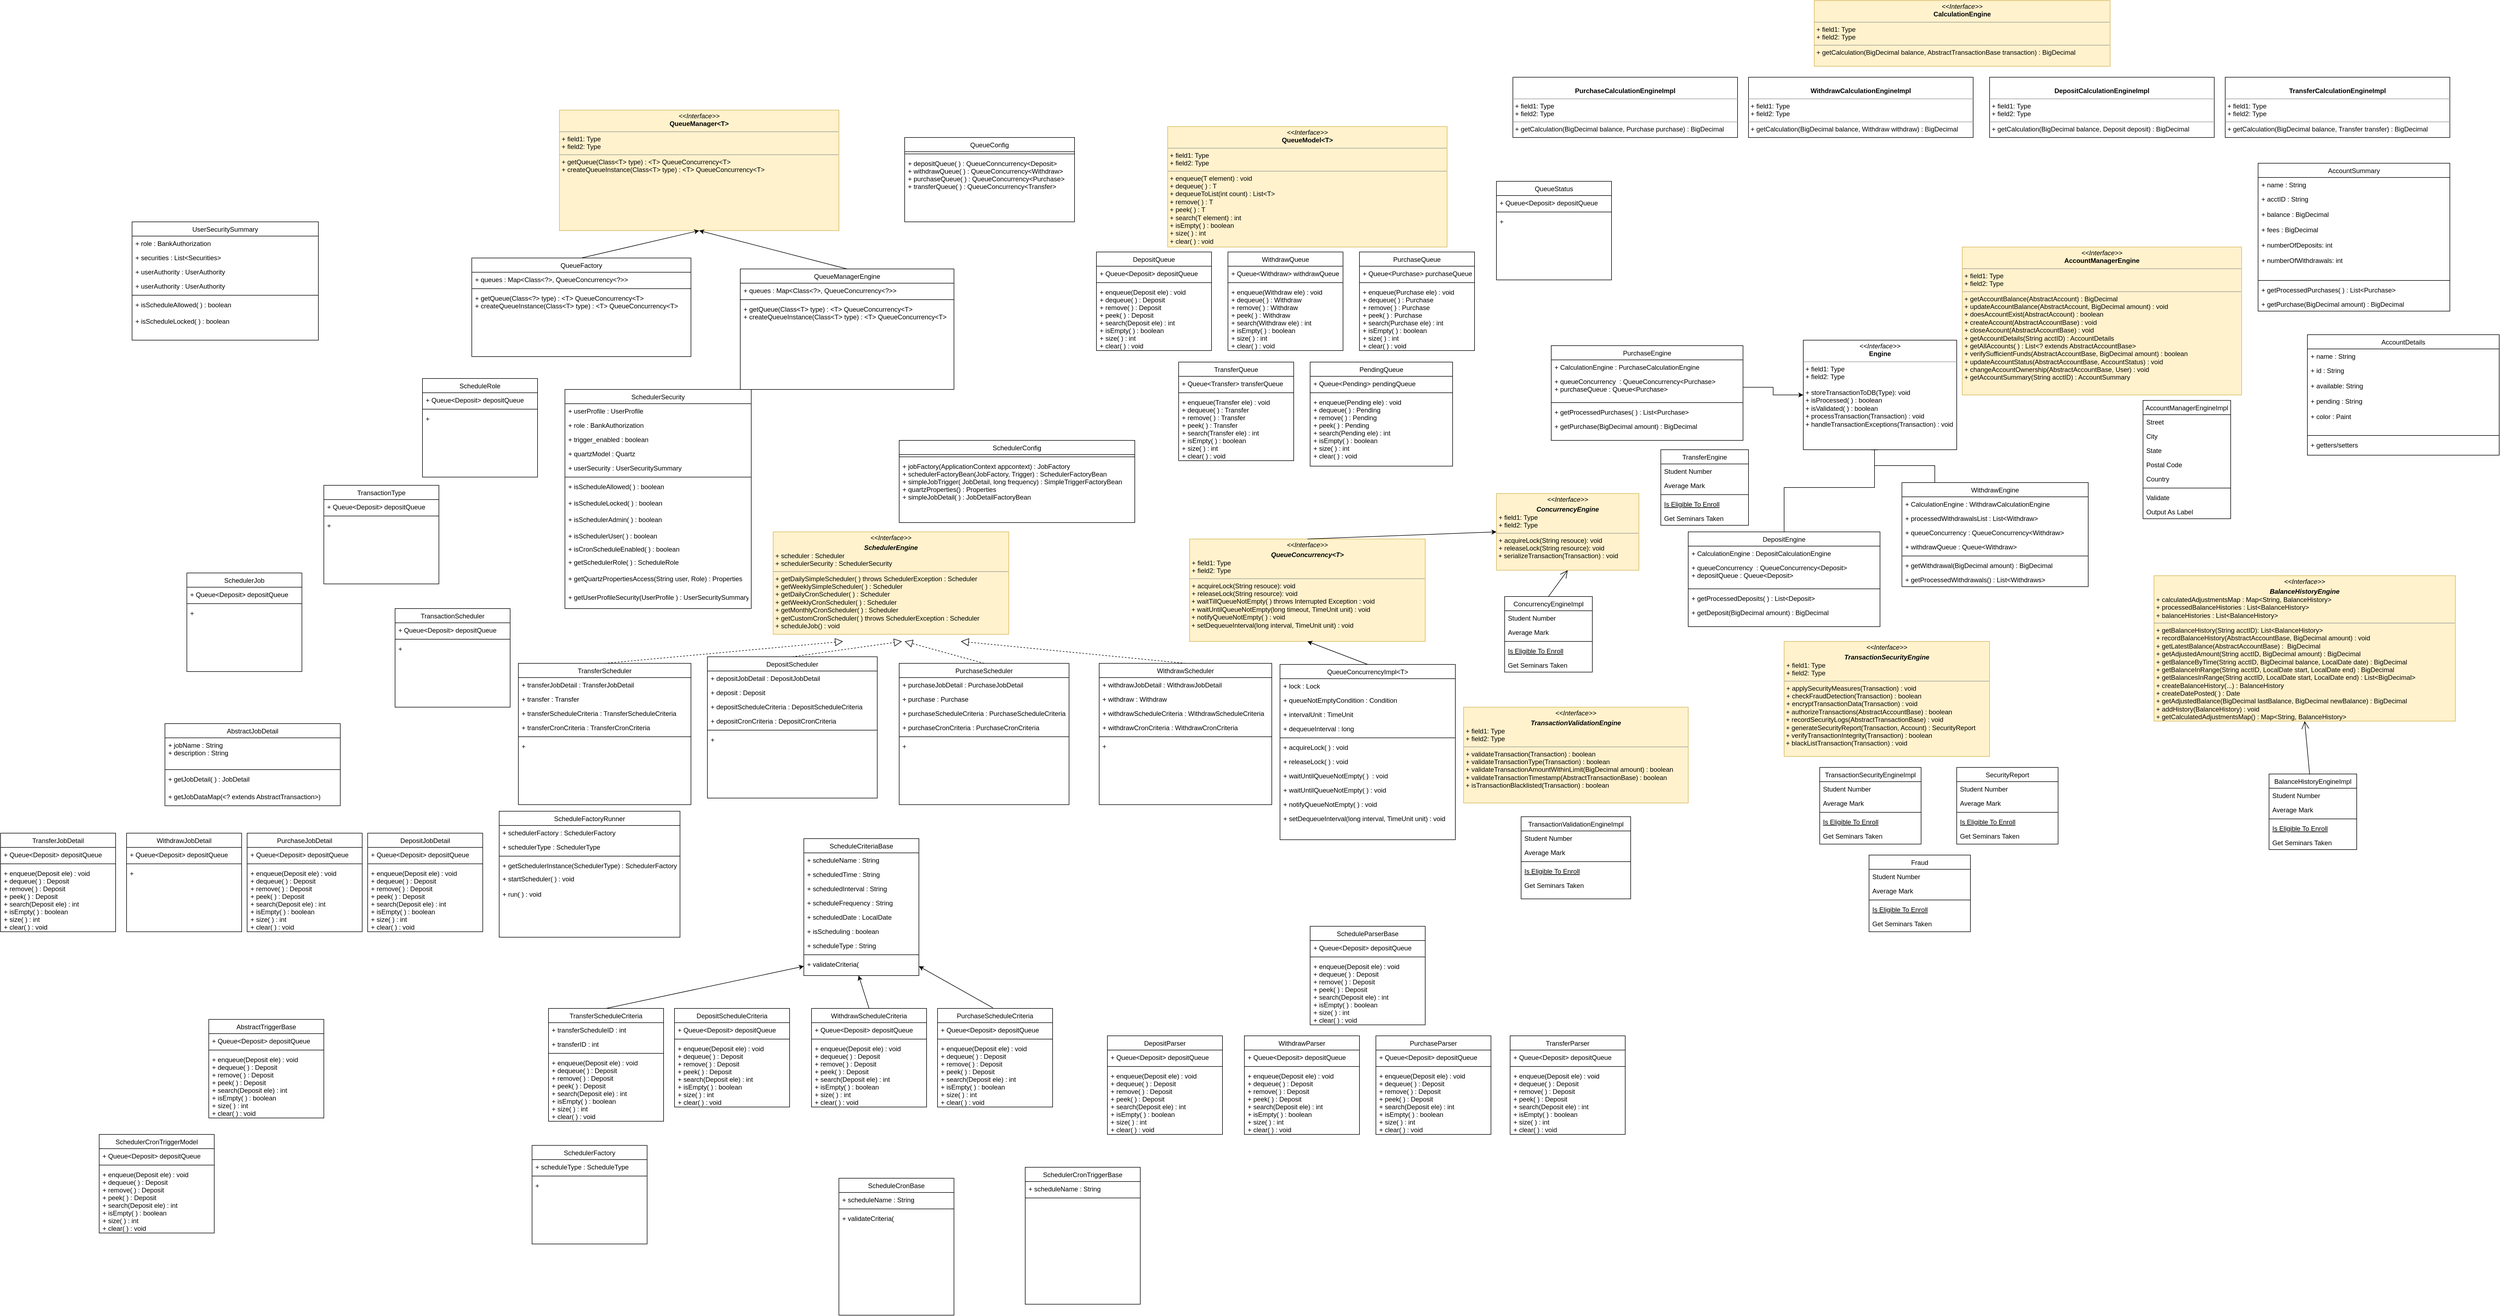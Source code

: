 <mxfile version="22.1.5" type="github">
  <diagram id="C5RBs43oDa-KdzZeNtuy" name="Page-1">
    <mxGraphModel dx="5016" dy="1770" grid="1" gridSize="10" guides="1" tooltips="1" connect="1" arrows="1" fold="1" page="1" pageScale="1" pageWidth="827" pageHeight="1169" math="0" shadow="0">
      <root>
        <mxCell id="WIyWlLk6GJQsqaUBKTNV-0" />
        <mxCell id="WIyWlLk6GJQsqaUBKTNV-1" parent="WIyWlLk6GJQsqaUBKTNV-0" />
        <mxCell id="zkfFHV4jXpPFQw0GAbJ--6" value="DepositEngine" style="swimlane;fontStyle=0;align=center;verticalAlign=top;childLayout=stackLayout;horizontal=1;startSize=26;horizontalStack=0;resizeParent=1;resizeLast=0;collapsible=1;marginBottom=0;rounded=0;shadow=0;strokeWidth=1;" parent="WIyWlLk6GJQsqaUBKTNV-1" vertex="1">
          <mxGeometry x="-40" y="420" width="350" height="173" as="geometry">
            <mxRectangle x="130" y="380" width="160" height="26" as="alternateBounds" />
          </mxGeometry>
        </mxCell>
        <mxCell id="zkfFHV4jXpPFQw0GAbJ--7" value="+ CalculationEngine : DepositCalculationEngine" style="text;align=left;verticalAlign=top;spacingLeft=4;spacingRight=4;overflow=hidden;rotatable=0;points=[[0,0.5],[1,0.5]];portConstraint=eastwest;" parent="zkfFHV4jXpPFQw0GAbJ--6" vertex="1">
          <mxGeometry y="26" width="350" height="26" as="geometry" />
        </mxCell>
        <mxCell id="zkfFHV4jXpPFQw0GAbJ--8" value="+ queueConcurrency  : QueueConcurrency&lt;Deposit&gt; &#xa;+ depositQueue : Queue&lt;Deposit&gt;" style="text;align=left;verticalAlign=top;spacingLeft=4;spacingRight=4;overflow=hidden;rotatable=0;points=[[0,0.5],[1,0.5]];portConstraint=eastwest;rounded=0;shadow=0;html=0;" parent="zkfFHV4jXpPFQw0GAbJ--6" vertex="1">
          <mxGeometry y="52" width="350" height="48" as="geometry" />
        </mxCell>
        <mxCell id="zkfFHV4jXpPFQw0GAbJ--9" value="" style="line;html=1;strokeWidth=1;align=left;verticalAlign=middle;spacingTop=-1;spacingLeft=3;spacingRight=3;rotatable=0;labelPosition=right;points=[];portConstraint=eastwest;" parent="zkfFHV4jXpPFQw0GAbJ--6" vertex="1">
          <mxGeometry y="100" width="350" height="8" as="geometry" />
        </mxCell>
        <mxCell id="zkfFHV4jXpPFQw0GAbJ--11" value="+ getProcessedDeposits( ) : List&lt;Deposit&gt;" style="text;align=left;verticalAlign=top;spacingLeft=4;spacingRight=4;overflow=hidden;rotatable=0;points=[[0,0.5],[1,0.5]];portConstraint=eastwest;" parent="zkfFHV4jXpPFQw0GAbJ--6" vertex="1">
          <mxGeometry y="108" width="350" height="26" as="geometry" />
        </mxCell>
        <mxCell id="VciaAS23OMHJIsgM-eST-53" value="+ getDeposit(BigDecimal amount) : BigDecimal" style="text;align=left;verticalAlign=top;spacingLeft=4;spacingRight=4;overflow=hidden;rotatable=0;points=[[0,0.5],[1,0.5]];portConstraint=eastwest;" parent="zkfFHV4jXpPFQw0GAbJ--6" vertex="1">
          <mxGeometry y="134" width="350" height="26" as="geometry" />
        </mxCell>
        <mxCell id="zkfFHV4jXpPFQw0GAbJ--12" value="" style="endArrow=block;endSize=10;endFill=0;shadow=0;strokeWidth=1;rounded=0;edgeStyle=elbowEdgeStyle;elbow=vertical;" parent="WIyWlLk6GJQsqaUBKTNV-1" source="zkfFHV4jXpPFQw0GAbJ--6" edge="1">
          <mxGeometry width="160" relative="1" as="geometry">
            <mxPoint x="200" y="203" as="sourcePoint" />
            <mxPoint x="300" y="258" as="targetPoint" />
          </mxGeometry>
        </mxCell>
        <mxCell id="zkfFHV4jXpPFQw0GAbJ--16" value="" style="endArrow=block;endSize=10;endFill=0;shadow=0;strokeWidth=1;rounded=0;edgeStyle=elbowEdgeStyle;elbow=vertical;" parent="WIyWlLk6GJQsqaUBKTNV-1" edge="1">
          <mxGeometry width="160" relative="1" as="geometry">
            <mxPoint x="410" y="340" as="sourcePoint" />
            <mxPoint x="300" y="258" as="targetPoint" />
          </mxGeometry>
        </mxCell>
        <mxCell id="zkfFHV4jXpPFQw0GAbJ--17" value="AccountManagerEngineImpl" style="swimlane;fontStyle=0;align=center;verticalAlign=top;childLayout=stackLayout;horizontal=1;startSize=26;horizontalStack=0;resizeParent=1;resizeLast=0;collapsible=1;marginBottom=0;rounded=0;shadow=0;strokeWidth=1;" parent="WIyWlLk6GJQsqaUBKTNV-1" vertex="1">
          <mxGeometry x="790" y="180" width="160" height="216" as="geometry">
            <mxRectangle x="550" y="140" width="160" height="26" as="alternateBounds" />
          </mxGeometry>
        </mxCell>
        <mxCell id="zkfFHV4jXpPFQw0GAbJ--18" value="Street" style="text;align=left;verticalAlign=top;spacingLeft=4;spacingRight=4;overflow=hidden;rotatable=0;points=[[0,0.5],[1,0.5]];portConstraint=eastwest;" parent="zkfFHV4jXpPFQw0GAbJ--17" vertex="1">
          <mxGeometry y="26" width="160" height="26" as="geometry" />
        </mxCell>
        <mxCell id="zkfFHV4jXpPFQw0GAbJ--19" value="City" style="text;align=left;verticalAlign=top;spacingLeft=4;spacingRight=4;overflow=hidden;rotatable=0;points=[[0,0.5],[1,0.5]];portConstraint=eastwest;rounded=0;shadow=0;html=0;" parent="zkfFHV4jXpPFQw0GAbJ--17" vertex="1">
          <mxGeometry y="52" width="160" height="26" as="geometry" />
        </mxCell>
        <mxCell id="zkfFHV4jXpPFQw0GAbJ--20" value="State" style="text;align=left;verticalAlign=top;spacingLeft=4;spacingRight=4;overflow=hidden;rotatable=0;points=[[0,0.5],[1,0.5]];portConstraint=eastwest;rounded=0;shadow=0;html=0;" parent="zkfFHV4jXpPFQw0GAbJ--17" vertex="1">
          <mxGeometry y="78" width="160" height="26" as="geometry" />
        </mxCell>
        <mxCell id="zkfFHV4jXpPFQw0GAbJ--21" value="Postal Code" style="text;align=left;verticalAlign=top;spacingLeft=4;spacingRight=4;overflow=hidden;rotatable=0;points=[[0,0.5],[1,0.5]];portConstraint=eastwest;rounded=0;shadow=0;html=0;" parent="zkfFHV4jXpPFQw0GAbJ--17" vertex="1">
          <mxGeometry y="104" width="160" height="26" as="geometry" />
        </mxCell>
        <mxCell id="zkfFHV4jXpPFQw0GAbJ--22" value="Country" style="text;align=left;verticalAlign=top;spacingLeft=4;spacingRight=4;overflow=hidden;rotatable=0;points=[[0,0.5],[1,0.5]];portConstraint=eastwest;rounded=0;shadow=0;html=0;" parent="zkfFHV4jXpPFQw0GAbJ--17" vertex="1">
          <mxGeometry y="130" width="160" height="26" as="geometry" />
        </mxCell>
        <mxCell id="zkfFHV4jXpPFQw0GAbJ--23" value="" style="line;html=1;strokeWidth=1;align=left;verticalAlign=middle;spacingTop=-1;spacingLeft=3;spacingRight=3;rotatable=0;labelPosition=right;points=[];portConstraint=eastwest;" parent="zkfFHV4jXpPFQw0GAbJ--17" vertex="1">
          <mxGeometry y="156" width="160" height="8" as="geometry" />
        </mxCell>
        <mxCell id="zkfFHV4jXpPFQw0GAbJ--24" value="Validate" style="text;align=left;verticalAlign=top;spacingLeft=4;spacingRight=4;overflow=hidden;rotatable=0;points=[[0,0.5],[1,0.5]];portConstraint=eastwest;" parent="zkfFHV4jXpPFQw0GAbJ--17" vertex="1">
          <mxGeometry y="164" width="160" height="26" as="geometry" />
        </mxCell>
        <mxCell id="zkfFHV4jXpPFQw0GAbJ--25" value="Output As Label" style="text;align=left;verticalAlign=top;spacingLeft=4;spacingRight=4;overflow=hidden;rotatable=0;points=[[0,0.5],[1,0.5]];portConstraint=eastwest;" parent="zkfFHV4jXpPFQw0GAbJ--17" vertex="1">
          <mxGeometry y="190" width="160" height="26" as="geometry" />
        </mxCell>
        <mxCell id="oyJZGiEkRgADrdonyUqu-0" value="TransferEngine" style="swimlane;fontStyle=0;align=center;verticalAlign=top;childLayout=stackLayout;horizontal=1;startSize=26;horizontalStack=0;resizeParent=1;resizeLast=0;collapsible=1;marginBottom=0;rounded=0;shadow=0;strokeWidth=1;" parent="WIyWlLk6GJQsqaUBKTNV-1" vertex="1">
          <mxGeometry x="-90" y="270" width="160" height="138" as="geometry">
            <mxRectangle x="130" y="380" width="160" height="26" as="alternateBounds" />
          </mxGeometry>
        </mxCell>
        <mxCell id="oyJZGiEkRgADrdonyUqu-1" value="Student Number" style="text;align=left;verticalAlign=top;spacingLeft=4;spacingRight=4;overflow=hidden;rotatable=0;points=[[0,0.5],[1,0.5]];portConstraint=eastwest;" parent="oyJZGiEkRgADrdonyUqu-0" vertex="1">
          <mxGeometry y="26" width="160" height="26" as="geometry" />
        </mxCell>
        <mxCell id="oyJZGiEkRgADrdonyUqu-2" value="Average Mark" style="text;align=left;verticalAlign=top;spacingLeft=4;spacingRight=4;overflow=hidden;rotatable=0;points=[[0,0.5],[1,0.5]];portConstraint=eastwest;rounded=0;shadow=0;html=0;" parent="oyJZGiEkRgADrdonyUqu-0" vertex="1">
          <mxGeometry y="52" width="160" height="26" as="geometry" />
        </mxCell>
        <mxCell id="oyJZGiEkRgADrdonyUqu-3" value="" style="line;html=1;strokeWidth=1;align=left;verticalAlign=middle;spacingTop=-1;spacingLeft=3;spacingRight=3;rotatable=0;labelPosition=right;points=[];portConstraint=eastwest;" parent="oyJZGiEkRgADrdonyUqu-0" vertex="1">
          <mxGeometry y="78" width="160" height="8" as="geometry" />
        </mxCell>
        <mxCell id="oyJZGiEkRgADrdonyUqu-4" value="Is Eligible To Enroll" style="text;align=left;verticalAlign=top;spacingLeft=4;spacingRight=4;overflow=hidden;rotatable=0;points=[[0,0.5],[1,0.5]];portConstraint=eastwest;fontStyle=4" parent="oyJZGiEkRgADrdonyUqu-0" vertex="1">
          <mxGeometry y="86" width="160" height="26" as="geometry" />
        </mxCell>
        <mxCell id="oyJZGiEkRgADrdonyUqu-5" value="Get Seminars Taken" style="text;align=left;verticalAlign=top;spacingLeft=4;spacingRight=4;overflow=hidden;rotatable=0;points=[[0,0.5],[1,0.5]];portConstraint=eastwest;" parent="oyJZGiEkRgADrdonyUqu-0" vertex="1">
          <mxGeometry y="112" width="160" height="26" as="geometry" />
        </mxCell>
        <mxCell id="oyJZGiEkRgADrdonyUqu-18" value="BalanceHistoryEngineImpl" style="swimlane;fontStyle=0;align=center;verticalAlign=top;childLayout=stackLayout;horizontal=1;startSize=26;horizontalStack=0;resizeParent=1;resizeLast=0;collapsible=1;marginBottom=0;rounded=0;shadow=0;strokeWidth=1;" parent="WIyWlLk6GJQsqaUBKTNV-1" vertex="1">
          <mxGeometry x="1020" y="862" width="160" height="138" as="geometry">
            <mxRectangle x="130" y="380" width="160" height="26" as="alternateBounds" />
          </mxGeometry>
        </mxCell>
        <mxCell id="oyJZGiEkRgADrdonyUqu-19" value="Student Number" style="text;align=left;verticalAlign=top;spacingLeft=4;spacingRight=4;overflow=hidden;rotatable=0;points=[[0,0.5],[1,0.5]];portConstraint=eastwest;" parent="oyJZGiEkRgADrdonyUqu-18" vertex="1">
          <mxGeometry y="26" width="160" height="26" as="geometry" />
        </mxCell>
        <mxCell id="oyJZGiEkRgADrdonyUqu-20" value="Average Mark" style="text;align=left;verticalAlign=top;spacingLeft=4;spacingRight=4;overflow=hidden;rotatable=0;points=[[0,0.5],[1,0.5]];portConstraint=eastwest;rounded=0;shadow=0;html=0;" parent="oyJZGiEkRgADrdonyUqu-18" vertex="1">
          <mxGeometry y="52" width="160" height="26" as="geometry" />
        </mxCell>
        <mxCell id="oyJZGiEkRgADrdonyUqu-21" value="" style="line;html=1;strokeWidth=1;align=left;verticalAlign=middle;spacingTop=-1;spacingLeft=3;spacingRight=3;rotatable=0;labelPosition=right;points=[];portConstraint=eastwest;" parent="oyJZGiEkRgADrdonyUqu-18" vertex="1">
          <mxGeometry y="78" width="160" height="8" as="geometry" />
        </mxCell>
        <mxCell id="oyJZGiEkRgADrdonyUqu-22" value="Is Eligible To Enroll" style="text;align=left;verticalAlign=top;spacingLeft=4;spacingRight=4;overflow=hidden;rotatable=0;points=[[0,0.5],[1,0.5]];portConstraint=eastwest;fontStyle=4" parent="oyJZGiEkRgADrdonyUqu-18" vertex="1">
          <mxGeometry y="86" width="160" height="26" as="geometry" />
        </mxCell>
        <mxCell id="oyJZGiEkRgADrdonyUqu-23" value="Get Seminars Taken" style="text;align=left;verticalAlign=top;spacingLeft=4;spacingRight=4;overflow=hidden;rotatable=0;points=[[0,0.5],[1,0.5]];portConstraint=eastwest;" parent="oyJZGiEkRgADrdonyUqu-18" vertex="1">
          <mxGeometry y="112" width="160" height="26" as="geometry" />
        </mxCell>
        <mxCell id="oyJZGiEkRgADrdonyUqu-24" value="ConcurrencyEngineImpl" style="swimlane;fontStyle=0;align=center;verticalAlign=top;childLayout=stackLayout;horizontal=1;startSize=26;horizontalStack=0;resizeParent=1;resizeLast=0;collapsible=1;marginBottom=0;rounded=0;shadow=0;strokeWidth=1;" parent="WIyWlLk6GJQsqaUBKTNV-1" vertex="1">
          <mxGeometry x="-375" y="538" width="160" height="138" as="geometry">
            <mxRectangle x="130" y="380" width="160" height="26" as="alternateBounds" />
          </mxGeometry>
        </mxCell>
        <mxCell id="oyJZGiEkRgADrdonyUqu-25" value="Student Number" style="text;align=left;verticalAlign=top;spacingLeft=4;spacingRight=4;overflow=hidden;rotatable=0;points=[[0,0.5],[1,0.5]];portConstraint=eastwest;" parent="oyJZGiEkRgADrdonyUqu-24" vertex="1">
          <mxGeometry y="26" width="160" height="26" as="geometry" />
        </mxCell>
        <mxCell id="oyJZGiEkRgADrdonyUqu-26" value="Average Mark" style="text;align=left;verticalAlign=top;spacingLeft=4;spacingRight=4;overflow=hidden;rotatable=0;points=[[0,0.5],[1,0.5]];portConstraint=eastwest;rounded=0;shadow=0;html=0;" parent="oyJZGiEkRgADrdonyUqu-24" vertex="1">
          <mxGeometry y="52" width="160" height="26" as="geometry" />
        </mxCell>
        <mxCell id="oyJZGiEkRgADrdonyUqu-27" value="" style="line;html=1;strokeWidth=1;align=left;verticalAlign=middle;spacingTop=-1;spacingLeft=3;spacingRight=3;rotatable=0;labelPosition=right;points=[];portConstraint=eastwest;" parent="oyJZGiEkRgADrdonyUqu-24" vertex="1">
          <mxGeometry y="78" width="160" height="8" as="geometry" />
        </mxCell>
        <mxCell id="oyJZGiEkRgADrdonyUqu-28" value="Is Eligible To Enroll" style="text;align=left;verticalAlign=top;spacingLeft=4;spacingRight=4;overflow=hidden;rotatable=0;points=[[0,0.5],[1,0.5]];portConstraint=eastwest;fontStyle=4" parent="oyJZGiEkRgADrdonyUqu-24" vertex="1">
          <mxGeometry y="86" width="160" height="26" as="geometry" />
        </mxCell>
        <mxCell id="oyJZGiEkRgADrdonyUqu-29" value="Get Seminars Taken" style="text;align=left;verticalAlign=top;spacingLeft=4;spacingRight=4;overflow=hidden;rotatable=0;points=[[0,0.5],[1,0.5]];portConstraint=eastwest;" parent="oyJZGiEkRgADrdonyUqu-24" vertex="1">
          <mxGeometry y="112" width="160" height="26" as="geometry" />
        </mxCell>
        <mxCell id="oyJZGiEkRgADrdonyUqu-30" value="&lt;p style=&quot;margin:0px;margin-top:4px;text-align:center;&quot;&gt;&lt;i&gt;&amp;lt;&amp;lt;Interface&amp;gt;&amp;gt;&lt;/i&gt;&lt;br&gt;&lt;b&gt;Engine&lt;/b&gt;&lt;/p&gt;&lt;hr size=&quot;1&quot;&gt;&lt;p style=&quot;margin:0px;margin-left:4px;&quot;&gt;+ field1: Type&lt;br&gt;+ field2: Type&lt;/p&gt;&lt;p style=&quot;margin:0px;margin-left:4px;&quot;&gt;&lt;br&gt;+ storeTransactionToDB(Type): void&lt;/p&gt;&lt;p style=&quot;margin:0px;margin-left:4px;&quot;&gt;+ isProcessed( ) : boolean&lt;/p&gt;&lt;p style=&quot;margin:0px;margin-left:4px;&quot;&gt;+ isValidated( ) : boolean&lt;/p&gt;&lt;p style=&quot;margin:0px;margin-left:4px;&quot;&gt;+ processTransaction(Transaction) : void&lt;/p&gt;&lt;p style=&quot;margin:0px;margin-left:4px;&quot;&gt;+ handleTransactionExceptions(Transaction) : void&lt;/p&gt;&lt;p style=&quot;margin:0px;margin-left:4px;&quot;&gt;&lt;br&gt;&lt;/p&gt;" style="verticalAlign=top;align=left;overflow=fill;fontSize=12;fontFamily=Helvetica;html=1;whiteSpace=wrap;" parent="WIyWlLk6GJQsqaUBKTNV-1" vertex="1">
          <mxGeometry x="170" y="70" width="280" height="200" as="geometry" />
        </mxCell>
        <mxCell id="oyJZGiEkRgADrdonyUqu-31" value="&lt;p style=&quot;margin:0px;margin-top:4px;text-align:center;&quot;&gt;&lt;i&gt;&amp;lt;&amp;lt;Interface&amp;gt;&amp;gt;&lt;/i&gt;&lt;br&gt;&lt;/p&gt;&lt;p style=&quot;margin:0px;margin-top:4px;text-align:center;&quot;&gt;&lt;i&gt;&lt;b&gt;ConcurrencyEngine&lt;/b&gt;&lt;/i&gt;&lt;/p&gt;&lt;p style=&quot;margin:0px;margin-left:4px;&quot;&gt;+ field1: Type&lt;br&gt;+ field2: Type&lt;/p&gt;&lt;hr size=&quot;1&quot;&gt;&lt;p style=&quot;margin:0px;margin-left:4px;&quot;&gt;+ acquireLock(String resouce): void&lt;br&gt;+ releaseLock(String resource): void&lt;/p&gt;&amp;nbsp;+ serializeTransaction(Transaction) : void" style="verticalAlign=top;align=left;overflow=fill;fontSize=12;fontFamily=Helvetica;html=1;whiteSpace=wrap;fillColor=#fff2cc;strokeColor=#d6b656;" parent="WIyWlLk6GJQsqaUBKTNV-1" vertex="1">
          <mxGeometry x="-390" y="350" width="260" height="140" as="geometry" />
        </mxCell>
        <mxCell id="oyJZGiEkRgADrdonyUqu-32" value="" style="endArrow=open;endFill=1;endSize=12;html=1;rounded=0;exitX=0.5;exitY=0;exitDx=0;exitDy=0;entryX=0.5;entryY=1;entryDx=0;entryDy=0;" parent="WIyWlLk6GJQsqaUBKTNV-1" source="oyJZGiEkRgADrdonyUqu-24" target="oyJZGiEkRgADrdonyUqu-31" edge="1">
          <mxGeometry width="160" relative="1" as="geometry">
            <mxPoint x="200" y="390" as="sourcePoint" />
            <mxPoint x="360" y="390" as="targetPoint" />
          </mxGeometry>
        </mxCell>
        <mxCell id="oyJZGiEkRgADrdonyUqu-33" value="&lt;p style=&quot;margin:0px;margin-top:4px;text-align:center;&quot;&gt;&lt;i&gt;&amp;lt;&amp;lt;Interface&amp;gt;&amp;gt;&lt;/i&gt;&lt;br&gt;&lt;/p&gt;&lt;p style=&quot;margin:0px;margin-top:4px;text-align:center;&quot;&gt;&lt;i&gt;&lt;b&gt;BalanceHistoryEngine&lt;/b&gt;&lt;/i&gt;&lt;/p&gt;&lt;p style=&quot;margin:0px;margin-left:4px;&quot;&gt;+ calculatedAdjustmentsMap : Map&amp;lt;String, BalanceHistory&amp;gt;&lt;/p&gt;&lt;p style=&quot;margin:0px;margin-left:4px;&quot;&gt;+ processedBalanceHistories : List&amp;lt;BalanceHistory&amp;gt;&lt;/p&gt;&lt;p style=&quot;margin:0px;margin-left:4px;&quot;&gt;+ balanceHistories : List&amp;lt;BalanceHistory&amp;gt;&lt;/p&gt;&lt;hr size=&quot;1&quot;&gt;&lt;p style=&quot;margin:0px;margin-left:4px;&quot;&gt;+ getBalanceHistory(String acctID): List&amp;lt;BalanceHistory&amp;gt;&lt;br&gt;+ recordBalanceHistory(AbstractAccountBase, BigDecimal amount) : void&lt;/p&gt;&lt;p style=&quot;margin:0px;margin-left:4px;&quot;&gt;+ getLatestBalance(AbstractAccountBase) :&amp;nbsp; BigDecimal&lt;/p&gt;&lt;p style=&quot;margin:0px;margin-left:4px;&quot;&gt;+ getAdjustedAmount(String acctID, BigDecimal amount) : BigDecimal&lt;/p&gt;&lt;p style=&quot;margin:0px;margin-left:4px;&quot;&gt;+ getBalanceByTime(String acctID, BigDecimal balance, LocalDate date) : BigDecimal&lt;/p&gt;&lt;p style=&quot;margin:0px;margin-left:4px;&quot;&gt;+ getBalanceInRange(String acctID, LocalDate start, LocalDate end) : BigDecimal&lt;/p&gt;&lt;p style=&quot;margin:0px;margin-left:4px;&quot;&gt;+ getBalancesInRange(String acctID, LocalDate start, LocalDate end) : List&amp;lt;BigDecimal&amp;gt;&amp;nbsp;&lt;/p&gt;&lt;p style=&quot;margin:0px;margin-left:4px;&quot;&gt;+ createBalanceHistory(...) : BalanceHistory&lt;/p&gt;&lt;p style=&quot;margin:0px;margin-left:4px;&quot;&gt;+ createDatePosted( ) : Date&lt;/p&gt;&lt;p style=&quot;margin:0px;margin-left:4px;&quot;&gt;+ getAdjustedBalance(BigDecimal lastBalance, BigDecimal newBalance) : BigDecimal&lt;/p&gt;&lt;p style=&quot;margin:0px;margin-left:4px;&quot;&gt;+ addHistory(BalanceHistory) : void&lt;/p&gt;&lt;p style=&quot;margin:0px;margin-left:4px;&quot;&gt;+ getCalculatedAdjustmentsMap() : Map&amp;lt;String, BalanceHistory&amp;gt;&amp;nbsp;&lt;/p&gt;&lt;p style=&quot;margin:0px;margin-left:4px;&quot;&gt;+ getProcessedBalanceHistoriesFromMap(Map&amp;lt;String, BalanceHistory&amp;gt;) : List&amp;lt;BalanceHistory&amp;gt;&lt;/p&gt;" style="verticalAlign=top;align=left;overflow=fill;fontSize=12;fontFamily=Helvetica;html=1;whiteSpace=wrap;fillColor=#fff2cc;strokeColor=#d6b656;" parent="WIyWlLk6GJQsqaUBKTNV-1" vertex="1">
          <mxGeometry x="810" y="500" width="550" height="265.5" as="geometry" />
        </mxCell>
        <mxCell id="oyJZGiEkRgADrdonyUqu-34" value="" style="endArrow=open;endFill=1;endSize=12;html=1;rounded=0;entryX=0.5;entryY=1;entryDx=0;entryDy=0;exitX=0.463;exitY=0.007;exitDx=0;exitDy=0;exitPerimeter=0;" parent="WIyWlLk6GJQsqaUBKTNV-1" source="oyJZGiEkRgADrdonyUqu-18" target="oyJZGiEkRgADrdonyUqu-33" edge="1">
          <mxGeometry width="160" relative="1" as="geometry">
            <mxPoint x="200" y="390" as="sourcePoint" />
            <mxPoint x="360" y="390" as="targetPoint" />
          </mxGeometry>
        </mxCell>
        <mxCell id="oyJZGiEkRgADrdonyUqu-35" value="&lt;p style=&quot;margin:0px;margin-top:4px;text-align:center;&quot;&gt;&lt;i&gt;&amp;lt;&amp;lt;Interface&amp;gt;&amp;gt;&lt;/i&gt;&lt;br&gt;&lt;/p&gt;&lt;p style=&quot;margin:0px;margin-top:4px;text-align:center;&quot;&gt;&lt;i&gt;&lt;b&gt;TransactionValidationEngine&lt;/b&gt;&lt;/i&gt;&lt;/p&gt;&lt;p style=&quot;margin:0px;margin-left:4px;&quot;&gt;+ field1: Type&lt;br&gt;+ field2: Type&lt;/p&gt;&lt;hr size=&quot;1&quot;&gt;&lt;p style=&quot;margin:0px;margin-left:4px;&quot;&gt;+ validateTransaction(Transaction) : boolean&lt;/p&gt;&lt;p style=&quot;margin:0px;margin-left:4px;&quot;&gt;+ validateTransactionType(Transaction) : boolean&lt;/p&gt;&lt;p style=&quot;margin:0px;margin-left:4px;&quot;&gt;+ validateTransactionAmountWithinLimit(BigDecimal amount) : boolean&lt;/p&gt;&lt;p style=&quot;margin:0px;margin-left:4px;&quot;&gt;+ validateTransactionTimestamp(AbstractTransactionBase) : boolean&lt;/p&gt;&lt;p style=&quot;margin:0px;margin-left:4px;&quot;&gt;+ isTransactionBlacklisted(Transaction) : boolean&lt;/p&gt;" style="verticalAlign=top;align=left;overflow=fill;fontSize=12;fontFamily=Helvetica;html=1;whiteSpace=wrap;fillColor=#fff2cc;strokeColor=#d6b656;" parent="WIyWlLk6GJQsqaUBKTNV-1" vertex="1">
          <mxGeometry x="-450" y="740" width="410" height="175" as="geometry" />
        </mxCell>
        <mxCell id="oyJZGiEkRgADrdonyUqu-36" value="TransactionValidationEngineImpl" style="swimlane;fontStyle=0;align=center;verticalAlign=top;childLayout=stackLayout;horizontal=1;startSize=26;horizontalStack=0;resizeParent=1;resizeLast=0;collapsible=1;marginBottom=0;rounded=0;shadow=0;strokeWidth=1;" parent="WIyWlLk6GJQsqaUBKTNV-1" vertex="1">
          <mxGeometry x="-345" y="940" width="200" height="150" as="geometry">
            <mxRectangle x="130" y="380" width="160" height="26" as="alternateBounds" />
          </mxGeometry>
        </mxCell>
        <mxCell id="oyJZGiEkRgADrdonyUqu-37" value="Student Number" style="text;align=left;verticalAlign=top;spacingLeft=4;spacingRight=4;overflow=hidden;rotatable=0;points=[[0,0.5],[1,0.5]];portConstraint=eastwest;" parent="oyJZGiEkRgADrdonyUqu-36" vertex="1">
          <mxGeometry y="26" width="200" height="26" as="geometry" />
        </mxCell>
        <mxCell id="oyJZGiEkRgADrdonyUqu-38" value="Average Mark" style="text;align=left;verticalAlign=top;spacingLeft=4;spacingRight=4;overflow=hidden;rotatable=0;points=[[0,0.5],[1,0.5]];portConstraint=eastwest;rounded=0;shadow=0;html=0;" parent="oyJZGiEkRgADrdonyUqu-36" vertex="1">
          <mxGeometry y="52" width="200" height="26" as="geometry" />
        </mxCell>
        <mxCell id="oyJZGiEkRgADrdonyUqu-39" value="" style="line;html=1;strokeWidth=1;align=left;verticalAlign=middle;spacingTop=-1;spacingLeft=3;spacingRight=3;rotatable=0;labelPosition=right;points=[];portConstraint=eastwest;" parent="oyJZGiEkRgADrdonyUqu-36" vertex="1">
          <mxGeometry y="78" width="200" height="8" as="geometry" />
        </mxCell>
        <mxCell id="oyJZGiEkRgADrdonyUqu-40" value="Is Eligible To Enroll" style="text;align=left;verticalAlign=top;spacingLeft=4;spacingRight=4;overflow=hidden;rotatable=0;points=[[0,0.5],[1,0.5]];portConstraint=eastwest;fontStyle=4" parent="oyJZGiEkRgADrdonyUqu-36" vertex="1">
          <mxGeometry y="86" width="200" height="26" as="geometry" />
        </mxCell>
        <mxCell id="oyJZGiEkRgADrdonyUqu-41" value="Get Seminars Taken" style="text;align=left;verticalAlign=top;spacingLeft=4;spacingRight=4;overflow=hidden;rotatable=0;points=[[0,0.5],[1,0.5]];portConstraint=eastwest;" parent="oyJZGiEkRgADrdonyUqu-36" vertex="1">
          <mxGeometry y="112" width="200" height="26" as="geometry" />
        </mxCell>
        <mxCell id="oyJZGiEkRgADrdonyUqu-42" value="&lt;p style=&quot;margin:0px;margin-top:4px;text-align:center;&quot;&gt;&lt;i&gt;&amp;lt;&amp;lt;Interface&amp;gt;&amp;gt;&lt;/i&gt;&lt;br&gt;&lt;/p&gt;&lt;p style=&quot;margin:0px;margin-top:4px;text-align:center;&quot;&gt;&lt;i&gt;&lt;b&gt;TransactionSecurityEngine&lt;/b&gt;&lt;/i&gt;&lt;/p&gt;&lt;p style=&quot;margin:0px;margin-left:4px;&quot;&gt;+ field1: Type&lt;br&gt;+ field2: Type&lt;/p&gt;&lt;hr size=&quot;1&quot;&gt;&lt;p style=&quot;margin:0px;margin-left:4px;&quot;&gt;+ applySecurityMeasures(Transaction) : void&lt;br&gt;&lt;/p&gt;&lt;p style=&quot;margin:0px;margin-left:4px;&quot;&gt;+ checkFraudDetection(Transaction) : boolean&lt;/p&gt;&lt;p style=&quot;margin:0px;margin-left:4px;&quot;&gt;+ encryptTransactionData(Transaction) : void&lt;/p&gt;&amp;nbsp;+ authorizeTransactions(AbstractAccountBase) : boolean&lt;br&gt;&amp;nbsp;+ recordSecurityLogs(AbstractTransactionBase) : void&lt;br&gt;&amp;nbsp;+ generateSecurityReport(Transaction, Account) : SecurityReport&lt;br&gt;&amp;nbsp;+ verifyTransactionIntegrity(Transaction) : boolean&lt;br&gt;&amp;nbsp;+ blackListTransaction(Transaction) : void" style="verticalAlign=top;align=left;overflow=fill;fontSize=12;fontFamily=Helvetica;html=1;whiteSpace=wrap;fillColor=#fff2cc;strokeColor=#d6b656;" parent="WIyWlLk6GJQsqaUBKTNV-1" vertex="1">
          <mxGeometry x="135" y="620" width="375" height="210" as="geometry" />
        </mxCell>
        <mxCell id="oyJZGiEkRgADrdonyUqu-43" value="TransactionSecurityEngineImpl" style="swimlane;fontStyle=0;align=center;verticalAlign=top;childLayout=stackLayout;horizontal=1;startSize=26;horizontalStack=0;resizeParent=1;resizeLast=0;collapsible=1;marginBottom=0;rounded=0;shadow=0;strokeWidth=1;" parent="WIyWlLk6GJQsqaUBKTNV-1" vertex="1">
          <mxGeometry x="200" y="850" width="185" height="140" as="geometry">
            <mxRectangle x="130" y="380" width="160" height="26" as="alternateBounds" />
          </mxGeometry>
        </mxCell>
        <mxCell id="oyJZGiEkRgADrdonyUqu-44" value="Student Number" style="text;align=left;verticalAlign=top;spacingLeft=4;spacingRight=4;overflow=hidden;rotatable=0;points=[[0,0.5],[1,0.5]];portConstraint=eastwest;" parent="oyJZGiEkRgADrdonyUqu-43" vertex="1">
          <mxGeometry y="26" width="185" height="26" as="geometry" />
        </mxCell>
        <mxCell id="oyJZGiEkRgADrdonyUqu-45" value="Average Mark" style="text;align=left;verticalAlign=top;spacingLeft=4;spacingRight=4;overflow=hidden;rotatable=0;points=[[0,0.5],[1,0.5]];portConstraint=eastwest;rounded=0;shadow=0;html=0;" parent="oyJZGiEkRgADrdonyUqu-43" vertex="1">
          <mxGeometry y="52" width="185" height="26" as="geometry" />
        </mxCell>
        <mxCell id="oyJZGiEkRgADrdonyUqu-46" value="" style="line;html=1;strokeWidth=1;align=left;verticalAlign=middle;spacingTop=-1;spacingLeft=3;spacingRight=3;rotatable=0;labelPosition=right;points=[];portConstraint=eastwest;" parent="oyJZGiEkRgADrdonyUqu-43" vertex="1">
          <mxGeometry y="78" width="185" height="8" as="geometry" />
        </mxCell>
        <mxCell id="oyJZGiEkRgADrdonyUqu-47" value="Is Eligible To Enroll" style="text;align=left;verticalAlign=top;spacingLeft=4;spacingRight=4;overflow=hidden;rotatable=0;points=[[0,0.5],[1,0.5]];portConstraint=eastwest;fontStyle=4" parent="oyJZGiEkRgADrdonyUqu-43" vertex="1">
          <mxGeometry y="86" width="185" height="26" as="geometry" />
        </mxCell>
        <mxCell id="oyJZGiEkRgADrdonyUqu-48" value="Get Seminars Taken" style="text;align=left;verticalAlign=top;spacingLeft=4;spacingRight=4;overflow=hidden;rotatable=0;points=[[0,0.5],[1,0.5]];portConstraint=eastwest;" parent="oyJZGiEkRgADrdonyUqu-43" vertex="1">
          <mxGeometry y="112" width="185" height="26" as="geometry" />
        </mxCell>
        <mxCell id="oyJZGiEkRgADrdonyUqu-49" value="&lt;p style=&quot;margin:0px;margin-top:4px;text-align:center;&quot;&gt;&lt;i&gt;&amp;lt;&amp;lt;Interface&amp;gt;&amp;gt;&lt;/i&gt;&lt;br&gt;&lt;b&gt;AccountManagerEngine&lt;/b&gt;&lt;/p&gt;&lt;hr size=&quot;1&quot;&gt;&lt;p style=&quot;margin:0px;margin-left:4px;&quot;&gt;+ field1: Type&lt;br&gt;+ field2: Type&lt;/p&gt;&lt;hr size=&quot;1&quot;&gt;&lt;p style=&quot;margin:0px;margin-left:4px;&quot;&gt;+ getAccountBalance(AbstractAccount) : BigDecimal&lt;/p&gt;&lt;p style=&quot;margin:0px;margin-left:4px;&quot;&gt;+ updateAccountBalance(AbstractAccount, BigDecimal amount) : void&lt;/p&gt;&lt;p style=&quot;margin:0px;margin-left:4px;&quot;&gt;+ doesAccountExist(AbstractAccount) : boolean&lt;/p&gt;&lt;p style=&quot;margin:0px;margin-left:4px;&quot;&gt;+ createAccount(AbstractAccountBase) : void&lt;/p&gt;&lt;p style=&quot;margin:0px;margin-left:4px;&quot;&gt;+ closeAccount(AbstractAccountBase) : void&lt;/p&gt;&lt;p style=&quot;margin:0px;margin-left:4px;&quot;&gt;+ getAccountDetails(String acctID) : AccountDetails&lt;/p&gt;&lt;p style=&quot;margin:0px;margin-left:4px;&quot;&gt;+ getAllAccounts( ) : List&amp;lt;? extends AbstractAccountBase&amp;gt;&amp;nbsp;&lt;/p&gt;&lt;p style=&quot;margin:0px;margin-left:4px;&quot;&gt;+ verifySufficientFunds(AbstractAccountBase, BigDecimal amount) : boolean&lt;/p&gt;&lt;p style=&quot;margin:0px;margin-left:4px;&quot;&gt;+ updateAccountStatus(AbstractAccountBase, AccountStatus) : void&lt;/p&gt;&lt;p style=&quot;margin:0px;margin-left:4px;&quot;&gt;+ changeAccountOwnership(AbstractAccountBase, User) : void&lt;/p&gt;&lt;p style=&quot;margin:0px;margin-left:4px;&quot;&gt;+ getAccountSummary(String acctID) : AccountSummary&lt;/p&gt;&lt;p style=&quot;margin:0px;margin-left:4px;&quot;&gt;&lt;br&gt;&lt;/p&gt;&lt;p style=&quot;margin:0px;margin-left:4px;&quot;&gt;&lt;br&gt;&lt;/p&gt;&lt;p style=&quot;margin:0px;margin-left:4px;&quot;&gt;&lt;br&gt;&lt;/p&gt;&lt;p style=&quot;margin:0px;margin-left:4px;&quot;&gt;&lt;br&gt;&lt;br&gt;&lt;/p&gt;" style="verticalAlign=top;align=left;overflow=fill;fontSize=12;fontFamily=Helvetica;html=1;whiteSpace=wrap;fillColor=#fff2cc;strokeColor=#d6b656;" parent="WIyWlLk6GJQsqaUBKTNV-1" vertex="1">
          <mxGeometry x="460" y="-100" width="510" height="270" as="geometry" />
        </mxCell>
        <mxCell id="oyJZGiEkRgADrdonyUqu-51" style="edgeStyle=orthogonalEdgeStyle;rounded=0;orthogonalLoop=1;jettySize=auto;html=1;entryX=0;entryY=0.5;entryDx=0;entryDy=0;exitX=1;exitY=0.5;exitDx=0;exitDy=0;" parent="WIyWlLk6GJQsqaUBKTNV-1" source="VciaAS23OMHJIsgM-eST-56" target="oyJZGiEkRgADrdonyUqu-30" edge="1">
          <mxGeometry relative="1" as="geometry">
            <mxPoint x="70" y="165.957" as="sourcePoint" />
          </mxGeometry>
        </mxCell>
        <mxCell id="oyJZGiEkRgADrdonyUqu-53" value="WithdrawEngine" style="swimlane;fontStyle=0;align=center;verticalAlign=top;childLayout=stackLayout;horizontal=1;startSize=26;horizontalStack=0;resizeParent=1;resizeLast=0;collapsible=1;marginBottom=0;rounded=0;shadow=0;strokeWidth=1;" parent="WIyWlLk6GJQsqaUBKTNV-1" vertex="1">
          <mxGeometry x="350" y="330" width="340" height="190" as="geometry">
            <mxRectangle x="130" y="380" width="160" height="26" as="alternateBounds" />
          </mxGeometry>
        </mxCell>
        <mxCell id="oyJZGiEkRgADrdonyUqu-54" value="+ CalculationEngine : WithdrawCalculationEngine" style="text;align=left;verticalAlign=top;spacingLeft=4;spacingRight=4;overflow=hidden;rotatable=0;points=[[0,0.5],[1,0.5]];portConstraint=eastwest;" parent="oyJZGiEkRgADrdonyUqu-53" vertex="1">
          <mxGeometry y="26" width="340" height="26" as="geometry" />
        </mxCell>
        <mxCell id="VciaAS23OMHJIsgM-eST-0" value="+ processedWithdrawalsList : List&lt;Withdraw&gt;" style="text;align=left;verticalAlign=top;spacingLeft=4;spacingRight=4;overflow=hidden;rotatable=0;points=[[0,0.5],[1,0.5]];portConstraint=eastwest;" parent="oyJZGiEkRgADrdonyUqu-53" vertex="1">
          <mxGeometry y="52" width="340" height="26" as="geometry" />
        </mxCell>
        <mxCell id="VciaAS23OMHJIsgM-eST-51" value="+ queueConcurrency : QueueConcurrency&lt;Withdraw&gt;" style="text;align=left;verticalAlign=top;spacingLeft=4;spacingRight=4;overflow=hidden;rotatable=0;points=[[0,0.5],[1,0.5]];portConstraint=eastwest;" parent="oyJZGiEkRgADrdonyUqu-53" vertex="1">
          <mxGeometry y="78" width="340" height="26" as="geometry" />
        </mxCell>
        <mxCell id="VciaAS23OMHJIsgM-eST-52" value="+ withdrawQueue : Queue&lt;Withdraw&gt;" style="text;align=left;verticalAlign=top;spacingLeft=4;spacingRight=4;overflow=hidden;rotatable=0;points=[[0,0.5],[1,0.5]];portConstraint=eastwest;" parent="oyJZGiEkRgADrdonyUqu-53" vertex="1">
          <mxGeometry y="104" width="340" height="26" as="geometry" />
        </mxCell>
        <mxCell id="oyJZGiEkRgADrdonyUqu-56" value="" style="line;html=1;strokeWidth=1;align=left;verticalAlign=middle;spacingTop=-1;spacingLeft=3;spacingRight=3;rotatable=0;labelPosition=right;points=[];portConstraint=eastwest;" parent="oyJZGiEkRgADrdonyUqu-53" vertex="1">
          <mxGeometry y="130" width="340" height="8" as="geometry" />
        </mxCell>
        <mxCell id="oyJZGiEkRgADrdonyUqu-58" value="+ getWithdrawal(BigDecimal amount) : BigDecimal" style="text;align=left;verticalAlign=top;spacingLeft=4;spacingRight=4;overflow=hidden;rotatable=0;points=[[0,0.5],[1,0.5]];portConstraint=eastwest;" parent="oyJZGiEkRgADrdonyUqu-53" vertex="1">
          <mxGeometry y="138" width="340" height="26" as="geometry" />
        </mxCell>
        <mxCell id="oyJZGiEkRgADrdonyUqu-60" value="+ getProcessedWithdrawals() : List&lt;Withdraws&gt;" style="text;align=left;verticalAlign=top;spacingLeft=4;spacingRight=4;overflow=hidden;rotatable=0;points=[[0,0.5],[1,0.5]];portConstraint=eastwest;" parent="oyJZGiEkRgADrdonyUqu-53" vertex="1">
          <mxGeometry y="164" width="340" height="26" as="geometry" />
        </mxCell>
        <mxCell id="oyJZGiEkRgADrdonyUqu-63" value="&lt;p style=&quot;margin:0px;margin-top:4px;text-align:center;&quot;&gt;&lt;i&gt;&amp;lt;&amp;lt;Interface&amp;gt;&amp;gt;&lt;/i&gt;&lt;br&gt;&lt;b&gt;CalculationEngine&lt;/b&gt;&lt;/p&gt;&lt;hr size=&quot;1&quot;&gt;&lt;p style=&quot;margin:0px;margin-left:4px;&quot;&gt;+ field1: Type&lt;br&gt;+ field2: Type&lt;/p&gt;&lt;hr size=&quot;1&quot;&gt;&lt;p style=&quot;margin:0px;margin-left:4px;&quot;&gt;+ getCalculation(BigDecimal balance, AbstractTransactionBase transaction) : BigDecimal&lt;/p&gt;&lt;p style=&quot;margin:0px;margin-left:4px;&quot;&gt;&lt;br&gt;&lt;/p&gt;" style="verticalAlign=top;align=left;overflow=fill;fontSize=12;fontFamily=Helvetica;html=1;whiteSpace=wrap;fillColor=#fff2cc;strokeColor=#d6b656;" parent="WIyWlLk6GJQsqaUBKTNV-1" vertex="1">
          <mxGeometry x="190" y="-550" width="540" height="120" as="geometry" />
        </mxCell>
        <mxCell id="oyJZGiEkRgADrdonyUqu-66" value="&lt;p style=&quot;margin:0px;margin-top:4px;text-align:center;&quot;&gt;&lt;br&gt;&lt;b&gt;WithdrawCalculationEngineImpl&lt;/b&gt;&lt;/p&gt;&lt;hr size=&quot;1&quot;&gt;&lt;p style=&quot;margin:0px;margin-left:4px;&quot;&gt;+ field1: Type&lt;br&gt;+ field2: Type&lt;/p&gt;&lt;hr size=&quot;1&quot;&gt;&lt;p style=&quot;margin:0px;margin-left:4px;&quot;&gt;+ getCalculation(BigDecimal balance, Withdraw withdraw) : BigDecimal&lt;/p&gt;" style="verticalAlign=top;align=left;overflow=fill;fontSize=12;fontFamily=Helvetica;html=1;whiteSpace=wrap;" parent="WIyWlLk6GJQsqaUBKTNV-1" vertex="1">
          <mxGeometry x="70" y="-410" width="410" height="110" as="geometry" />
        </mxCell>
        <mxCell id="oyJZGiEkRgADrdonyUqu-67" value="&lt;p style=&quot;margin:0px;margin-top:4px;text-align:center;&quot;&gt;&lt;br&gt;&lt;b&gt;DepositCalculationEngineImpl&lt;/b&gt;&lt;/p&gt;&lt;hr size=&quot;1&quot;&gt;&lt;p style=&quot;margin:0px;margin-left:4px;&quot;&gt;+ field1: Type&lt;br&gt;+ field2: Type&lt;/p&gt;&lt;hr size=&quot;1&quot;&gt;&lt;p style=&quot;margin:0px;margin-left:4px;&quot;&gt;+ getCalculation(BigDecimal balance, Deposit deposit) : BigDecimal&lt;/p&gt;" style="verticalAlign=top;align=left;overflow=fill;fontSize=12;fontFamily=Helvetica;html=1;whiteSpace=wrap;" parent="WIyWlLk6GJQsqaUBKTNV-1" vertex="1">
          <mxGeometry x="510" y="-410" width="410" height="110" as="geometry" />
        </mxCell>
        <mxCell id="oyJZGiEkRgADrdonyUqu-68" value="&lt;p style=&quot;margin:0px;margin-top:4px;text-align:center;&quot;&gt;&lt;br&gt;&lt;b&gt;TransferCalculationEngineImpl&lt;/b&gt;&lt;/p&gt;&lt;hr size=&quot;1&quot;&gt;&lt;p style=&quot;margin:0px;margin-left:4px;&quot;&gt;+ field1: Type&lt;br&gt;+ field2: Type&lt;/p&gt;&lt;hr size=&quot;1&quot;&gt;&lt;p style=&quot;margin:0px;margin-left:4px;&quot;&gt;+ getCalculation(BigDecimal balance, Transfer transfer) : BigDecimal&lt;/p&gt;" style="verticalAlign=top;align=left;overflow=fill;fontSize=12;fontFamily=Helvetica;html=1;whiteSpace=wrap;" parent="WIyWlLk6GJQsqaUBKTNV-1" vertex="1">
          <mxGeometry x="940" y="-410" width="410" height="110" as="geometry" />
        </mxCell>
        <mxCell id="oyJZGiEkRgADrdonyUqu-69" value="&lt;p style=&quot;margin:0px;margin-top:4px;text-align:center;&quot;&gt;&lt;br&gt;&lt;b&gt;PurchaseCalculationEngineImpl&lt;/b&gt;&lt;/p&gt;&lt;hr size=&quot;1&quot;&gt;&lt;p style=&quot;margin:0px;margin-left:4px;&quot;&gt;+ field1: Type&lt;br&gt;+ field2: Type&lt;/p&gt;&lt;hr size=&quot;1&quot;&gt;&lt;p style=&quot;margin:0px;margin-left:4px;&quot;&gt;+ getCalculation(BigDecimal balance, Purchase purchase) : BigDecimal&lt;/p&gt;" style="verticalAlign=top;align=left;overflow=fill;fontSize=12;fontFamily=Helvetica;html=1;whiteSpace=wrap;" parent="WIyWlLk6GJQsqaUBKTNV-1" vertex="1">
          <mxGeometry x="-360" y="-410" width="410" height="110" as="geometry" />
        </mxCell>
        <mxCell id="oyJZGiEkRgADrdonyUqu-70" style="edgeStyle=orthogonalEdgeStyle;rounded=0;orthogonalLoop=1;jettySize=auto;html=1;exitX=0.5;exitY=1;exitDx=0;exitDy=0;" parent="WIyWlLk6GJQsqaUBKTNV-1" source="oyJZGiEkRgADrdonyUqu-67" target="oyJZGiEkRgADrdonyUqu-67" edge="1">
          <mxGeometry relative="1" as="geometry" />
        </mxCell>
        <mxCell id="VciaAS23OMHJIsgM-eST-2" value="&lt;p style=&quot;margin:0px;margin-top:4px;text-align:center;&quot;&gt;&lt;i&gt;&amp;lt;&amp;lt;Interface&amp;gt;&amp;gt;&lt;/i&gt;&lt;br&gt;&lt;b&gt;QueueModel&amp;lt;T&amp;gt;&lt;/b&gt;&lt;/p&gt;&lt;hr size=&quot;1&quot;&gt;&lt;p style=&quot;margin:0px;margin-left:4px;&quot;&gt;+ field1: Type&lt;br&gt;+ field2: Type&lt;/p&gt;&lt;hr size=&quot;1&quot;&gt;&lt;p style=&quot;margin:0px;margin-left:4px;&quot;&gt;+ enqueue(T element) : void&lt;/p&gt;&lt;p style=&quot;margin:0px;margin-left:4px;&quot;&gt;+ dequeue( ) : T&lt;/p&gt;&lt;p style=&quot;margin:0px;margin-left:4px;&quot;&gt;+ dequeueToList(int count) : List&amp;lt;T&amp;gt;&lt;/p&gt;&lt;p style=&quot;margin:0px;margin-left:4px;&quot;&gt;+ remove( ) : T&lt;/p&gt;&lt;p style=&quot;margin:0px;margin-left:4px;&quot;&gt;+ peek( ) : T&lt;/p&gt;&lt;p style=&quot;margin:0px;margin-left:4px;&quot;&gt;+ search(T element) : int&lt;/p&gt;&lt;p style=&quot;margin:0px;margin-left:4px;&quot;&gt;+ isEmpty( ) : boolean&lt;/p&gt;&lt;p style=&quot;margin:0px;margin-left:4px;&quot;&gt;+ size( ) : int&lt;/p&gt;&lt;p style=&quot;margin:0px;margin-left:4px;&quot;&gt;+ clear( ) : void&lt;/p&gt;&lt;p style=&quot;margin:0px;margin-left:4px;&quot;&gt;&lt;br&gt;&lt;/p&gt;&lt;p style=&quot;margin:0px;margin-left:4px;&quot;&gt;&lt;br&gt;&lt;/p&gt;&lt;p style=&quot;margin:0px;margin-left:4px;&quot;&gt;&lt;br&gt;&lt;/p&gt;&lt;p style=&quot;margin:0px;margin-left:4px;&quot;&gt;&lt;br&gt;&lt;br&gt;&lt;/p&gt;" style="verticalAlign=top;align=left;overflow=fill;fontSize=12;fontFamily=Helvetica;html=1;whiteSpace=wrap;fillColor=#fff2cc;strokeColor=#d6b656;" parent="WIyWlLk6GJQsqaUBKTNV-1" vertex="1">
          <mxGeometry x="-990" y="-320" width="510" height="220" as="geometry" />
        </mxCell>
        <mxCell id="VciaAS23OMHJIsgM-eST-3" value="DepositQueue" style="swimlane;fontStyle=0;align=center;verticalAlign=top;childLayout=stackLayout;horizontal=1;startSize=26;horizontalStack=0;resizeParent=1;resizeLast=0;collapsible=1;marginBottom=0;rounded=0;shadow=0;strokeWidth=1;" parent="WIyWlLk6GJQsqaUBKTNV-1" vertex="1">
          <mxGeometry x="-1120" y="-91" width="210" height="180" as="geometry">
            <mxRectangle x="130" y="380" width="160" height="26" as="alternateBounds" />
          </mxGeometry>
        </mxCell>
        <mxCell id="VciaAS23OMHJIsgM-eST-4" value="+ Queue&lt;Deposit&gt; depositQueue" style="text;align=left;verticalAlign=top;spacingLeft=4;spacingRight=4;overflow=hidden;rotatable=0;points=[[0,0.5],[1,0.5]];portConstraint=eastwest;" parent="VciaAS23OMHJIsgM-eST-3" vertex="1">
          <mxGeometry y="26" width="210" height="26" as="geometry" />
        </mxCell>
        <mxCell id="VciaAS23OMHJIsgM-eST-6" value="" style="line;html=1;strokeWidth=1;align=left;verticalAlign=middle;spacingTop=-1;spacingLeft=3;spacingRight=3;rotatable=0;labelPosition=right;points=[];portConstraint=eastwest;" parent="VciaAS23OMHJIsgM-eST-3" vertex="1">
          <mxGeometry y="52" width="210" height="8" as="geometry" />
        </mxCell>
        <mxCell id="VciaAS23OMHJIsgM-eST-8" value="+ enqueue(Deposit ele) : void&#xa;+ dequeue( ) : Deposit&#xa;+ remove( ) : Deposit&#xa;+ peek( ) : Deposit&#xa;+ search(Deposit ele) : int&#xa;+ isEmpty( ) : boolean&#xa;+ size( ) : int&#xa;+ clear( ) : void" style="text;align=left;verticalAlign=top;spacingLeft=4;spacingRight=4;overflow=hidden;rotatable=0;points=[[0,0.5],[1,0.5]];portConstraint=eastwest;" parent="VciaAS23OMHJIsgM-eST-3" vertex="1">
          <mxGeometry y="60" width="210" height="120" as="geometry" />
        </mxCell>
        <mxCell id="VciaAS23OMHJIsgM-eST-27" value="WithdrawQueue" style="swimlane;fontStyle=0;align=center;verticalAlign=top;childLayout=stackLayout;horizontal=1;startSize=26;horizontalStack=0;resizeParent=1;resizeLast=0;collapsible=1;marginBottom=0;rounded=0;shadow=0;strokeWidth=1;" parent="WIyWlLk6GJQsqaUBKTNV-1" vertex="1">
          <mxGeometry x="-880" y="-91" width="210" height="180" as="geometry">
            <mxRectangle x="130" y="380" width="160" height="26" as="alternateBounds" />
          </mxGeometry>
        </mxCell>
        <mxCell id="VciaAS23OMHJIsgM-eST-28" value="+ Queue&lt;Withdraw&gt; withdrawQueue" style="text;align=left;verticalAlign=top;spacingLeft=4;spacingRight=4;overflow=hidden;rotatable=0;points=[[0,0.5],[1,0.5]];portConstraint=eastwest;" parent="VciaAS23OMHJIsgM-eST-27" vertex="1">
          <mxGeometry y="26" width="210" height="26" as="geometry" />
        </mxCell>
        <mxCell id="VciaAS23OMHJIsgM-eST-29" value="" style="line;html=1;strokeWidth=1;align=left;verticalAlign=middle;spacingTop=-1;spacingLeft=3;spacingRight=3;rotatable=0;labelPosition=right;points=[];portConstraint=eastwest;" parent="VciaAS23OMHJIsgM-eST-27" vertex="1">
          <mxGeometry y="52" width="210" height="8" as="geometry" />
        </mxCell>
        <mxCell id="VciaAS23OMHJIsgM-eST-30" value="+ enqueue(Withdraw ele) : void&#xa;+ dequeue( ) : Withdraw&#xa;+ remove( ) : Withdraw&#xa;+ peek( ) : Withdraw&#xa;+ search(Withdraw ele) : int&#xa;+ isEmpty( ) : boolean&#xa;+ size( ) : int&#xa;+ clear( ) : void" style="text;align=left;verticalAlign=top;spacingLeft=4;spacingRight=4;overflow=hidden;rotatable=0;points=[[0,0.5],[1,0.5]];portConstraint=eastwest;" parent="VciaAS23OMHJIsgM-eST-27" vertex="1">
          <mxGeometry y="60" width="210" height="120" as="geometry" />
        </mxCell>
        <mxCell id="VciaAS23OMHJIsgM-eST-31" value="PurchaseQueue" style="swimlane;fontStyle=0;align=center;verticalAlign=top;childLayout=stackLayout;horizontal=1;startSize=26;horizontalStack=0;resizeParent=1;resizeLast=0;collapsible=1;marginBottom=0;rounded=0;shadow=0;strokeWidth=1;" parent="WIyWlLk6GJQsqaUBKTNV-1" vertex="1">
          <mxGeometry x="-640" y="-91" width="210" height="180" as="geometry">
            <mxRectangle x="130" y="380" width="160" height="26" as="alternateBounds" />
          </mxGeometry>
        </mxCell>
        <mxCell id="VciaAS23OMHJIsgM-eST-32" value="+ Queue&lt;Purchase&gt; purchaseQueue" style="text;align=left;verticalAlign=top;spacingLeft=4;spacingRight=4;overflow=hidden;rotatable=0;points=[[0,0.5],[1,0.5]];portConstraint=eastwest;fontStyle=0" parent="VciaAS23OMHJIsgM-eST-31" vertex="1">
          <mxGeometry y="26" width="210" height="26" as="geometry" />
        </mxCell>
        <mxCell id="VciaAS23OMHJIsgM-eST-33" value="" style="line;html=1;strokeWidth=1;align=left;verticalAlign=middle;spacingTop=-1;spacingLeft=3;spacingRight=3;rotatable=0;labelPosition=right;points=[];portConstraint=eastwest;" parent="VciaAS23OMHJIsgM-eST-31" vertex="1">
          <mxGeometry y="52" width="210" height="8" as="geometry" />
        </mxCell>
        <mxCell id="VciaAS23OMHJIsgM-eST-34" value="+ enqueue(Purchase ele) : void&#xa;+ dequeue( ) : Purchase&#xa;+ remove( ) : Purchase&#xa;+ peek( ) : Purchase&#xa;+ search(Purchase ele) : int&#xa;+ isEmpty( ) : boolean&#xa;+ size( ) : int&#xa;+ clear( ) : void" style="text;align=left;verticalAlign=top;spacingLeft=4;spacingRight=4;overflow=hidden;rotatable=0;points=[[0,0.5],[1,0.5]];portConstraint=eastwest;" parent="VciaAS23OMHJIsgM-eST-31" vertex="1">
          <mxGeometry y="60" width="210" height="120" as="geometry" />
        </mxCell>
        <mxCell id="VciaAS23OMHJIsgM-eST-35" value="TransferQueue" style="swimlane;fontStyle=0;align=center;verticalAlign=top;childLayout=stackLayout;horizontal=1;startSize=26;horizontalStack=0;resizeParent=1;resizeLast=0;collapsible=1;marginBottom=0;rounded=0;shadow=0;strokeWidth=1;" parent="WIyWlLk6GJQsqaUBKTNV-1" vertex="1">
          <mxGeometry x="-970" y="110" width="210" height="180" as="geometry">
            <mxRectangle x="130" y="380" width="160" height="26" as="alternateBounds" />
          </mxGeometry>
        </mxCell>
        <mxCell id="VciaAS23OMHJIsgM-eST-36" value="+ Queue&lt;Transfer&gt; transferQueue" style="text;align=left;verticalAlign=top;spacingLeft=4;spacingRight=4;overflow=hidden;rotatable=0;points=[[0,0.5],[1,0.5]];portConstraint=eastwest;fontStyle=0" parent="VciaAS23OMHJIsgM-eST-35" vertex="1">
          <mxGeometry y="26" width="210" height="26" as="geometry" />
        </mxCell>
        <mxCell id="VciaAS23OMHJIsgM-eST-37" value="" style="line;html=1;strokeWidth=1;align=left;verticalAlign=middle;spacingTop=-1;spacingLeft=3;spacingRight=3;rotatable=0;labelPosition=right;points=[];portConstraint=eastwest;" parent="VciaAS23OMHJIsgM-eST-35" vertex="1">
          <mxGeometry y="52" width="210" height="8" as="geometry" />
        </mxCell>
        <mxCell id="VciaAS23OMHJIsgM-eST-38" value="+ enqueue(Transfer ele) : void&#xa;+ dequeue( ) : Transfer&#xa;+ remove( ) : Transfer&#xa;+ peek( ) : Transfer&#xa;+ search(Transfer ele) : int&#xa;+ isEmpty( ) : boolean&#xa;+ size( ) : int&#xa;+ clear( ) : void" style="text;align=left;verticalAlign=top;spacingLeft=4;spacingRight=4;overflow=hidden;rotatable=0;points=[[0,0.5],[1,0.5]];portConstraint=eastwest;" parent="VciaAS23OMHJIsgM-eST-35" vertex="1">
          <mxGeometry y="60" width="210" height="120" as="geometry" />
        </mxCell>
        <mxCell id="VciaAS23OMHJIsgM-eST-39" value="&lt;p style=&quot;margin:0px;margin-top:4px;text-align:center;&quot;&gt;&lt;i&gt;&amp;lt;&amp;lt;Interface&amp;gt;&amp;gt;&lt;/i&gt;&lt;br&gt;&lt;/p&gt;&lt;p style=&quot;margin:0px;margin-top:4px;text-align:center;&quot;&gt;&lt;i&gt;&lt;b&gt;QueueConcurrency&amp;lt;T&amp;gt;&lt;/b&gt;&lt;/i&gt;&lt;/p&gt;&lt;p style=&quot;margin:0px;margin-left:4px;&quot;&gt;+ field1: Type&lt;br&gt;+ field2: Type&lt;/p&gt;&lt;hr size=&quot;1&quot;&gt;&lt;p style=&quot;margin:0px;margin-left:4px;&quot;&gt;+ acquireLock(String resouce): void&lt;br&gt;+ releaseLock(String resource): void&lt;/p&gt;&amp;nbsp;+ waitTillQueueNotEmpty( ) throws Interrupted Exception : void&lt;br&gt;&amp;nbsp;+ waitUntilQueueNotEmpty(long timeout, TimeUnit unit) : void&lt;br&gt;&amp;nbsp;+ notifyQueueNotEmpty( ) : void&lt;br&gt;&amp;nbsp;+ setDequeueInterval(long interval, TimeUnit unit) : void" style="verticalAlign=top;align=left;overflow=fill;fontSize=12;fontFamily=Helvetica;html=1;whiteSpace=wrap;fillColor=#fff2cc;strokeColor=#d6b656;" parent="WIyWlLk6GJQsqaUBKTNV-1" vertex="1">
          <mxGeometry x="-950" y="433" width="430" height="187" as="geometry" />
        </mxCell>
        <mxCell id="VciaAS23OMHJIsgM-eST-40" value="" style="endArrow=classic;html=1;rounded=0;entryX=0;entryY=0.5;entryDx=0;entryDy=0;exitX=0.5;exitY=0;exitDx=0;exitDy=0;" parent="WIyWlLk6GJQsqaUBKTNV-1" source="VciaAS23OMHJIsgM-eST-39" target="oyJZGiEkRgADrdonyUqu-31" edge="1">
          <mxGeometry width="50" height="50" relative="1" as="geometry">
            <mxPoint x="-590" y="470" as="sourcePoint" />
            <mxPoint x="-470" y="510" as="targetPoint" />
          </mxGeometry>
        </mxCell>
        <mxCell id="VciaAS23OMHJIsgM-eST-41" value="QueueConcurrencyImpl&lt;T&gt;" style="swimlane;fontStyle=0;align=center;verticalAlign=top;childLayout=stackLayout;horizontal=1;startSize=26;horizontalStack=0;resizeParent=1;resizeLast=0;collapsible=1;marginBottom=0;rounded=0;shadow=0;strokeWidth=1;" parent="WIyWlLk6GJQsqaUBKTNV-1" vertex="1">
          <mxGeometry x="-785" y="662" width="320" height="320" as="geometry">
            <mxRectangle x="130" y="380" width="160" height="26" as="alternateBounds" />
          </mxGeometry>
        </mxCell>
        <mxCell id="VciaAS23OMHJIsgM-eST-42" value="+ lock : Lock" style="text;align=left;verticalAlign=top;spacingLeft=4;spacingRight=4;overflow=hidden;rotatable=0;points=[[0,0.5],[1,0.5]];portConstraint=eastwest;" parent="VciaAS23OMHJIsgM-eST-41" vertex="1">
          <mxGeometry y="26" width="320" height="26" as="geometry" />
        </mxCell>
        <mxCell id="GNt25XHQ4Sj9QbZXzrpS-43" value="+ queueNotEmptyCondition : Condition" style="text;align=left;verticalAlign=top;spacingLeft=4;spacingRight=4;overflow=hidden;rotatable=0;points=[[0,0.5],[1,0.5]];portConstraint=eastwest;rounded=0;shadow=0;html=0;" parent="VciaAS23OMHJIsgM-eST-41" vertex="1">
          <mxGeometry y="52" width="320" height="26" as="geometry" />
        </mxCell>
        <mxCell id="GNt25XHQ4Sj9QbZXzrpS-6" value="+ intervalUnit : TimeUnit" style="text;align=left;verticalAlign=top;spacingLeft=4;spacingRight=4;overflow=hidden;rotatable=0;points=[[0,0.5],[1,0.5]];portConstraint=eastwest;rounded=0;shadow=0;html=0;" parent="VciaAS23OMHJIsgM-eST-41" vertex="1">
          <mxGeometry y="78" width="320" height="26" as="geometry" />
        </mxCell>
        <mxCell id="VciaAS23OMHJIsgM-eST-43" value="+ dequeueInterval : long" style="text;align=left;verticalAlign=top;spacingLeft=4;spacingRight=4;overflow=hidden;rotatable=0;points=[[0,0.5],[1,0.5]];portConstraint=eastwest;rounded=0;shadow=0;html=0;" parent="VciaAS23OMHJIsgM-eST-41" vertex="1">
          <mxGeometry y="104" width="320" height="26" as="geometry" />
        </mxCell>
        <mxCell id="VciaAS23OMHJIsgM-eST-44" value="" style="line;html=1;strokeWidth=1;align=left;verticalAlign=middle;spacingTop=-1;spacingLeft=3;spacingRight=3;rotatable=0;labelPosition=right;points=[];portConstraint=eastwest;" parent="VciaAS23OMHJIsgM-eST-41" vertex="1">
          <mxGeometry y="130" width="320" height="8" as="geometry" />
        </mxCell>
        <mxCell id="VciaAS23OMHJIsgM-eST-46" value="+ acquireLock( ) : void" style="text;align=left;verticalAlign=top;spacingLeft=4;spacingRight=4;overflow=hidden;rotatable=0;points=[[0,0.5],[1,0.5]];portConstraint=eastwest;" parent="VciaAS23OMHJIsgM-eST-41" vertex="1">
          <mxGeometry y="138" width="320" height="26" as="geometry" />
        </mxCell>
        <mxCell id="GNt25XHQ4Sj9QbZXzrpS-0" value="+ releaseLock( ) : void" style="text;align=left;verticalAlign=top;spacingLeft=4;spacingRight=4;overflow=hidden;rotatable=0;points=[[0,0.5],[1,0.5]];portConstraint=eastwest;" parent="VciaAS23OMHJIsgM-eST-41" vertex="1">
          <mxGeometry y="164" width="320" height="26" as="geometry" />
        </mxCell>
        <mxCell id="GNt25XHQ4Sj9QbZXzrpS-1" value="+ waitUntilQueueNotEmpty( )  : void" style="text;align=left;verticalAlign=top;spacingLeft=4;spacingRight=4;overflow=hidden;rotatable=0;points=[[0,0.5],[1,0.5]];portConstraint=eastwest;" parent="VciaAS23OMHJIsgM-eST-41" vertex="1">
          <mxGeometry y="190" width="320" height="26" as="geometry" />
        </mxCell>
        <mxCell id="GNt25XHQ4Sj9QbZXzrpS-2" value="+ waitUntilQueueNotEmpty( ) : void" style="text;align=left;verticalAlign=top;spacingLeft=4;spacingRight=4;overflow=hidden;rotatable=0;points=[[0,0.5],[1,0.5]];portConstraint=eastwest;" parent="VciaAS23OMHJIsgM-eST-41" vertex="1">
          <mxGeometry y="216" width="320" height="26" as="geometry" />
        </mxCell>
        <mxCell id="GNt25XHQ4Sj9QbZXzrpS-3" value="+ notifyQueueNotEmpty( ) : void" style="text;align=left;verticalAlign=top;spacingLeft=4;spacingRight=4;overflow=hidden;rotatable=0;points=[[0,0.5],[1,0.5]];portConstraint=eastwest;" parent="VciaAS23OMHJIsgM-eST-41" vertex="1">
          <mxGeometry y="242" width="320" height="26" as="geometry" />
        </mxCell>
        <mxCell id="GNt25XHQ4Sj9QbZXzrpS-7" value="+ setDequeueInterval(long interval, TimeUnit unit) : void" style="text;align=left;verticalAlign=top;spacingLeft=4;spacingRight=4;overflow=hidden;rotatable=0;points=[[0,0.5],[1,0.5]];portConstraint=eastwest;" parent="VciaAS23OMHJIsgM-eST-41" vertex="1">
          <mxGeometry y="268" width="320" height="26" as="geometry" />
        </mxCell>
        <mxCell id="VciaAS23OMHJIsgM-eST-47" value="PendingQueue" style="swimlane;fontStyle=0;align=center;verticalAlign=top;childLayout=stackLayout;horizontal=1;startSize=26;horizontalStack=0;resizeParent=1;resizeLast=0;collapsible=1;marginBottom=0;rounded=0;shadow=0;strokeWidth=1;" parent="WIyWlLk6GJQsqaUBKTNV-1" vertex="1">
          <mxGeometry x="-730" y="110" width="260" height="190" as="geometry">
            <mxRectangle x="130" y="380" width="160" height="26" as="alternateBounds" />
          </mxGeometry>
        </mxCell>
        <mxCell id="VciaAS23OMHJIsgM-eST-48" value="+ Queue&lt;Pending&gt; pendingQueue" style="text;align=left;verticalAlign=top;spacingLeft=4;spacingRight=4;overflow=hidden;rotatable=0;points=[[0,0.5],[1,0.5]];portConstraint=eastwest;fontStyle=0" parent="VciaAS23OMHJIsgM-eST-47" vertex="1">
          <mxGeometry y="26" width="260" height="26" as="geometry" />
        </mxCell>
        <mxCell id="VciaAS23OMHJIsgM-eST-49" value="" style="line;html=1;strokeWidth=1;align=left;verticalAlign=middle;spacingTop=-1;spacingLeft=3;spacingRight=3;rotatable=0;labelPosition=right;points=[];portConstraint=eastwest;" parent="VciaAS23OMHJIsgM-eST-47" vertex="1">
          <mxGeometry y="52" width="260" height="8" as="geometry" />
        </mxCell>
        <mxCell id="VciaAS23OMHJIsgM-eST-50" value="+ enqueue(Pending ele) : void&#xa;+ dequeue( ) : Pending&#xa;+ remove( ) : Pending&#xa;+ peek( ) : Pending&#xa;+ search(Pending ele) : int&#xa;+ isEmpty( ) : boolean&#xa;+ size( ) : int&#xa;+ clear( ) : void" style="text;align=left;verticalAlign=top;spacingLeft=4;spacingRight=4;overflow=hidden;rotatable=0;points=[[0,0.5],[1,0.5]];portConstraint=eastwest;" parent="VciaAS23OMHJIsgM-eST-47" vertex="1">
          <mxGeometry y="60" width="260" height="120" as="geometry" />
        </mxCell>
        <mxCell id="VciaAS23OMHJIsgM-eST-54" value="PurchaseEngine" style="swimlane;fontStyle=0;align=center;verticalAlign=top;childLayout=stackLayout;horizontal=1;startSize=26;horizontalStack=0;resizeParent=1;resizeLast=0;collapsible=1;marginBottom=0;rounded=0;shadow=0;strokeWidth=1;" parent="WIyWlLk6GJQsqaUBKTNV-1" vertex="1">
          <mxGeometry x="-290" y="80" width="350" height="173" as="geometry">
            <mxRectangle x="130" y="380" width="160" height="26" as="alternateBounds" />
          </mxGeometry>
        </mxCell>
        <mxCell id="VciaAS23OMHJIsgM-eST-55" value="+ CalculationEngine : PurchaseCalculationEngine" style="text;align=left;verticalAlign=top;spacingLeft=4;spacingRight=4;overflow=hidden;rotatable=0;points=[[0,0.5],[1,0.5]];portConstraint=eastwest;" parent="VciaAS23OMHJIsgM-eST-54" vertex="1">
          <mxGeometry y="26" width="350" height="26" as="geometry" />
        </mxCell>
        <mxCell id="VciaAS23OMHJIsgM-eST-56" value="+ queueConcurrency  : QueueConcurrency&lt;Purchase&gt; &#xa;+ purchaseQueue : Queue&lt;Purchase&gt;" style="text;align=left;verticalAlign=top;spacingLeft=4;spacingRight=4;overflow=hidden;rotatable=0;points=[[0,0.5],[1,0.5]];portConstraint=eastwest;rounded=0;shadow=0;html=0;" parent="VciaAS23OMHJIsgM-eST-54" vertex="1">
          <mxGeometry y="52" width="350" height="48" as="geometry" />
        </mxCell>
        <mxCell id="VciaAS23OMHJIsgM-eST-57" value="" style="line;html=1;strokeWidth=1;align=left;verticalAlign=middle;spacingTop=-1;spacingLeft=3;spacingRight=3;rotatable=0;labelPosition=right;points=[];portConstraint=eastwest;" parent="VciaAS23OMHJIsgM-eST-54" vertex="1">
          <mxGeometry y="100" width="350" height="8" as="geometry" />
        </mxCell>
        <mxCell id="VciaAS23OMHJIsgM-eST-58" value="+ getProcessedPurchases( ) : List&lt;Purchase&gt;" style="text;align=left;verticalAlign=top;spacingLeft=4;spacingRight=4;overflow=hidden;rotatable=0;points=[[0,0.5],[1,0.5]];portConstraint=eastwest;" parent="VciaAS23OMHJIsgM-eST-54" vertex="1">
          <mxGeometry y="108" width="350" height="26" as="geometry" />
        </mxCell>
        <mxCell id="VciaAS23OMHJIsgM-eST-59" value="+ getPurchase(BigDecimal amount) : BigDecimal" style="text;align=left;verticalAlign=top;spacingLeft=4;spacingRight=4;overflow=hidden;rotatable=0;points=[[0,0.5],[1,0.5]];portConstraint=eastwest;" parent="VciaAS23OMHJIsgM-eST-54" vertex="1">
          <mxGeometry y="134" width="350" height="26" as="geometry" />
        </mxCell>
        <mxCell id="GNt25XHQ4Sj9QbZXzrpS-4" value="" style="endArrow=classic;html=1;rounded=0;exitX=0.5;exitY=0;exitDx=0;exitDy=0;entryX=0.5;entryY=1;entryDx=0;entryDy=0;" parent="WIyWlLk6GJQsqaUBKTNV-1" source="VciaAS23OMHJIsgM-eST-41" target="VciaAS23OMHJIsgM-eST-39" edge="1">
          <mxGeometry width="50" height="50" relative="1" as="geometry">
            <mxPoint x="-450" y="580" as="sourcePoint" />
            <mxPoint x="-400" y="530" as="targetPoint" />
          </mxGeometry>
        </mxCell>
        <mxCell id="GNt25XHQ4Sj9QbZXzrpS-8" value="QueueConfig" style="swimlane;fontStyle=0;align=center;verticalAlign=top;childLayout=stackLayout;horizontal=1;startSize=26;horizontalStack=0;resizeParent=1;resizeLast=0;collapsible=1;marginBottom=0;rounded=0;shadow=0;strokeWidth=1;" parent="WIyWlLk6GJQsqaUBKTNV-1" vertex="1">
          <mxGeometry x="-1470" y="-300" width="310" height="154" as="geometry">
            <mxRectangle x="130" y="380" width="160" height="26" as="alternateBounds" />
          </mxGeometry>
        </mxCell>
        <mxCell id="GNt25XHQ4Sj9QbZXzrpS-10" value="" style="line;html=1;strokeWidth=1;align=left;verticalAlign=middle;spacingTop=-1;spacingLeft=3;spacingRight=3;rotatable=0;labelPosition=right;points=[];portConstraint=eastwest;" parent="GNt25XHQ4Sj9QbZXzrpS-8" vertex="1">
          <mxGeometry y="26" width="310" height="8" as="geometry" />
        </mxCell>
        <mxCell id="GNt25XHQ4Sj9QbZXzrpS-11" value="+ depositQueue( ) : QueueConncurrency&lt;Deposit&gt;&#xa;+ withdrawQueue( ) : QueueConcurrency&lt;Withdraw&gt;&#xa;+ purchaseQueue( ) : QueueConcurrency&lt;Purchase&gt;&#xa;+ transferQueue( ) : QueueConcurrency&lt;Transfer&gt;" style="text;align=left;verticalAlign=top;spacingLeft=4;spacingRight=4;overflow=hidden;rotatable=0;points=[[0,0.5],[1,0.5]];portConstraint=eastwest;" parent="GNt25XHQ4Sj9QbZXzrpS-8" vertex="1">
          <mxGeometry y="34" width="310" height="120" as="geometry" />
        </mxCell>
        <mxCell id="GNt25XHQ4Sj9QbZXzrpS-12" value="QueueFactory" style="swimlane;fontStyle=0;align=center;verticalAlign=top;childLayout=stackLayout;horizontal=1;startSize=26;horizontalStack=0;resizeParent=1;resizeLast=0;collapsible=1;marginBottom=0;rounded=0;shadow=0;strokeWidth=1;" parent="WIyWlLk6GJQsqaUBKTNV-1" vertex="1">
          <mxGeometry x="-2260" y="-80" width="400" height="180" as="geometry">
            <mxRectangle x="130" y="380" width="160" height="26" as="alternateBounds" />
          </mxGeometry>
        </mxCell>
        <mxCell id="GNt25XHQ4Sj9QbZXzrpS-13" value="+ queues : Map&lt;Class&lt;?&gt;, QueueConcurrency&lt;?&gt;&gt;" style="text;align=left;verticalAlign=top;spacingLeft=4;spacingRight=4;overflow=hidden;rotatable=0;points=[[0,0.5],[1,0.5]];portConstraint=eastwest;" parent="GNt25XHQ4Sj9QbZXzrpS-12" vertex="1">
          <mxGeometry y="26" width="400" height="26" as="geometry" />
        </mxCell>
        <mxCell id="GNt25XHQ4Sj9QbZXzrpS-14" value="" style="line;html=1;strokeWidth=1;align=left;verticalAlign=middle;spacingTop=-1;spacingLeft=3;spacingRight=3;rotatable=0;labelPosition=right;points=[];portConstraint=eastwest;" parent="GNt25XHQ4Sj9QbZXzrpS-12" vertex="1">
          <mxGeometry y="52" width="400" height="8" as="geometry" />
        </mxCell>
        <mxCell id="GNt25XHQ4Sj9QbZXzrpS-15" value="+ getQueue(Class&lt;?&gt; type) : &lt;T&gt; QueueConcurrency&lt;T&gt;&#xa;+ createQueueInstance(Class&lt;T&gt; type) : &lt;T&gt; QueueConcurrency&lt;T&gt;" style="text;align=left;verticalAlign=top;spacingLeft=4;spacingRight=4;overflow=hidden;rotatable=0;points=[[0,0.5],[1,0.5]];portConstraint=eastwest;" parent="GNt25XHQ4Sj9QbZXzrpS-12" vertex="1">
          <mxGeometry y="60" width="400" height="120" as="geometry" />
        </mxCell>
        <mxCell id="GNt25XHQ4Sj9QbZXzrpS-16" value="&lt;p style=&quot;margin:0px;margin-top:4px;text-align:center;&quot;&gt;&lt;i&gt;&amp;lt;&amp;lt;Interface&amp;gt;&amp;gt;&lt;/i&gt;&lt;br&gt;&lt;b&gt;QueueManager&amp;lt;T&amp;gt;&lt;/b&gt;&lt;/p&gt;&lt;hr size=&quot;1&quot;&gt;&lt;p style=&quot;margin:0px;margin-left:4px;&quot;&gt;+ field1: Type&lt;br&gt;+ field2: Type&lt;/p&gt;&lt;hr size=&quot;1&quot;&gt;&lt;p style=&quot;margin:0px;margin-left:4px;&quot;&gt;+ getQueue(Class&amp;lt;T&amp;gt; type) : &amp;lt;T&amp;gt; QueueConcurrency&amp;lt;T&amp;gt;&lt;/p&gt;&lt;p style=&quot;margin:0px;margin-left:4px;&quot;&gt;+ createQueueInstance(Class&amp;lt;T&amp;gt; type) : &amp;lt;T&amp;gt; QueueConcurrency&amp;lt;T&amp;gt;&lt;/p&gt;&lt;p style=&quot;margin:0px;margin-left:4px;&quot;&gt;&lt;br&gt;&lt;/p&gt;&lt;p style=&quot;margin:0px;margin-left:4px;&quot;&gt;&lt;br&gt;&lt;/p&gt;&lt;p style=&quot;margin:0px;margin-left:4px;&quot;&gt;&lt;br&gt;&lt;br&gt;&lt;/p&gt;" style="verticalAlign=top;align=left;overflow=fill;fontSize=12;fontFamily=Helvetica;html=1;whiteSpace=wrap;fillColor=#fff2cc;strokeColor=#d6b656;" parent="WIyWlLk6GJQsqaUBKTNV-1" vertex="1">
          <mxGeometry x="-2100" y="-350" width="510" height="220" as="geometry" />
        </mxCell>
        <mxCell id="GNt25XHQ4Sj9QbZXzrpS-17" value="" style="endArrow=classic;html=1;rounded=0;exitX=0.5;exitY=0;exitDx=0;exitDy=0;entryX=0.5;entryY=1;entryDx=0;entryDy=0;" parent="WIyWlLk6GJQsqaUBKTNV-1" source="GNt25XHQ4Sj9QbZXzrpS-12" target="GNt25XHQ4Sj9QbZXzrpS-16" edge="1">
          <mxGeometry width="50" height="50" relative="1" as="geometry">
            <mxPoint x="-1620" y="-70" as="sourcePoint" />
            <mxPoint x="-1570" y="-120" as="targetPoint" />
          </mxGeometry>
        </mxCell>
        <mxCell id="GNt25XHQ4Sj9QbZXzrpS-18" value="QueueManagerEngine" style="swimlane;fontStyle=0;align=center;verticalAlign=top;childLayout=stackLayout;horizontal=1;startSize=26;horizontalStack=0;resizeParent=1;resizeLast=0;collapsible=1;marginBottom=0;rounded=0;shadow=0;strokeWidth=1;" parent="WIyWlLk6GJQsqaUBKTNV-1" vertex="1">
          <mxGeometry x="-1770" y="-60" width="390" height="220" as="geometry">
            <mxRectangle x="130" y="380" width="160" height="26" as="alternateBounds" />
          </mxGeometry>
        </mxCell>
        <mxCell id="GNt25XHQ4Sj9QbZXzrpS-19" value="+ queues : Map&lt;Class&lt;?&gt;, QueueConcurrency&lt;?&gt;&gt;" style="text;align=left;verticalAlign=top;spacingLeft=4;spacingRight=4;overflow=hidden;rotatable=0;points=[[0,0.5],[1,0.5]];portConstraint=eastwest;" parent="GNt25XHQ4Sj9QbZXzrpS-18" vertex="1">
          <mxGeometry y="26" width="390" height="26" as="geometry" />
        </mxCell>
        <mxCell id="GNt25XHQ4Sj9QbZXzrpS-20" value="" style="line;html=1;strokeWidth=1;align=left;verticalAlign=middle;spacingTop=-1;spacingLeft=3;spacingRight=3;rotatable=0;labelPosition=right;points=[];portConstraint=eastwest;" parent="GNt25XHQ4Sj9QbZXzrpS-18" vertex="1">
          <mxGeometry y="52" width="390" height="8" as="geometry" />
        </mxCell>
        <mxCell id="GNt25XHQ4Sj9QbZXzrpS-21" value="+ getQueue(Class&lt;T&gt; type) : &lt;T&gt; QueueConcurrency&lt;T&gt;&#xa;+ createQueueInstance(Class&lt;T&gt; type) : &lt;T&gt; QueueConcurrency&lt;T&gt;" style="text;align=left;verticalAlign=top;spacingLeft=4;spacingRight=4;overflow=hidden;rotatable=0;points=[[0,0.5],[1,0.5]];portConstraint=eastwest;" parent="GNt25XHQ4Sj9QbZXzrpS-18" vertex="1">
          <mxGeometry y="60" width="390" height="120" as="geometry" />
        </mxCell>
        <mxCell id="GNt25XHQ4Sj9QbZXzrpS-22" value="" style="endArrow=classic;html=1;rounded=0;entryX=0.5;entryY=1;entryDx=0;entryDy=0;exitX=0.5;exitY=0;exitDx=0;exitDy=0;" parent="WIyWlLk6GJQsqaUBKTNV-1" source="GNt25XHQ4Sj9QbZXzrpS-18" target="GNt25XHQ4Sj9QbZXzrpS-16" edge="1">
          <mxGeometry width="50" height="50" relative="1" as="geometry">
            <mxPoint x="-1620" y="-70" as="sourcePoint" />
            <mxPoint x="-1570" y="-120" as="targetPoint" />
          </mxGeometry>
        </mxCell>
        <mxCell id="GNt25XHQ4Sj9QbZXzrpS-23" value="SchedulerConfig" style="swimlane;fontStyle=0;align=center;verticalAlign=top;childLayout=stackLayout;horizontal=1;startSize=26;horizontalStack=0;resizeParent=1;resizeLast=0;collapsible=1;marginBottom=0;rounded=0;shadow=0;strokeWidth=1;" parent="WIyWlLk6GJQsqaUBKTNV-1" vertex="1">
          <mxGeometry x="-1480" y="253" width="430" height="150" as="geometry">
            <mxRectangle x="130" y="380" width="160" height="26" as="alternateBounds" />
          </mxGeometry>
        </mxCell>
        <mxCell id="GNt25XHQ4Sj9QbZXzrpS-24" value="" style="line;html=1;strokeWidth=1;align=left;verticalAlign=middle;spacingTop=-1;spacingLeft=3;spacingRight=3;rotatable=0;labelPosition=right;points=[];portConstraint=eastwest;" parent="GNt25XHQ4Sj9QbZXzrpS-23" vertex="1">
          <mxGeometry y="26" width="430" height="8" as="geometry" />
        </mxCell>
        <mxCell id="GNt25XHQ4Sj9QbZXzrpS-25" value="+ jobFactory(ApplicationContext appcontext) : JobFactory&#xa;+ schedulerFactoryBean(JobFactory, Trigger) : SchedulerFactoryBean&#xa;+ simpleJobTrigger( JobDetail, long frequency) : SimpleTriggerFactoryBean&#xa;+ quartzProperties() : Properties&#xa;+ simpleJobDetail( ) : JobDetailFactoryBean" style="text;align=left;verticalAlign=top;spacingLeft=4;spacingRight=4;overflow=hidden;rotatable=0;points=[[0,0.5],[1,0.5]];portConstraint=eastwest;" parent="GNt25XHQ4Sj9QbZXzrpS-23" vertex="1">
          <mxGeometry y="34" width="430" height="116" as="geometry" />
        </mxCell>
        <mxCell id="GNt25XHQ4Sj9QbZXzrpS-26" value="DepositScheduler" style="swimlane;fontStyle=0;align=center;verticalAlign=top;childLayout=stackLayout;horizontal=1;startSize=26;horizontalStack=0;resizeParent=1;resizeLast=0;collapsible=1;marginBottom=0;rounded=0;shadow=0;strokeWidth=1;" parent="WIyWlLk6GJQsqaUBKTNV-1" vertex="1">
          <mxGeometry x="-1830" y="648" width="310" height="258" as="geometry">
            <mxRectangle x="130" y="380" width="160" height="26" as="alternateBounds" />
          </mxGeometry>
        </mxCell>
        <mxCell id="Mc4znWSmpVV3lf4fDMt0-46" value="+ depositJobDetail : DepositJobDetail" style="text;align=left;verticalAlign=top;spacingLeft=4;spacingRight=4;overflow=hidden;rotatable=0;points=[[0,0.5],[1,0.5]];portConstraint=eastwest;" parent="GNt25XHQ4Sj9QbZXzrpS-26" vertex="1">
          <mxGeometry y="26" width="310" height="26" as="geometry" />
        </mxCell>
        <mxCell id="GNt25XHQ4Sj9QbZXzrpS-27" value="+ deposit : Deposit" style="text;align=left;verticalAlign=top;spacingLeft=4;spacingRight=4;overflow=hidden;rotatable=0;points=[[0,0.5],[1,0.5]];portConstraint=eastwest;" parent="GNt25XHQ4Sj9QbZXzrpS-26" vertex="1">
          <mxGeometry y="52" width="310" height="26" as="geometry" />
        </mxCell>
        <mxCell id="Mc4znWSmpVV3lf4fDMt0-57" value="+ depositScheduleCriteria : DepositScheduleCriteria" style="text;align=left;verticalAlign=top;spacingLeft=4;spacingRight=4;overflow=hidden;rotatable=0;points=[[0,0.5],[1,0.5]];portConstraint=eastwest;" parent="GNt25XHQ4Sj9QbZXzrpS-26" vertex="1">
          <mxGeometry y="78" width="310" height="26" as="geometry" />
        </mxCell>
        <mxCell id="Mc4znWSmpVV3lf4fDMt0-76" value="+ depositCronCriteria : DepositCronCriteria" style="text;align=left;verticalAlign=top;spacingLeft=4;spacingRight=4;overflow=hidden;rotatable=0;points=[[0,0.5],[1,0.5]];portConstraint=eastwest;" parent="GNt25XHQ4Sj9QbZXzrpS-26" vertex="1">
          <mxGeometry y="104" width="310" height="26" as="geometry" />
        </mxCell>
        <mxCell id="GNt25XHQ4Sj9QbZXzrpS-28" value="" style="line;html=1;strokeWidth=1;align=left;verticalAlign=middle;spacingTop=-1;spacingLeft=3;spacingRight=3;rotatable=0;labelPosition=right;points=[];portConstraint=eastwest;" parent="GNt25XHQ4Sj9QbZXzrpS-26" vertex="1">
          <mxGeometry y="130" width="310" height="8" as="geometry" />
        </mxCell>
        <mxCell id="GNt25XHQ4Sj9QbZXzrpS-29" value="+ " style="text;align=left;verticalAlign=top;spacingLeft=4;spacingRight=4;overflow=hidden;rotatable=0;points=[[0,0.5],[1,0.5]];portConstraint=eastwest;" parent="GNt25XHQ4Sj9QbZXzrpS-26" vertex="1">
          <mxGeometry y="138" width="310" height="120" as="geometry" />
        </mxCell>
        <mxCell id="GNt25XHQ4Sj9QbZXzrpS-30" value="WithdrawScheduler" style="swimlane;fontStyle=0;align=center;verticalAlign=top;childLayout=stackLayout;horizontal=1;startSize=26;horizontalStack=0;resizeParent=1;resizeLast=0;collapsible=1;marginBottom=0;rounded=0;shadow=0;strokeWidth=1;" parent="WIyWlLk6GJQsqaUBKTNV-1" vertex="1">
          <mxGeometry x="-1115" y="660" width="315" height="258" as="geometry">
            <mxRectangle x="130" y="380" width="160" height="26" as="alternateBounds" />
          </mxGeometry>
        </mxCell>
        <mxCell id="GNt25XHQ4Sj9QbZXzrpS-31" value="+ withdrawJobDetail : WithdrawJobDetail" style="text;align=left;verticalAlign=top;spacingLeft=4;spacingRight=4;overflow=hidden;rotatable=0;points=[[0,0.5],[1,0.5]];portConstraint=eastwest;" parent="GNt25XHQ4Sj9QbZXzrpS-30" vertex="1">
          <mxGeometry y="26" width="315" height="26" as="geometry" />
        </mxCell>
        <mxCell id="Mc4znWSmpVV3lf4fDMt0-49" value="+ withdraw : Withdraw" style="text;align=left;verticalAlign=top;spacingLeft=4;spacingRight=4;overflow=hidden;rotatable=0;points=[[0,0.5],[1,0.5]];portConstraint=eastwest;" parent="GNt25XHQ4Sj9QbZXzrpS-30" vertex="1">
          <mxGeometry y="52" width="315" height="26" as="geometry" />
        </mxCell>
        <mxCell id="Mc4znWSmpVV3lf4fDMt0-59" value="+ withdrawScheduleCriteria : WithdrawScheduleCriteria" style="text;align=left;verticalAlign=top;spacingLeft=4;spacingRight=4;overflow=hidden;rotatable=0;points=[[0,0.5],[1,0.5]];portConstraint=eastwest;" parent="GNt25XHQ4Sj9QbZXzrpS-30" vertex="1">
          <mxGeometry y="78" width="315" height="26" as="geometry" />
        </mxCell>
        <mxCell id="Mc4znWSmpVV3lf4fDMt0-60" value="+ withdrawCronCriteria : WithdrawCronCriteria" style="text;align=left;verticalAlign=top;spacingLeft=4;spacingRight=4;overflow=hidden;rotatable=0;points=[[0,0.5],[1,0.5]];portConstraint=eastwest;" parent="GNt25XHQ4Sj9QbZXzrpS-30" vertex="1">
          <mxGeometry y="104" width="315" height="26" as="geometry" />
        </mxCell>
        <mxCell id="GNt25XHQ4Sj9QbZXzrpS-32" value="" style="line;html=1;strokeWidth=1;align=left;verticalAlign=middle;spacingTop=-1;spacingLeft=3;spacingRight=3;rotatable=0;labelPosition=right;points=[];portConstraint=eastwest;" parent="GNt25XHQ4Sj9QbZXzrpS-30" vertex="1">
          <mxGeometry y="130" width="315" height="8" as="geometry" />
        </mxCell>
        <mxCell id="GNt25XHQ4Sj9QbZXzrpS-33" value="+ " style="text;align=left;verticalAlign=top;spacingLeft=4;spacingRight=4;overflow=hidden;rotatable=0;points=[[0,0.5],[1,0.5]];portConstraint=eastwest;" parent="GNt25XHQ4Sj9QbZXzrpS-30" vertex="1">
          <mxGeometry y="138" width="315" height="120" as="geometry" />
        </mxCell>
        <mxCell id="GNt25XHQ4Sj9QbZXzrpS-34" value="PurchaseScheduler" style="swimlane;fontStyle=0;align=center;verticalAlign=top;childLayout=stackLayout;horizontal=1;startSize=26;horizontalStack=0;resizeParent=1;resizeLast=0;collapsible=1;marginBottom=0;rounded=0;shadow=0;strokeWidth=1;" parent="WIyWlLk6GJQsqaUBKTNV-1" vertex="1">
          <mxGeometry x="-1480" y="660" width="310" height="258" as="geometry">
            <mxRectangle x="130" y="380" width="160" height="26" as="alternateBounds" />
          </mxGeometry>
        </mxCell>
        <mxCell id="Mc4znWSmpVV3lf4fDMt0-48" value="+ purchaseJobDetail : PurchaseJobDetail" style="text;align=left;verticalAlign=top;spacingLeft=4;spacingRight=4;overflow=hidden;rotatable=0;points=[[0,0.5],[1,0.5]];portConstraint=eastwest;" parent="GNt25XHQ4Sj9QbZXzrpS-34" vertex="1">
          <mxGeometry y="26" width="310" height="26" as="geometry" />
        </mxCell>
        <mxCell id="GNt25XHQ4Sj9QbZXzrpS-35" value="+ purchase : Purchase" style="text;align=left;verticalAlign=top;spacingLeft=4;spacingRight=4;overflow=hidden;rotatable=0;points=[[0,0.5],[1,0.5]];portConstraint=eastwest;" parent="GNt25XHQ4Sj9QbZXzrpS-34" vertex="1">
          <mxGeometry y="52" width="310" height="26" as="geometry" />
        </mxCell>
        <mxCell id="Mc4znWSmpVV3lf4fDMt0-75" value="+ purchaseScheduleCriteria : PurchaseScheduleCriteria" style="text;align=left;verticalAlign=top;spacingLeft=4;spacingRight=4;overflow=hidden;rotatable=0;points=[[0,0.5],[1,0.5]];portConstraint=eastwest;" parent="GNt25XHQ4Sj9QbZXzrpS-34" vertex="1">
          <mxGeometry y="78" width="310" height="26" as="geometry" />
        </mxCell>
        <mxCell id="Mc4znWSmpVV3lf4fDMt0-58" value="+ purchaseCronCriteria : PurchaseCronCriteria" style="text;align=left;verticalAlign=top;spacingLeft=4;spacingRight=4;overflow=hidden;rotatable=0;points=[[0,0.5],[1,0.5]];portConstraint=eastwest;" parent="GNt25XHQ4Sj9QbZXzrpS-34" vertex="1">
          <mxGeometry y="104" width="310" height="26" as="geometry" />
        </mxCell>
        <mxCell id="GNt25XHQ4Sj9QbZXzrpS-36" value="" style="line;html=1;strokeWidth=1;align=left;verticalAlign=middle;spacingTop=-1;spacingLeft=3;spacingRight=3;rotatable=0;labelPosition=right;points=[];portConstraint=eastwest;" parent="GNt25XHQ4Sj9QbZXzrpS-34" vertex="1">
          <mxGeometry y="130" width="310" height="8" as="geometry" />
        </mxCell>
        <mxCell id="GNt25XHQ4Sj9QbZXzrpS-37" value="+ " style="text;align=left;verticalAlign=top;spacingLeft=4;spacingRight=4;overflow=hidden;rotatable=0;points=[[0,0.5],[1,0.5]];portConstraint=eastwest;" parent="GNt25XHQ4Sj9QbZXzrpS-34" vertex="1">
          <mxGeometry y="138" width="310" height="120" as="geometry" />
        </mxCell>
        <mxCell id="GNt25XHQ4Sj9QbZXzrpS-38" value="TransferScheduler" style="swimlane;fontStyle=0;align=center;verticalAlign=top;childLayout=stackLayout;horizontal=1;startSize=26;horizontalStack=0;resizeParent=1;resizeLast=0;collapsible=1;marginBottom=0;rounded=0;shadow=0;strokeWidth=1;" parent="WIyWlLk6GJQsqaUBKTNV-1" vertex="1">
          <mxGeometry x="-2175" y="660" width="315" height="258" as="geometry">
            <mxRectangle x="130" y="380" width="160" height="26" as="alternateBounds" />
          </mxGeometry>
        </mxCell>
        <mxCell id="Mc4znWSmpVV3lf4fDMt0-47" value="+ transferJobDetail : TransferJobDetail" style="text;align=left;verticalAlign=top;spacingLeft=4;spacingRight=4;overflow=hidden;rotatable=0;points=[[0,0.5],[1,0.5]];portConstraint=eastwest;" parent="GNt25XHQ4Sj9QbZXzrpS-38" vertex="1">
          <mxGeometry y="26" width="315" height="26" as="geometry" />
        </mxCell>
        <mxCell id="GNt25XHQ4Sj9QbZXzrpS-39" value="+ transfer : Transfer" style="text;align=left;verticalAlign=top;spacingLeft=4;spacingRight=4;overflow=hidden;rotatable=0;points=[[0,0.5],[1,0.5]];portConstraint=eastwest;" parent="GNt25XHQ4Sj9QbZXzrpS-38" vertex="1">
          <mxGeometry y="52" width="315" height="26" as="geometry" />
        </mxCell>
        <mxCell id="Mc4znWSmpVV3lf4fDMt0-77" value="+ transferScheduleCriteria : TransferScheduleCriteria" style="text;align=left;verticalAlign=top;spacingLeft=4;spacingRight=4;overflow=hidden;rotatable=0;points=[[0,0.5],[1,0.5]];portConstraint=eastwest;" parent="GNt25XHQ4Sj9QbZXzrpS-38" vertex="1">
          <mxGeometry y="78" width="315" height="26" as="geometry" />
        </mxCell>
        <mxCell id="Mc4znWSmpVV3lf4fDMt0-78" value="+ transferCronCriteria : TransferCronCriteria" style="text;align=left;verticalAlign=top;spacingLeft=4;spacingRight=4;overflow=hidden;rotatable=0;points=[[0,0.5],[1,0.5]];portConstraint=eastwest;" parent="GNt25XHQ4Sj9QbZXzrpS-38" vertex="1">
          <mxGeometry y="104" width="315" height="26" as="geometry" />
        </mxCell>
        <mxCell id="GNt25XHQ4Sj9QbZXzrpS-40" value="" style="line;html=1;strokeWidth=1;align=left;verticalAlign=middle;spacingTop=-1;spacingLeft=3;spacingRight=3;rotatable=0;labelPosition=right;points=[];portConstraint=eastwest;" parent="GNt25XHQ4Sj9QbZXzrpS-38" vertex="1">
          <mxGeometry y="130" width="315" height="8" as="geometry" />
        </mxCell>
        <mxCell id="GNt25XHQ4Sj9QbZXzrpS-41" value="+ " style="text;align=left;verticalAlign=top;spacingLeft=4;spacingRight=4;overflow=hidden;rotatable=0;points=[[0,0.5],[1,0.5]];portConstraint=eastwest;" parent="GNt25XHQ4Sj9QbZXzrpS-38" vertex="1">
          <mxGeometry y="138" width="315" height="120" as="geometry" />
        </mxCell>
        <mxCell id="GNt25XHQ4Sj9QbZXzrpS-45" value="TransactionType" style="swimlane;fontStyle=0;align=center;verticalAlign=top;childLayout=stackLayout;horizontal=1;startSize=26;horizontalStack=0;resizeParent=1;resizeLast=0;collapsible=1;marginBottom=0;rounded=0;shadow=0;strokeWidth=1;" parent="WIyWlLk6GJQsqaUBKTNV-1" vertex="1">
          <mxGeometry x="-2530" y="335" width="210" height="180" as="geometry">
            <mxRectangle x="130" y="380" width="160" height="26" as="alternateBounds" />
          </mxGeometry>
        </mxCell>
        <mxCell id="GNt25XHQ4Sj9QbZXzrpS-46" value="+ Queue&lt;Deposit&gt; depositQueue" style="text;align=left;verticalAlign=top;spacingLeft=4;spacingRight=4;overflow=hidden;rotatable=0;points=[[0,0.5],[1,0.5]];portConstraint=eastwest;" parent="GNt25XHQ4Sj9QbZXzrpS-45" vertex="1">
          <mxGeometry y="26" width="210" height="26" as="geometry" />
        </mxCell>
        <mxCell id="GNt25XHQ4Sj9QbZXzrpS-47" value="" style="line;html=1;strokeWidth=1;align=left;verticalAlign=middle;spacingTop=-1;spacingLeft=3;spacingRight=3;rotatable=0;labelPosition=right;points=[];portConstraint=eastwest;" parent="GNt25XHQ4Sj9QbZXzrpS-45" vertex="1">
          <mxGeometry y="52" width="210" height="8" as="geometry" />
        </mxCell>
        <mxCell id="GNt25XHQ4Sj9QbZXzrpS-48" value="+ " style="text;align=left;verticalAlign=top;spacingLeft=4;spacingRight=4;overflow=hidden;rotatable=0;points=[[0,0.5],[1,0.5]];portConstraint=eastwest;" parent="GNt25XHQ4Sj9QbZXzrpS-45" vertex="1">
          <mxGeometry y="60" width="210" height="120" as="geometry" />
        </mxCell>
        <mxCell id="GNt25XHQ4Sj9QbZXzrpS-49" value="TransactionScheduler" style="swimlane;fontStyle=0;align=center;verticalAlign=top;childLayout=stackLayout;horizontal=1;startSize=26;horizontalStack=0;resizeParent=1;resizeLast=0;collapsible=1;marginBottom=0;rounded=0;shadow=0;strokeWidth=1;" parent="WIyWlLk6GJQsqaUBKTNV-1" vertex="1">
          <mxGeometry x="-2400" y="560" width="210" height="180" as="geometry">
            <mxRectangle x="130" y="380" width="160" height="26" as="alternateBounds" />
          </mxGeometry>
        </mxCell>
        <mxCell id="GNt25XHQ4Sj9QbZXzrpS-50" value="+ Queue&lt;Deposit&gt; depositQueue" style="text;align=left;verticalAlign=top;spacingLeft=4;spacingRight=4;overflow=hidden;rotatable=0;points=[[0,0.5],[1,0.5]];portConstraint=eastwest;" parent="GNt25XHQ4Sj9QbZXzrpS-49" vertex="1">
          <mxGeometry y="26" width="210" height="26" as="geometry" />
        </mxCell>
        <mxCell id="GNt25XHQ4Sj9QbZXzrpS-51" value="" style="line;html=1;strokeWidth=1;align=left;verticalAlign=middle;spacingTop=-1;spacingLeft=3;spacingRight=3;rotatable=0;labelPosition=right;points=[];portConstraint=eastwest;" parent="GNt25XHQ4Sj9QbZXzrpS-49" vertex="1">
          <mxGeometry y="52" width="210" height="8" as="geometry" />
        </mxCell>
        <mxCell id="GNt25XHQ4Sj9QbZXzrpS-52" value="+ " style="text;align=left;verticalAlign=top;spacingLeft=4;spacingRight=4;overflow=hidden;rotatable=0;points=[[0,0.5],[1,0.5]];portConstraint=eastwest;" parent="GNt25XHQ4Sj9QbZXzrpS-49" vertex="1">
          <mxGeometry y="60" width="210" height="120" as="geometry" />
        </mxCell>
        <mxCell id="GNt25XHQ4Sj9QbZXzrpS-53" value="DepositScheduleCriteria" style="swimlane;fontStyle=0;align=center;verticalAlign=top;childLayout=stackLayout;horizontal=1;startSize=26;horizontalStack=0;resizeParent=1;resizeLast=0;collapsible=1;marginBottom=0;rounded=0;shadow=0;strokeWidth=1;" parent="WIyWlLk6GJQsqaUBKTNV-1" vertex="1">
          <mxGeometry x="-1890" y="1290" width="210" height="180" as="geometry">
            <mxRectangle x="130" y="380" width="160" height="26" as="alternateBounds" />
          </mxGeometry>
        </mxCell>
        <mxCell id="GNt25XHQ4Sj9QbZXzrpS-54" value="+ Queue&lt;Deposit&gt; depositQueue" style="text;align=left;verticalAlign=top;spacingLeft=4;spacingRight=4;overflow=hidden;rotatable=0;points=[[0,0.5],[1,0.5]];portConstraint=eastwest;" parent="GNt25XHQ4Sj9QbZXzrpS-53" vertex="1">
          <mxGeometry y="26" width="210" height="26" as="geometry" />
        </mxCell>
        <mxCell id="GNt25XHQ4Sj9QbZXzrpS-55" value="" style="line;html=1;strokeWidth=1;align=left;verticalAlign=middle;spacingTop=-1;spacingLeft=3;spacingRight=3;rotatable=0;labelPosition=right;points=[];portConstraint=eastwest;" parent="GNt25XHQ4Sj9QbZXzrpS-53" vertex="1">
          <mxGeometry y="52" width="210" height="8" as="geometry" />
        </mxCell>
        <mxCell id="GNt25XHQ4Sj9QbZXzrpS-56" value="+ enqueue(Deposit ele) : void&#xa;+ dequeue( ) : Deposit&#xa;+ remove( ) : Deposit&#xa;+ peek( ) : Deposit&#xa;+ search(Deposit ele) : int&#xa;+ isEmpty( ) : boolean&#xa;+ size( ) : int&#xa;+ clear( ) : void" style="text;align=left;verticalAlign=top;spacingLeft=4;spacingRight=4;overflow=hidden;rotatable=0;points=[[0,0.5],[1,0.5]];portConstraint=eastwest;" parent="GNt25XHQ4Sj9QbZXzrpS-53" vertex="1">
          <mxGeometry y="60" width="210" height="120" as="geometry" />
        </mxCell>
        <mxCell id="GNt25XHQ4Sj9QbZXzrpS-57" value="WithdrawScheduleCriteria" style="swimlane;fontStyle=0;align=center;verticalAlign=top;childLayout=stackLayout;horizontal=1;startSize=26;horizontalStack=0;resizeParent=1;resizeLast=0;collapsible=1;marginBottom=0;rounded=0;shadow=0;strokeWidth=1;" parent="WIyWlLk6GJQsqaUBKTNV-1" vertex="1">
          <mxGeometry x="-1640" y="1290" width="210" height="180" as="geometry">
            <mxRectangle x="130" y="380" width="160" height="26" as="alternateBounds" />
          </mxGeometry>
        </mxCell>
        <mxCell id="GNt25XHQ4Sj9QbZXzrpS-58" value="+ Queue&lt;Deposit&gt; depositQueue" style="text;align=left;verticalAlign=top;spacingLeft=4;spacingRight=4;overflow=hidden;rotatable=0;points=[[0,0.5],[1,0.5]];portConstraint=eastwest;" parent="GNt25XHQ4Sj9QbZXzrpS-57" vertex="1">
          <mxGeometry y="26" width="210" height="26" as="geometry" />
        </mxCell>
        <mxCell id="GNt25XHQ4Sj9QbZXzrpS-59" value="" style="line;html=1;strokeWidth=1;align=left;verticalAlign=middle;spacingTop=-1;spacingLeft=3;spacingRight=3;rotatable=0;labelPosition=right;points=[];portConstraint=eastwest;" parent="GNt25XHQ4Sj9QbZXzrpS-57" vertex="1">
          <mxGeometry y="52" width="210" height="8" as="geometry" />
        </mxCell>
        <mxCell id="GNt25XHQ4Sj9QbZXzrpS-60" value="+ enqueue(Deposit ele) : void&#xa;+ dequeue( ) : Deposit&#xa;+ remove( ) : Deposit&#xa;+ peek( ) : Deposit&#xa;+ search(Deposit ele) : int&#xa;+ isEmpty( ) : boolean&#xa;+ size( ) : int&#xa;+ clear( ) : void" style="text;align=left;verticalAlign=top;spacingLeft=4;spacingRight=4;overflow=hidden;rotatable=0;points=[[0,0.5],[1,0.5]];portConstraint=eastwest;" parent="GNt25XHQ4Sj9QbZXzrpS-57" vertex="1">
          <mxGeometry y="60" width="210" height="120" as="geometry" />
        </mxCell>
        <mxCell id="GNt25XHQ4Sj9QbZXzrpS-61" value="PurchaseScheduleCriteria" style="swimlane;fontStyle=0;align=center;verticalAlign=top;childLayout=stackLayout;horizontal=1;startSize=26;horizontalStack=0;resizeParent=1;resizeLast=0;collapsible=1;marginBottom=0;rounded=0;shadow=0;strokeWidth=1;" parent="WIyWlLk6GJQsqaUBKTNV-1" vertex="1">
          <mxGeometry x="-1410" y="1290" width="210" height="180" as="geometry">
            <mxRectangle x="130" y="380" width="160" height="26" as="alternateBounds" />
          </mxGeometry>
        </mxCell>
        <mxCell id="GNt25XHQ4Sj9QbZXzrpS-62" value="+ Queue&lt;Deposit&gt; depositQueue" style="text;align=left;verticalAlign=top;spacingLeft=4;spacingRight=4;overflow=hidden;rotatable=0;points=[[0,0.5],[1,0.5]];portConstraint=eastwest;" parent="GNt25XHQ4Sj9QbZXzrpS-61" vertex="1">
          <mxGeometry y="26" width="210" height="26" as="geometry" />
        </mxCell>
        <mxCell id="GNt25XHQ4Sj9QbZXzrpS-63" value="" style="line;html=1;strokeWidth=1;align=left;verticalAlign=middle;spacingTop=-1;spacingLeft=3;spacingRight=3;rotatable=0;labelPosition=right;points=[];portConstraint=eastwest;" parent="GNt25XHQ4Sj9QbZXzrpS-61" vertex="1">
          <mxGeometry y="52" width="210" height="8" as="geometry" />
        </mxCell>
        <mxCell id="GNt25XHQ4Sj9QbZXzrpS-64" value="+ enqueue(Deposit ele) : void&#xa;+ dequeue( ) : Deposit&#xa;+ remove( ) : Deposit&#xa;+ peek( ) : Deposit&#xa;+ search(Deposit ele) : int&#xa;+ isEmpty( ) : boolean&#xa;+ size( ) : int&#xa;+ clear( ) : void" style="text;align=left;verticalAlign=top;spacingLeft=4;spacingRight=4;overflow=hidden;rotatable=0;points=[[0,0.5],[1,0.5]];portConstraint=eastwest;" parent="GNt25XHQ4Sj9QbZXzrpS-61" vertex="1">
          <mxGeometry y="60" width="210" height="120" as="geometry" />
        </mxCell>
        <mxCell id="GNt25XHQ4Sj9QbZXzrpS-65" value="TransferScheduleCriteria" style="swimlane;fontStyle=0;align=center;verticalAlign=top;childLayout=stackLayout;horizontal=1;startSize=26;horizontalStack=0;resizeParent=1;resizeLast=0;collapsible=1;marginBottom=0;rounded=0;shadow=0;strokeWidth=1;" parent="WIyWlLk6GJQsqaUBKTNV-1" vertex="1">
          <mxGeometry x="-2120" y="1290" width="210" height="206" as="geometry">
            <mxRectangle x="130" y="380" width="160" height="26" as="alternateBounds" />
          </mxGeometry>
        </mxCell>
        <mxCell id="GNt25XHQ4Sj9QbZXzrpS-66" value="+ transferScheduleID : int" style="text;align=left;verticalAlign=top;spacingLeft=4;spacingRight=4;overflow=hidden;rotatable=0;points=[[0,0.5],[1,0.5]];portConstraint=eastwest;" parent="GNt25XHQ4Sj9QbZXzrpS-65" vertex="1">
          <mxGeometry y="26" width="210" height="26" as="geometry" />
        </mxCell>
        <mxCell id="Mc4znWSmpVV3lf4fDMt0-56" value="+ transferID : int" style="text;align=left;verticalAlign=top;spacingLeft=4;spacingRight=4;overflow=hidden;rotatable=0;points=[[0,0.5],[1,0.5]];portConstraint=eastwest;" parent="GNt25XHQ4Sj9QbZXzrpS-65" vertex="1">
          <mxGeometry y="52" width="210" height="26" as="geometry" />
        </mxCell>
        <mxCell id="GNt25XHQ4Sj9QbZXzrpS-67" value="" style="line;html=1;strokeWidth=1;align=left;verticalAlign=middle;spacingTop=-1;spacingLeft=3;spacingRight=3;rotatable=0;labelPosition=right;points=[];portConstraint=eastwest;" parent="GNt25XHQ4Sj9QbZXzrpS-65" vertex="1">
          <mxGeometry y="78" width="210" height="8" as="geometry" />
        </mxCell>
        <mxCell id="GNt25XHQ4Sj9QbZXzrpS-68" value="+ enqueue(Deposit ele) : void&#xa;+ dequeue( ) : Deposit&#xa;+ remove( ) : Deposit&#xa;+ peek( ) : Deposit&#xa;+ search(Deposit ele) : int&#xa;+ isEmpty( ) : boolean&#xa;+ size( ) : int&#xa;+ clear( ) : void" style="text;align=left;verticalAlign=top;spacingLeft=4;spacingRight=4;overflow=hidden;rotatable=0;points=[[0,0.5],[1,0.5]];portConstraint=eastwest;" parent="GNt25XHQ4Sj9QbZXzrpS-65" vertex="1">
          <mxGeometry y="86" width="210" height="120" as="geometry" />
        </mxCell>
        <mxCell id="GNt25XHQ4Sj9QbZXzrpS-69" value="ScheduleCriteriaBase" style="swimlane;fontStyle=0;align=center;verticalAlign=top;childLayout=stackLayout;horizontal=1;startSize=26;horizontalStack=0;resizeParent=1;resizeLast=0;collapsible=1;marginBottom=0;rounded=0;shadow=0;strokeWidth=1;" parent="WIyWlLk6GJQsqaUBKTNV-1" vertex="1">
          <mxGeometry x="-1654" y="980" width="210" height="250" as="geometry">
            <mxRectangle x="130" y="380" width="160" height="26" as="alternateBounds" />
          </mxGeometry>
        </mxCell>
        <mxCell id="GNt25XHQ4Sj9QbZXzrpS-70" value="+ scheduleName : String" style="text;align=left;verticalAlign=top;spacingLeft=4;spacingRight=4;overflow=hidden;rotatable=0;points=[[0,0.5],[1,0.5]];portConstraint=eastwest;" parent="GNt25XHQ4Sj9QbZXzrpS-69" vertex="1">
          <mxGeometry y="26" width="210" height="26" as="geometry" />
        </mxCell>
        <mxCell id="Mc4znWSmpVV3lf4fDMt0-50" value="+ scheduledTime : String" style="text;align=left;verticalAlign=top;spacingLeft=4;spacingRight=4;overflow=hidden;rotatable=0;points=[[0,0.5],[1,0.5]];portConstraint=eastwest;" parent="GNt25XHQ4Sj9QbZXzrpS-69" vertex="1">
          <mxGeometry y="52" width="210" height="26" as="geometry" />
        </mxCell>
        <mxCell id="Mc4znWSmpVV3lf4fDMt0-52" value="+ scheduledInterval : String" style="text;align=left;verticalAlign=top;spacingLeft=4;spacingRight=4;overflow=hidden;rotatable=0;points=[[0,0.5],[1,0.5]];portConstraint=eastwest;" parent="GNt25XHQ4Sj9QbZXzrpS-69" vertex="1">
          <mxGeometry y="78" width="210" height="26" as="geometry" />
        </mxCell>
        <mxCell id="Mc4znWSmpVV3lf4fDMt0-51" value="+ scheduleFrequency : String" style="text;align=left;verticalAlign=top;spacingLeft=4;spacingRight=4;overflow=hidden;rotatable=0;points=[[0,0.5],[1,0.5]];portConstraint=eastwest;" parent="GNt25XHQ4Sj9QbZXzrpS-69" vertex="1">
          <mxGeometry y="104" width="210" height="26" as="geometry" />
        </mxCell>
        <mxCell id="Mc4znWSmpVV3lf4fDMt0-54" value="+ scheduledDate : LocalDate" style="text;align=left;verticalAlign=top;spacingLeft=4;spacingRight=4;overflow=hidden;rotatable=0;points=[[0,0.5],[1,0.5]];portConstraint=eastwest;" parent="GNt25XHQ4Sj9QbZXzrpS-69" vertex="1">
          <mxGeometry y="130" width="210" height="26" as="geometry" />
        </mxCell>
        <mxCell id="Mc4znWSmpVV3lf4fDMt0-55" value="+ isScheduling : boolean" style="text;align=left;verticalAlign=top;spacingLeft=4;spacingRight=4;overflow=hidden;rotatable=0;points=[[0,0.5],[1,0.5]];portConstraint=eastwest;" parent="GNt25XHQ4Sj9QbZXzrpS-69" vertex="1">
          <mxGeometry y="156" width="210" height="26" as="geometry" />
        </mxCell>
        <mxCell id="Mc4znWSmpVV3lf4fDMt0-53" value="+ scheduleType : String" style="text;align=left;verticalAlign=top;spacingLeft=4;spacingRight=4;overflow=hidden;rotatable=0;points=[[0,0.5],[1,0.5]];portConstraint=eastwest;" parent="GNt25XHQ4Sj9QbZXzrpS-69" vertex="1">
          <mxGeometry y="182" width="210" height="26" as="geometry" />
        </mxCell>
        <mxCell id="GNt25XHQ4Sj9QbZXzrpS-71" value="" style="line;html=1;strokeWidth=1;align=left;verticalAlign=middle;spacingTop=-1;spacingLeft=3;spacingRight=3;rotatable=0;labelPosition=right;points=[];portConstraint=eastwest;" parent="GNt25XHQ4Sj9QbZXzrpS-69" vertex="1">
          <mxGeometry y="208" width="210" height="8" as="geometry" />
        </mxCell>
        <mxCell id="GNt25XHQ4Sj9QbZXzrpS-72" value="+ validateCriteria(" style="text;align=left;verticalAlign=top;spacingLeft=4;spacingRight=4;overflow=hidden;rotatable=0;points=[[0,0.5],[1,0.5]];portConstraint=eastwest;" parent="GNt25XHQ4Sj9QbZXzrpS-69" vertex="1">
          <mxGeometry y="216" width="210" height="34" as="geometry" />
        </mxCell>
        <mxCell id="GNt25XHQ4Sj9QbZXzrpS-74" value="" style="endArrow=classic;html=1;rounded=0;entryX=0.476;entryY=1;entryDx=0;entryDy=0;entryPerimeter=0;exitX=0.5;exitY=0;exitDx=0;exitDy=0;" parent="WIyWlLk6GJQsqaUBKTNV-1" source="GNt25XHQ4Sj9QbZXzrpS-57" target="GNt25XHQ4Sj9QbZXzrpS-72" edge="1">
          <mxGeometry width="50" height="50" relative="1" as="geometry">
            <mxPoint x="-1720" y="1380" as="sourcePoint" />
            <mxPoint x="-1670" y="1330" as="targetPoint" />
          </mxGeometry>
        </mxCell>
        <mxCell id="GNt25XHQ4Sj9QbZXzrpS-75" value="" style="endArrow=classic;html=1;rounded=0;entryX=0;entryY=0.5;entryDx=0;entryDy=0;exitX=0.5;exitY=0;exitDx=0;exitDy=0;" parent="WIyWlLk6GJQsqaUBKTNV-1" source="GNt25XHQ4Sj9QbZXzrpS-65" target="GNt25XHQ4Sj9QbZXzrpS-72" edge="1">
          <mxGeometry width="50" height="50" relative="1" as="geometry">
            <mxPoint x="-1720" y="1380" as="sourcePoint" />
            <mxPoint x="-1670" y="1330" as="targetPoint" />
          </mxGeometry>
        </mxCell>
        <mxCell id="GNt25XHQ4Sj9QbZXzrpS-76" value="" style="endArrow=classic;html=1;rounded=0;entryX=1;entryY=0.5;entryDx=0;entryDy=0;exitX=0.481;exitY=-0.006;exitDx=0;exitDy=0;exitPerimeter=0;" parent="WIyWlLk6GJQsqaUBKTNV-1" source="GNt25XHQ4Sj9QbZXzrpS-61" target="GNt25XHQ4Sj9QbZXzrpS-72" edge="1">
          <mxGeometry width="50" height="50" relative="1" as="geometry">
            <mxPoint x="-1720" y="1380" as="sourcePoint" />
            <mxPoint x="-1670" y="1330" as="targetPoint" />
          </mxGeometry>
        </mxCell>
        <mxCell id="GNt25XHQ4Sj9QbZXzrpS-77" value="" style="endArrow=block;dashed=1;endFill=0;endSize=12;html=1;rounded=0;entryX=0.5;entryY=1;entryDx=0;entryDy=0;exitX=0.5;exitY=0;exitDx=0;exitDy=0;" parent="WIyWlLk6GJQsqaUBKTNV-1" source="GNt25XHQ4Sj9QbZXzrpS-26" edge="1">
          <mxGeometry width="160" relative="1" as="geometry">
            <mxPoint x="-1570" y="770" as="sourcePoint" />
            <mxPoint x="-1475" y="620" as="targetPoint" />
          </mxGeometry>
        </mxCell>
        <mxCell id="GNt25XHQ4Sj9QbZXzrpS-78" value="" style="endArrow=block;dashed=1;endFill=0;endSize=12;html=1;rounded=0;exitX=0.5;exitY=0;exitDx=0;exitDy=0;" parent="WIyWlLk6GJQsqaUBKTNV-1" source="GNt25XHQ4Sj9QbZXzrpS-34" edge="1">
          <mxGeometry width="160" relative="1" as="geometry">
            <mxPoint x="-1570" y="770" as="sourcePoint" />
            <mxPoint x="-1470" y="620" as="targetPoint" />
          </mxGeometry>
        </mxCell>
        <mxCell id="GNt25XHQ4Sj9QbZXzrpS-79" value="" style="endArrow=block;dashed=1;endFill=0;endSize=12;html=1;rounded=0;entryX=0.25;entryY=1;entryDx=0;entryDy=0;exitX=0.5;exitY=0;exitDx=0;exitDy=0;" parent="WIyWlLk6GJQsqaUBKTNV-1" source="GNt25XHQ4Sj9QbZXzrpS-38" edge="1">
          <mxGeometry width="160" relative="1" as="geometry">
            <mxPoint x="-1570" y="770" as="sourcePoint" />
            <mxPoint x="-1582.5" y="620" as="targetPoint" />
          </mxGeometry>
        </mxCell>
        <mxCell id="GNt25XHQ4Sj9QbZXzrpS-80" value="" style="endArrow=block;dashed=1;endFill=0;endSize=12;html=1;rounded=0;entryX=0.75;entryY=1;entryDx=0;entryDy=0;exitX=0.5;exitY=0;exitDx=0;exitDy=0;" parent="WIyWlLk6GJQsqaUBKTNV-1" source="GNt25XHQ4Sj9QbZXzrpS-30" edge="1">
          <mxGeometry width="160" relative="1" as="geometry">
            <mxPoint x="-1570" y="770" as="sourcePoint" />
            <mxPoint x="-1367.5" y="620" as="targetPoint" />
          </mxGeometry>
        </mxCell>
        <mxCell id="GNt25XHQ4Sj9QbZXzrpS-81" value="AccountSummary" style="swimlane;fontStyle=0;align=center;verticalAlign=top;childLayout=stackLayout;horizontal=1;startSize=26;horizontalStack=0;resizeParent=1;resizeLast=0;collapsible=1;marginBottom=0;rounded=0;shadow=0;strokeWidth=1;" parent="WIyWlLk6GJQsqaUBKTNV-1" vertex="1">
          <mxGeometry x="1000" y="-253" width="350" height="270" as="geometry">
            <mxRectangle x="130" y="380" width="160" height="26" as="alternateBounds" />
          </mxGeometry>
        </mxCell>
        <mxCell id="GNt25XHQ4Sj9QbZXzrpS-82" value="+ name : String" style="text;align=left;verticalAlign=top;spacingLeft=4;spacingRight=4;overflow=hidden;rotatable=0;points=[[0,0.5],[1,0.5]];portConstraint=eastwest;" parent="GNt25XHQ4Sj9QbZXzrpS-81" vertex="1">
          <mxGeometry y="26" width="350" height="26" as="geometry" />
        </mxCell>
        <mxCell id="GNt25XHQ4Sj9QbZXzrpS-83" value="+ acctID : String&#xa;&#xa;+ balance : BigDecimal&#xa;&#xa;+ fees : BigDecimal&#xa;&#xa;+ numberOfDeposits: int&#xa;&#xa;+ numberOfWithdrawals: int" style="text;align=left;verticalAlign=top;spacingLeft=4;spacingRight=4;overflow=hidden;rotatable=0;points=[[0,0.5],[1,0.5]];portConstraint=eastwest;rounded=0;shadow=0;html=0;" parent="GNt25XHQ4Sj9QbZXzrpS-81" vertex="1">
          <mxGeometry y="52" width="350" height="158" as="geometry" />
        </mxCell>
        <mxCell id="GNt25XHQ4Sj9QbZXzrpS-84" value="" style="line;html=1;strokeWidth=1;align=left;verticalAlign=middle;spacingTop=-1;spacingLeft=3;spacingRight=3;rotatable=0;labelPosition=right;points=[];portConstraint=eastwest;" parent="GNt25XHQ4Sj9QbZXzrpS-81" vertex="1">
          <mxGeometry y="210" width="350" height="8" as="geometry" />
        </mxCell>
        <mxCell id="GNt25XHQ4Sj9QbZXzrpS-85" value="+ getProcessedPurchases( ) : List&lt;Purchase&gt;" style="text;align=left;verticalAlign=top;spacingLeft=4;spacingRight=4;overflow=hidden;rotatable=0;points=[[0,0.5],[1,0.5]];portConstraint=eastwest;" parent="GNt25XHQ4Sj9QbZXzrpS-81" vertex="1">
          <mxGeometry y="218" width="350" height="26" as="geometry" />
        </mxCell>
        <mxCell id="GNt25XHQ4Sj9QbZXzrpS-86" value="+ getPurchase(BigDecimal amount) : BigDecimal" style="text;align=left;verticalAlign=top;spacingLeft=4;spacingRight=4;overflow=hidden;rotatable=0;points=[[0,0.5],[1,0.5]];portConstraint=eastwest;" parent="GNt25XHQ4Sj9QbZXzrpS-81" vertex="1">
          <mxGeometry y="244" width="350" height="26" as="geometry" />
        </mxCell>
        <mxCell id="GNt25XHQ4Sj9QbZXzrpS-87" value="AccountDetails" style="swimlane;fontStyle=0;align=center;verticalAlign=top;childLayout=stackLayout;horizontal=1;startSize=26;horizontalStack=0;resizeParent=1;resizeLast=0;collapsible=1;marginBottom=0;rounded=0;shadow=0;strokeWidth=1;" parent="WIyWlLk6GJQsqaUBKTNV-1" vertex="1">
          <mxGeometry x="1090" y="60" width="350" height="220" as="geometry">
            <mxRectangle x="130" y="380" width="160" height="26" as="alternateBounds" />
          </mxGeometry>
        </mxCell>
        <mxCell id="GNt25XHQ4Sj9QbZXzrpS-88" value="+ name : String" style="text;align=left;verticalAlign=top;spacingLeft=4;spacingRight=4;overflow=hidden;rotatable=0;points=[[0,0.5],[1,0.5]];portConstraint=eastwest;" parent="GNt25XHQ4Sj9QbZXzrpS-87" vertex="1">
          <mxGeometry y="26" width="350" height="26" as="geometry" />
        </mxCell>
        <mxCell id="GNt25XHQ4Sj9QbZXzrpS-89" value="+ id : String&#xa; &#xa;+ available: String&#xa;&#xa;+ pending : String&#xa;&#xa;+ color : Paint" style="text;align=left;verticalAlign=top;spacingLeft=4;spacingRight=4;overflow=hidden;rotatable=0;points=[[0,0.5],[1,0.5]];portConstraint=eastwest;rounded=0;shadow=0;html=0;" parent="GNt25XHQ4Sj9QbZXzrpS-87" vertex="1">
          <mxGeometry y="52" width="350" height="128" as="geometry" />
        </mxCell>
        <mxCell id="GNt25XHQ4Sj9QbZXzrpS-90" value="" style="line;html=1;strokeWidth=1;align=left;verticalAlign=middle;spacingTop=-1;spacingLeft=3;spacingRight=3;rotatable=0;labelPosition=right;points=[];portConstraint=eastwest;" parent="GNt25XHQ4Sj9QbZXzrpS-87" vertex="1">
          <mxGeometry y="180" width="350" height="8" as="geometry" />
        </mxCell>
        <mxCell id="GNt25XHQ4Sj9QbZXzrpS-91" value="+ getters/setters" style="text;align=left;verticalAlign=top;spacingLeft=4;spacingRight=4;overflow=hidden;rotatable=0;points=[[0,0.5],[1,0.5]];portConstraint=eastwest;" parent="GNt25XHQ4Sj9QbZXzrpS-87" vertex="1">
          <mxGeometry y="188" width="350" height="26" as="geometry" />
        </mxCell>
        <mxCell id="GNt25XHQ4Sj9QbZXzrpS-93" value="SecurityReport" style="swimlane;fontStyle=0;align=center;verticalAlign=top;childLayout=stackLayout;horizontal=1;startSize=26;horizontalStack=0;resizeParent=1;resizeLast=0;collapsible=1;marginBottom=0;rounded=0;shadow=0;strokeWidth=1;" parent="WIyWlLk6GJQsqaUBKTNV-1" vertex="1">
          <mxGeometry x="450" y="850" width="185" height="140" as="geometry">
            <mxRectangle x="130" y="380" width="160" height="26" as="alternateBounds" />
          </mxGeometry>
        </mxCell>
        <mxCell id="GNt25XHQ4Sj9QbZXzrpS-94" value="Student Number" style="text;align=left;verticalAlign=top;spacingLeft=4;spacingRight=4;overflow=hidden;rotatable=0;points=[[0,0.5],[1,0.5]];portConstraint=eastwest;" parent="GNt25XHQ4Sj9QbZXzrpS-93" vertex="1">
          <mxGeometry y="26" width="185" height="26" as="geometry" />
        </mxCell>
        <mxCell id="GNt25XHQ4Sj9QbZXzrpS-95" value="Average Mark" style="text;align=left;verticalAlign=top;spacingLeft=4;spacingRight=4;overflow=hidden;rotatable=0;points=[[0,0.5],[1,0.5]];portConstraint=eastwest;rounded=0;shadow=0;html=0;" parent="GNt25XHQ4Sj9QbZXzrpS-93" vertex="1">
          <mxGeometry y="52" width="185" height="26" as="geometry" />
        </mxCell>
        <mxCell id="GNt25XHQ4Sj9QbZXzrpS-96" value="" style="line;html=1;strokeWidth=1;align=left;verticalAlign=middle;spacingTop=-1;spacingLeft=3;spacingRight=3;rotatable=0;labelPosition=right;points=[];portConstraint=eastwest;" parent="GNt25XHQ4Sj9QbZXzrpS-93" vertex="1">
          <mxGeometry y="78" width="185" height="8" as="geometry" />
        </mxCell>
        <mxCell id="GNt25XHQ4Sj9QbZXzrpS-97" value="Is Eligible To Enroll" style="text;align=left;verticalAlign=top;spacingLeft=4;spacingRight=4;overflow=hidden;rotatable=0;points=[[0,0.5],[1,0.5]];portConstraint=eastwest;fontStyle=4" parent="GNt25XHQ4Sj9QbZXzrpS-93" vertex="1">
          <mxGeometry y="86" width="185" height="26" as="geometry" />
        </mxCell>
        <mxCell id="GNt25XHQ4Sj9QbZXzrpS-98" value="Get Seminars Taken" style="text;align=left;verticalAlign=top;spacingLeft=4;spacingRight=4;overflow=hidden;rotatable=0;points=[[0,0.5],[1,0.5]];portConstraint=eastwest;" parent="GNt25XHQ4Sj9QbZXzrpS-93" vertex="1">
          <mxGeometry y="112" width="185" height="26" as="geometry" />
        </mxCell>
        <mxCell id="GNt25XHQ4Sj9QbZXzrpS-99" value="Fraud" style="swimlane;fontStyle=0;align=center;verticalAlign=top;childLayout=stackLayout;horizontal=1;startSize=26;horizontalStack=0;resizeParent=1;resizeLast=0;collapsible=1;marginBottom=0;rounded=0;shadow=0;strokeWidth=1;" parent="WIyWlLk6GJQsqaUBKTNV-1" vertex="1">
          <mxGeometry x="290" y="1010" width="185" height="140" as="geometry">
            <mxRectangle x="130" y="380" width="160" height="26" as="alternateBounds" />
          </mxGeometry>
        </mxCell>
        <mxCell id="GNt25XHQ4Sj9QbZXzrpS-100" value="Student Number" style="text;align=left;verticalAlign=top;spacingLeft=4;spacingRight=4;overflow=hidden;rotatable=0;points=[[0,0.5],[1,0.5]];portConstraint=eastwest;" parent="GNt25XHQ4Sj9QbZXzrpS-99" vertex="1">
          <mxGeometry y="26" width="185" height="26" as="geometry" />
        </mxCell>
        <mxCell id="GNt25XHQ4Sj9QbZXzrpS-101" value="Average Mark" style="text;align=left;verticalAlign=top;spacingLeft=4;spacingRight=4;overflow=hidden;rotatable=0;points=[[0,0.5],[1,0.5]];portConstraint=eastwest;rounded=0;shadow=0;html=0;" parent="GNt25XHQ4Sj9QbZXzrpS-99" vertex="1">
          <mxGeometry y="52" width="185" height="26" as="geometry" />
        </mxCell>
        <mxCell id="GNt25XHQ4Sj9QbZXzrpS-102" value="" style="line;html=1;strokeWidth=1;align=left;verticalAlign=middle;spacingTop=-1;spacingLeft=3;spacingRight=3;rotatable=0;labelPosition=right;points=[];portConstraint=eastwest;" parent="GNt25XHQ4Sj9QbZXzrpS-99" vertex="1">
          <mxGeometry y="78" width="185" height="8" as="geometry" />
        </mxCell>
        <mxCell id="GNt25XHQ4Sj9QbZXzrpS-103" value="Is Eligible To Enroll" style="text;align=left;verticalAlign=top;spacingLeft=4;spacingRight=4;overflow=hidden;rotatable=0;points=[[0,0.5],[1,0.5]];portConstraint=eastwest;fontStyle=4" parent="GNt25XHQ4Sj9QbZXzrpS-99" vertex="1">
          <mxGeometry y="86" width="185" height="26" as="geometry" />
        </mxCell>
        <mxCell id="GNt25XHQ4Sj9QbZXzrpS-104" value="Get Seminars Taken" style="text;align=left;verticalAlign=top;spacingLeft=4;spacingRight=4;overflow=hidden;rotatable=0;points=[[0,0.5],[1,0.5]];portConstraint=eastwest;" parent="GNt25XHQ4Sj9QbZXzrpS-99" vertex="1">
          <mxGeometry y="112" width="185" height="26" as="geometry" />
        </mxCell>
        <mxCell id="GNt25XHQ4Sj9QbZXzrpS-105" value="ScheduleParserBase" style="swimlane;fontStyle=0;align=center;verticalAlign=top;childLayout=stackLayout;horizontal=1;startSize=26;horizontalStack=0;resizeParent=1;resizeLast=0;collapsible=1;marginBottom=0;rounded=0;shadow=0;strokeWidth=1;" parent="WIyWlLk6GJQsqaUBKTNV-1" vertex="1">
          <mxGeometry x="-730" y="1140" width="210" height="180" as="geometry">
            <mxRectangle x="130" y="380" width="160" height="26" as="alternateBounds" />
          </mxGeometry>
        </mxCell>
        <mxCell id="GNt25XHQ4Sj9QbZXzrpS-106" value="+ Queue&lt;Deposit&gt; depositQueue" style="text;align=left;verticalAlign=top;spacingLeft=4;spacingRight=4;overflow=hidden;rotatable=0;points=[[0,0.5],[1,0.5]];portConstraint=eastwest;" parent="GNt25XHQ4Sj9QbZXzrpS-105" vertex="1">
          <mxGeometry y="26" width="210" height="26" as="geometry" />
        </mxCell>
        <mxCell id="GNt25XHQ4Sj9QbZXzrpS-107" value="" style="line;html=1;strokeWidth=1;align=left;verticalAlign=middle;spacingTop=-1;spacingLeft=3;spacingRight=3;rotatable=0;labelPosition=right;points=[];portConstraint=eastwest;" parent="GNt25XHQ4Sj9QbZXzrpS-105" vertex="1">
          <mxGeometry y="52" width="210" height="8" as="geometry" />
        </mxCell>
        <mxCell id="GNt25XHQ4Sj9QbZXzrpS-108" value="+ enqueue(Deposit ele) : void&#xa;+ dequeue( ) : Deposit&#xa;+ remove( ) : Deposit&#xa;+ peek( ) : Deposit&#xa;+ search(Deposit ele) : int&#xa;+ isEmpty( ) : boolean&#xa;+ size( ) : int&#xa;+ clear( ) : void" style="text;align=left;verticalAlign=top;spacingLeft=4;spacingRight=4;overflow=hidden;rotatable=0;points=[[0,0.5],[1,0.5]];portConstraint=eastwest;" parent="GNt25XHQ4Sj9QbZXzrpS-105" vertex="1">
          <mxGeometry y="60" width="210" height="120" as="geometry" />
        </mxCell>
        <mxCell id="GNt25XHQ4Sj9QbZXzrpS-109" value="DepositParser" style="swimlane;fontStyle=0;align=center;verticalAlign=top;childLayout=stackLayout;horizontal=1;startSize=26;horizontalStack=0;resizeParent=1;resizeLast=0;collapsible=1;marginBottom=0;rounded=0;shadow=0;strokeWidth=1;" parent="WIyWlLk6GJQsqaUBKTNV-1" vertex="1">
          <mxGeometry x="-1100" y="1340" width="210" height="180" as="geometry">
            <mxRectangle x="130" y="380" width="160" height="26" as="alternateBounds" />
          </mxGeometry>
        </mxCell>
        <mxCell id="GNt25XHQ4Sj9QbZXzrpS-110" value="+ Queue&lt;Deposit&gt; depositQueue" style="text;align=left;verticalAlign=top;spacingLeft=4;spacingRight=4;overflow=hidden;rotatable=0;points=[[0,0.5],[1,0.5]];portConstraint=eastwest;" parent="GNt25XHQ4Sj9QbZXzrpS-109" vertex="1">
          <mxGeometry y="26" width="210" height="26" as="geometry" />
        </mxCell>
        <mxCell id="GNt25XHQ4Sj9QbZXzrpS-111" value="" style="line;html=1;strokeWidth=1;align=left;verticalAlign=middle;spacingTop=-1;spacingLeft=3;spacingRight=3;rotatable=0;labelPosition=right;points=[];portConstraint=eastwest;" parent="GNt25XHQ4Sj9QbZXzrpS-109" vertex="1">
          <mxGeometry y="52" width="210" height="8" as="geometry" />
        </mxCell>
        <mxCell id="GNt25XHQ4Sj9QbZXzrpS-112" value="+ enqueue(Deposit ele) : void&#xa;+ dequeue( ) : Deposit&#xa;+ remove( ) : Deposit&#xa;+ peek( ) : Deposit&#xa;+ search(Deposit ele) : int&#xa;+ isEmpty( ) : boolean&#xa;+ size( ) : int&#xa;+ clear( ) : void" style="text;align=left;verticalAlign=top;spacingLeft=4;spacingRight=4;overflow=hidden;rotatable=0;points=[[0,0.5],[1,0.5]];portConstraint=eastwest;" parent="GNt25XHQ4Sj9QbZXzrpS-109" vertex="1">
          <mxGeometry y="60" width="210" height="120" as="geometry" />
        </mxCell>
        <mxCell id="GNt25XHQ4Sj9QbZXzrpS-113" value="WithdrawParser" style="swimlane;fontStyle=0;align=center;verticalAlign=top;childLayout=stackLayout;horizontal=1;startSize=26;horizontalStack=0;resizeParent=1;resizeLast=0;collapsible=1;marginBottom=0;rounded=0;shadow=0;strokeWidth=1;" parent="WIyWlLk6GJQsqaUBKTNV-1" vertex="1">
          <mxGeometry x="-850" y="1340" width="210" height="180" as="geometry">
            <mxRectangle x="130" y="380" width="160" height="26" as="alternateBounds" />
          </mxGeometry>
        </mxCell>
        <mxCell id="GNt25XHQ4Sj9QbZXzrpS-114" value="+ Queue&lt;Deposit&gt; depositQueue" style="text;align=left;verticalAlign=top;spacingLeft=4;spacingRight=4;overflow=hidden;rotatable=0;points=[[0,0.5],[1,0.5]];portConstraint=eastwest;" parent="GNt25XHQ4Sj9QbZXzrpS-113" vertex="1">
          <mxGeometry y="26" width="210" height="26" as="geometry" />
        </mxCell>
        <mxCell id="GNt25XHQ4Sj9QbZXzrpS-115" value="" style="line;html=1;strokeWidth=1;align=left;verticalAlign=middle;spacingTop=-1;spacingLeft=3;spacingRight=3;rotatable=0;labelPosition=right;points=[];portConstraint=eastwest;" parent="GNt25XHQ4Sj9QbZXzrpS-113" vertex="1">
          <mxGeometry y="52" width="210" height="8" as="geometry" />
        </mxCell>
        <mxCell id="GNt25XHQ4Sj9QbZXzrpS-116" value="+ enqueue(Deposit ele) : void&#xa;+ dequeue( ) : Deposit&#xa;+ remove( ) : Deposit&#xa;+ peek( ) : Deposit&#xa;+ search(Deposit ele) : int&#xa;+ isEmpty( ) : boolean&#xa;+ size( ) : int&#xa;+ clear( ) : void" style="text;align=left;verticalAlign=top;spacingLeft=4;spacingRight=4;overflow=hidden;rotatable=0;points=[[0,0.5],[1,0.5]];portConstraint=eastwest;" parent="GNt25XHQ4Sj9QbZXzrpS-113" vertex="1">
          <mxGeometry y="60" width="210" height="120" as="geometry" />
        </mxCell>
        <mxCell id="GNt25XHQ4Sj9QbZXzrpS-117" value="PurchaseParser" style="swimlane;fontStyle=0;align=center;verticalAlign=top;childLayout=stackLayout;horizontal=1;startSize=26;horizontalStack=0;resizeParent=1;resizeLast=0;collapsible=1;marginBottom=0;rounded=0;shadow=0;strokeWidth=1;" parent="WIyWlLk6GJQsqaUBKTNV-1" vertex="1">
          <mxGeometry x="-610" y="1340" width="210" height="180" as="geometry">
            <mxRectangle x="130" y="380" width="160" height="26" as="alternateBounds" />
          </mxGeometry>
        </mxCell>
        <mxCell id="GNt25XHQ4Sj9QbZXzrpS-118" value="+ Queue&lt;Deposit&gt; depositQueue" style="text;align=left;verticalAlign=top;spacingLeft=4;spacingRight=4;overflow=hidden;rotatable=0;points=[[0,0.5],[1,0.5]];portConstraint=eastwest;" parent="GNt25XHQ4Sj9QbZXzrpS-117" vertex="1">
          <mxGeometry y="26" width="210" height="26" as="geometry" />
        </mxCell>
        <mxCell id="GNt25XHQ4Sj9QbZXzrpS-119" value="" style="line;html=1;strokeWidth=1;align=left;verticalAlign=middle;spacingTop=-1;spacingLeft=3;spacingRight=3;rotatable=0;labelPosition=right;points=[];portConstraint=eastwest;" parent="GNt25XHQ4Sj9QbZXzrpS-117" vertex="1">
          <mxGeometry y="52" width="210" height="8" as="geometry" />
        </mxCell>
        <mxCell id="GNt25XHQ4Sj9QbZXzrpS-120" value="+ enqueue(Deposit ele) : void&#xa;+ dequeue( ) : Deposit&#xa;+ remove( ) : Deposit&#xa;+ peek( ) : Deposit&#xa;+ search(Deposit ele) : int&#xa;+ isEmpty( ) : boolean&#xa;+ size( ) : int&#xa;+ clear( ) : void" style="text;align=left;verticalAlign=top;spacingLeft=4;spacingRight=4;overflow=hidden;rotatable=0;points=[[0,0.5],[1,0.5]];portConstraint=eastwest;" parent="GNt25XHQ4Sj9QbZXzrpS-117" vertex="1">
          <mxGeometry y="60" width="210" height="120" as="geometry" />
        </mxCell>
        <mxCell id="GNt25XHQ4Sj9QbZXzrpS-121" value="TransferParser" style="swimlane;fontStyle=0;align=center;verticalAlign=top;childLayout=stackLayout;horizontal=1;startSize=26;horizontalStack=0;resizeParent=1;resizeLast=0;collapsible=1;marginBottom=0;rounded=0;shadow=0;strokeWidth=1;" parent="WIyWlLk6GJQsqaUBKTNV-1" vertex="1">
          <mxGeometry x="-365" y="1340" width="210" height="180" as="geometry">
            <mxRectangle x="130" y="380" width="160" height="26" as="alternateBounds" />
          </mxGeometry>
        </mxCell>
        <mxCell id="GNt25XHQ4Sj9QbZXzrpS-122" value="+ Queue&lt;Deposit&gt; depositQueue" style="text;align=left;verticalAlign=top;spacingLeft=4;spacingRight=4;overflow=hidden;rotatable=0;points=[[0,0.5],[1,0.5]];portConstraint=eastwest;" parent="GNt25XHQ4Sj9QbZXzrpS-121" vertex="1">
          <mxGeometry y="26" width="210" height="26" as="geometry" />
        </mxCell>
        <mxCell id="GNt25XHQ4Sj9QbZXzrpS-123" value="" style="line;html=1;strokeWidth=1;align=left;verticalAlign=middle;spacingTop=-1;spacingLeft=3;spacingRight=3;rotatable=0;labelPosition=right;points=[];portConstraint=eastwest;" parent="GNt25XHQ4Sj9QbZXzrpS-121" vertex="1">
          <mxGeometry y="52" width="210" height="8" as="geometry" />
        </mxCell>
        <mxCell id="GNt25XHQ4Sj9QbZXzrpS-124" value="+ enqueue(Deposit ele) : void&#xa;+ dequeue( ) : Deposit&#xa;+ remove( ) : Deposit&#xa;+ peek( ) : Deposit&#xa;+ search(Deposit ele) : int&#xa;+ isEmpty( ) : boolean&#xa;+ size( ) : int&#xa;+ clear( ) : void" style="text;align=left;verticalAlign=top;spacingLeft=4;spacingRight=4;overflow=hidden;rotatable=0;points=[[0,0.5],[1,0.5]];portConstraint=eastwest;" parent="GNt25XHQ4Sj9QbZXzrpS-121" vertex="1">
          <mxGeometry y="60" width="210" height="120" as="geometry" />
        </mxCell>
        <mxCell id="GNt25XHQ4Sj9QbZXzrpS-125" value="ScheduleFactoryRunner" style="swimlane;fontStyle=0;align=center;verticalAlign=top;childLayout=stackLayout;horizontal=1;startSize=26;horizontalStack=0;resizeParent=1;resizeLast=0;collapsible=1;marginBottom=0;rounded=0;shadow=0;strokeWidth=1;" parent="WIyWlLk6GJQsqaUBKTNV-1" vertex="1">
          <mxGeometry x="-2210" y="930" width="330" height="230" as="geometry">
            <mxRectangle x="130" y="380" width="160" height="26" as="alternateBounds" />
          </mxGeometry>
        </mxCell>
        <mxCell id="GNt25XHQ4Sj9QbZXzrpS-126" value="+ schedulerFactory : SchedulerFactory" style="text;align=left;verticalAlign=top;spacingLeft=4;spacingRight=4;overflow=hidden;rotatable=0;points=[[0,0.5],[1,0.5]];portConstraint=eastwest;" parent="GNt25XHQ4Sj9QbZXzrpS-125" vertex="1">
          <mxGeometry y="26" width="330" height="26" as="geometry" />
        </mxCell>
        <mxCell id="Mc4znWSmpVV3lf4fDMt0-83" value="+ schedulerType : SchedulerType" style="text;align=left;verticalAlign=top;spacingLeft=4;spacingRight=4;overflow=hidden;rotatable=0;points=[[0,0.5],[1,0.5]];portConstraint=eastwest;" parent="GNt25XHQ4Sj9QbZXzrpS-125" vertex="1">
          <mxGeometry y="52" width="330" height="26" as="geometry" />
        </mxCell>
        <mxCell id="GNt25XHQ4Sj9QbZXzrpS-127" value="" style="line;html=1;strokeWidth=1;align=left;verticalAlign=middle;spacingTop=-1;spacingLeft=3;spacingRight=3;rotatable=0;labelPosition=right;points=[];portConstraint=eastwest;" parent="GNt25XHQ4Sj9QbZXzrpS-125" vertex="1">
          <mxGeometry y="78" width="330" height="8" as="geometry" />
        </mxCell>
        <mxCell id="GNt25XHQ4Sj9QbZXzrpS-128" value="+ getSchedulerInstance(SchedulerType) : SchedulerFactory" style="text;align=left;verticalAlign=top;spacingLeft=4;spacingRight=4;overflow=hidden;rotatable=0;points=[[0,0.5],[1,0.5]];portConstraint=eastwest;" parent="GNt25XHQ4Sj9QbZXzrpS-125" vertex="1">
          <mxGeometry y="86" width="330" height="24" as="geometry" />
        </mxCell>
        <mxCell id="DOZhWt2zyqqavTiDShPT-11" value="+ startScheduler( ) : void&#xa;&#xa;+ run( ) : void" style="text;align=left;verticalAlign=top;spacingLeft=4;spacingRight=4;overflow=hidden;rotatable=0;points=[[0,0.5],[1,0.5]];portConstraint=eastwest;" parent="GNt25XHQ4Sj9QbZXzrpS-125" vertex="1">
          <mxGeometry y="110" width="330" height="120" as="geometry" />
        </mxCell>
        <mxCell id="Mc4znWSmpVV3lf4fDMt0-1" value="DepositJobDetail" style="swimlane;fontStyle=0;align=center;verticalAlign=top;childLayout=stackLayout;horizontal=1;startSize=26;horizontalStack=0;resizeParent=1;resizeLast=0;collapsible=1;marginBottom=0;rounded=0;shadow=0;strokeWidth=1;" parent="WIyWlLk6GJQsqaUBKTNV-1" vertex="1">
          <mxGeometry x="-2450" y="970" width="210" height="180" as="geometry">
            <mxRectangle x="130" y="380" width="160" height="26" as="alternateBounds" />
          </mxGeometry>
        </mxCell>
        <mxCell id="Mc4znWSmpVV3lf4fDMt0-2" value="+ Queue&lt;Deposit&gt; depositQueue" style="text;align=left;verticalAlign=top;spacingLeft=4;spacingRight=4;overflow=hidden;rotatable=0;points=[[0,0.5],[1,0.5]];portConstraint=eastwest;" parent="Mc4znWSmpVV3lf4fDMt0-1" vertex="1">
          <mxGeometry y="26" width="210" height="26" as="geometry" />
        </mxCell>
        <mxCell id="Mc4znWSmpVV3lf4fDMt0-3" value="" style="line;html=1;strokeWidth=1;align=left;verticalAlign=middle;spacingTop=-1;spacingLeft=3;spacingRight=3;rotatable=0;labelPosition=right;points=[];portConstraint=eastwest;" parent="Mc4znWSmpVV3lf4fDMt0-1" vertex="1">
          <mxGeometry y="52" width="210" height="8" as="geometry" />
        </mxCell>
        <mxCell id="Mc4znWSmpVV3lf4fDMt0-4" value="+ enqueue(Deposit ele) : void&#xa;+ dequeue( ) : Deposit&#xa;+ remove( ) : Deposit&#xa;+ peek( ) : Deposit&#xa;+ search(Deposit ele) : int&#xa;+ isEmpty( ) : boolean&#xa;+ size( ) : int&#xa;+ clear( ) : void" style="text;align=left;verticalAlign=top;spacingLeft=4;spacingRight=4;overflow=hidden;rotatable=0;points=[[0,0.5],[1,0.5]];portConstraint=eastwest;" parent="Mc4znWSmpVV3lf4fDMt0-1" vertex="1">
          <mxGeometry y="60" width="210" height="120" as="geometry" />
        </mxCell>
        <mxCell id="Mc4znWSmpVV3lf4fDMt0-5" value="WithdrawJobDetail" style="swimlane;fontStyle=0;align=center;verticalAlign=top;childLayout=stackLayout;horizontal=1;startSize=26;horizontalStack=0;resizeParent=1;resizeLast=0;collapsible=1;marginBottom=0;rounded=0;shadow=0;strokeWidth=1;" parent="WIyWlLk6GJQsqaUBKTNV-1" vertex="1">
          <mxGeometry x="-2890" y="970" width="210" height="180" as="geometry">
            <mxRectangle x="130" y="380" width="160" height="26" as="alternateBounds" />
          </mxGeometry>
        </mxCell>
        <mxCell id="Mc4znWSmpVV3lf4fDMt0-6" value="+ Queue&lt;Deposit&gt; depositQueue" style="text;align=left;verticalAlign=top;spacingLeft=4;spacingRight=4;overflow=hidden;rotatable=0;points=[[0,0.5],[1,0.5]];portConstraint=eastwest;" parent="Mc4znWSmpVV3lf4fDMt0-5" vertex="1">
          <mxGeometry y="26" width="210" height="26" as="geometry" />
        </mxCell>
        <mxCell id="Mc4znWSmpVV3lf4fDMt0-7" value="" style="line;html=1;strokeWidth=1;align=left;verticalAlign=middle;spacingTop=-1;spacingLeft=3;spacingRight=3;rotatable=0;labelPosition=right;points=[];portConstraint=eastwest;" parent="Mc4znWSmpVV3lf4fDMt0-5" vertex="1">
          <mxGeometry y="52" width="210" height="8" as="geometry" />
        </mxCell>
        <mxCell id="Mc4znWSmpVV3lf4fDMt0-8" value="+" style="text;align=left;verticalAlign=top;spacingLeft=4;spacingRight=4;overflow=hidden;rotatable=0;points=[[0,0.5],[1,0.5]];portConstraint=eastwest;" parent="Mc4znWSmpVV3lf4fDMt0-5" vertex="1">
          <mxGeometry y="60" width="210" height="120" as="geometry" />
        </mxCell>
        <mxCell id="Mc4znWSmpVV3lf4fDMt0-9" value="PurchaseJobDetail" style="swimlane;fontStyle=0;align=center;verticalAlign=top;childLayout=stackLayout;horizontal=1;startSize=26;horizontalStack=0;resizeParent=1;resizeLast=0;collapsible=1;marginBottom=0;rounded=0;shadow=0;strokeWidth=1;" parent="WIyWlLk6GJQsqaUBKTNV-1" vertex="1">
          <mxGeometry x="-2670" y="970" width="210" height="180" as="geometry">
            <mxRectangle x="130" y="380" width="160" height="26" as="alternateBounds" />
          </mxGeometry>
        </mxCell>
        <mxCell id="Mc4znWSmpVV3lf4fDMt0-10" value="+ Queue&lt;Deposit&gt; depositQueue" style="text;align=left;verticalAlign=top;spacingLeft=4;spacingRight=4;overflow=hidden;rotatable=0;points=[[0,0.5],[1,0.5]];portConstraint=eastwest;" parent="Mc4znWSmpVV3lf4fDMt0-9" vertex="1">
          <mxGeometry y="26" width="210" height="26" as="geometry" />
        </mxCell>
        <mxCell id="Mc4znWSmpVV3lf4fDMt0-11" value="" style="line;html=1;strokeWidth=1;align=left;verticalAlign=middle;spacingTop=-1;spacingLeft=3;spacingRight=3;rotatable=0;labelPosition=right;points=[];portConstraint=eastwest;" parent="Mc4znWSmpVV3lf4fDMt0-9" vertex="1">
          <mxGeometry y="52" width="210" height="8" as="geometry" />
        </mxCell>
        <mxCell id="Mc4znWSmpVV3lf4fDMt0-12" value="+ enqueue(Deposit ele) : void&#xa;+ dequeue( ) : Deposit&#xa;+ remove( ) : Deposit&#xa;+ peek( ) : Deposit&#xa;+ search(Deposit ele) : int&#xa;+ isEmpty( ) : boolean&#xa;+ size( ) : int&#xa;+ clear( ) : void" style="text;align=left;verticalAlign=top;spacingLeft=4;spacingRight=4;overflow=hidden;rotatable=0;points=[[0,0.5],[1,0.5]];portConstraint=eastwest;" parent="Mc4znWSmpVV3lf4fDMt0-9" vertex="1">
          <mxGeometry y="60" width="210" height="120" as="geometry" />
        </mxCell>
        <mxCell id="Mc4znWSmpVV3lf4fDMt0-13" value="TransferJobDetail" style="swimlane;fontStyle=0;align=center;verticalAlign=top;childLayout=stackLayout;horizontal=1;startSize=26;horizontalStack=0;resizeParent=1;resizeLast=0;collapsible=1;marginBottom=0;rounded=0;shadow=0;strokeWidth=1;" parent="WIyWlLk6GJQsqaUBKTNV-1" vertex="1">
          <mxGeometry x="-3120" y="970" width="210" height="180" as="geometry">
            <mxRectangle x="130" y="380" width="160" height="26" as="alternateBounds" />
          </mxGeometry>
        </mxCell>
        <mxCell id="Mc4znWSmpVV3lf4fDMt0-14" value="+ Queue&lt;Deposit&gt; depositQueue" style="text;align=left;verticalAlign=top;spacingLeft=4;spacingRight=4;overflow=hidden;rotatable=0;points=[[0,0.5],[1,0.5]];portConstraint=eastwest;" parent="Mc4znWSmpVV3lf4fDMt0-13" vertex="1">
          <mxGeometry y="26" width="210" height="26" as="geometry" />
        </mxCell>
        <mxCell id="Mc4znWSmpVV3lf4fDMt0-15" value="" style="line;html=1;strokeWidth=1;align=left;verticalAlign=middle;spacingTop=-1;spacingLeft=3;spacingRight=3;rotatable=0;labelPosition=right;points=[];portConstraint=eastwest;" parent="Mc4znWSmpVV3lf4fDMt0-13" vertex="1">
          <mxGeometry y="52" width="210" height="8" as="geometry" />
        </mxCell>
        <mxCell id="Mc4znWSmpVV3lf4fDMt0-16" value="+ enqueue(Deposit ele) : void&#xa;+ dequeue( ) : Deposit&#xa;+ remove( ) : Deposit&#xa;+ peek( ) : Deposit&#xa;+ search(Deposit ele) : int&#xa;+ isEmpty( ) : boolean&#xa;+ size( ) : int&#xa;+ clear( ) : void" style="text;align=left;verticalAlign=top;spacingLeft=4;spacingRight=4;overflow=hidden;rotatable=0;points=[[0,0.5],[1,0.5]];portConstraint=eastwest;" parent="Mc4znWSmpVV3lf4fDMt0-13" vertex="1">
          <mxGeometry y="60" width="210" height="120" as="geometry" />
        </mxCell>
        <mxCell id="Mc4znWSmpVV3lf4fDMt0-17" value="AbstractJobDetail" style="swimlane;fontStyle=0;align=center;verticalAlign=top;childLayout=stackLayout;horizontal=1;startSize=26;horizontalStack=0;resizeParent=1;resizeLast=0;collapsible=1;marginBottom=0;rounded=0;shadow=0;strokeWidth=1;" parent="WIyWlLk6GJQsqaUBKTNV-1" vertex="1">
          <mxGeometry x="-2820" y="770" width="320" height="150" as="geometry">
            <mxRectangle x="130" y="380" width="160" height="26" as="alternateBounds" />
          </mxGeometry>
        </mxCell>
        <mxCell id="Mc4znWSmpVV3lf4fDMt0-18" value="+ jobName : String&#xa;+ description : String" style="text;align=left;verticalAlign=top;spacingLeft=4;spacingRight=4;overflow=hidden;rotatable=0;points=[[0,0.5],[1,0.5]];portConstraint=eastwest;" parent="Mc4znWSmpVV3lf4fDMt0-17" vertex="1">
          <mxGeometry y="26" width="320" height="54" as="geometry" />
        </mxCell>
        <mxCell id="Mc4znWSmpVV3lf4fDMt0-19" value="" style="line;html=1;strokeWidth=1;align=left;verticalAlign=middle;spacingTop=-1;spacingLeft=3;spacingRight=3;rotatable=0;labelPosition=right;points=[];portConstraint=eastwest;" parent="Mc4znWSmpVV3lf4fDMt0-17" vertex="1">
          <mxGeometry y="80" width="320" height="8" as="geometry" />
        </mxCell>
        <mxCell id="Mc4znWSmpVV3lf4fDMt0-20" value="+ getJobDetail( ) : JobDetail" style="text;align=left;verticalAlign=top;spacingLeft=4;spacingRight=4;overflow=hidden;rotatable=0;points=[[0,0.5],[1,0.5]];portConstraint=eastwest;" parent="Mc4znWSmpVV3lf4fDMt0-17" vertex="1">
          <mxGeometry y="88" width="320" height="32" as="geometry" />
        </mxCell>
        <mxCell id="DOZhWt2zyqqavTiDShPT-1" value="+ getJobDataMap(&lt;? extends AbstractTransaction&gt;)" style="text;align=left;verticalAlign=top;spacingLeft=4;spacingRight=4;overflow=hidden;rotatable=0;points=[[0,0.5],[1,0.5]];portConstraint=eastwest;" parent="Mc4znWSmpVV3lf4fDMt0-17" vertex="1">
          <mxGeometry y="120" width="320" height="30" as="geometry" />
        </mxCell>
        <mxCell id="Mc4znWSmpVV3lf4fDMt0-21" value="AbstractTriggerBase" style="swimlane;fontStyle=0;align=center;verticalAlign=top;childLayout=stackLayout;horizontal=1;startSize=26;horizontalStack=0;resizeParent=1;resizeLast=0;collapsible=1;marginBottom=0;rounded=0;shadow=0;strokeWidth=1;" parent="WIyWlLk6GJQsqaUBKTNV-1" vertex="1">
          <mxGeometry x="-2740" y="1310" width="210" height="180" as="geometry">
            <mxRectangle x="130" y="380" width="160" height="26" as="alternateBounds" />
          </mxGeometry>
        </mxCell>
        <mxCell id="Mc4znWSmpVV3lf4fDMt0-22" value="+ Queue&lt;Deposit&gt; depositQueue" style="text;align=left;verticalAlign=top;spacingLeft=4;spacingRight=4;overflow=hidden;rotatable=0;points=[[0,0.5],[1,0.5]];portConstraint=eastwest;" parent="Mc4znWSmpVV3lf4fDMt0-21" vertex="1">
          <mxGeometry y="26" width="210" height="26" as="geometry" />
        </mxCell>
        <mxCell id="Mc4znWSmpVV3lf4fDMt0-23" value="" style="line;html=1;strokeWidth=1;align=left;verticalAlign=middle;spacingTop=-1;spacingLeft=3;spacingRight=3;rotatable=0;labelPosition=right;points=[];portConstraint=eastwest;" parent="Mc4znWSmpVV3lf4fDMt0-21" vertex="1">
          <mxGeometry y="52" width="210" height="8" as="geometry" />
        </mxCell>
        <mxCell id="Mc4znWSmpVV3lf4fDMt0-24" value="+ enqueue(Deposit ele) : void&#xa;+ dequeue( ) : Deposit&#xa;+ remove( ) : Deposit&#xa;+ peek( ) : Deposit&#xa;+ search(Deposit ele) : int&#xa;+ isEmpty( ) : boolean&#xa;+ size( ) : int&#xa;+ clear( ) : void" style="text;align=left;verticalAlign=top;spacingLeft=4;spacingRight=4;overflow=hidden;rotatable=0;points=[[0,0.5],[1,0.5]];portConstraint=eastwest;" parent="Mc4znWSmpVV3lf4fDMt0-21" vertex="1">
          <mxGeometry y="60" width="210" height="120" as="geometry" />
        </mxCell>
        <mxCell id="Mc4znWSmpVV3lf4fDMt0-25" value="SchedulerCronTriggerModel" style="swimlane;fontStyle=0;align=center;verticalAlign=top;childLayout=stackLayout;horizontal=1;startSize=26;horizontalStack=0;resizeParent=1;resizeLast=0;collapsible=1;marginBottom=0;rounded=0;shadow=0;strokeWidth=1;" parent="WIyWlLk6GJQsqaUBKTNV-1" vertex="1">
          <mxGeometry x="-2940" y="1520" width="210" height="180" as="geometry">
            <mxRectangle x="130" y="380" width="160" height="26" as="alternateBounds" />
          </mxGeometry>
        </mxCell>
        <mxCell id="Mc4znWSmpVV3lf4fDMt0-26" value="+ Queue&lt;Deposit&gt; depositQueue" style="text;align=left;verticalAlign=top;spacingLeft=4;spacingRight=4;overflow=hidden;rotatable=0;points=[[0,0.5],[1,0.5]];portConstraint=eastwest;" parent="Mc4znWSmpVV3lf4fDMt0-25" vertex="1">
          <mxGeometry y="26" width="210" height="26" as="geometry" />
        </mxCell>
        <mxCell id="Mc4znWSmpVV3lf4fDMt0-27" value="" style="line;html=1;strokeWidth=1;align=left;verticalAlign=middle;spacingTop=-1;spacingLeft=3;spacingRight=3;rotatable=0;labelPosition=right;points=[];portConstraint=eastwest;" parent="Mc4znWSmpVV3lf4fDMt0-25" vertex="1">
          <mxGeometry y="52" width="210" height="8" as="geometry" />
        </mxCell>
        <mxCell id="Mc4znWSmpVV3lf4fDMt0-28" value="+ enqueue(Deposit ele) : void&#xa;+ dequeue( ) : Deposit&#xa;+ remove( ) : Deposit&#xa;+ peek( ) : Deposit&#xa;+ search(Deposit ele) : int&#xa;+ isEmpty( ) : boolean&#xa;+ size( ) : int&#xa;+ clear( ) : void" style="text;align=left;verticalAlign=top;spacingLeft=4;spacingRight=4;overflow=hidden;rotatable=0;points=[[0,0.5],[1,0.5]];portConstraint=eastwest;" parent="Mc4znWSmpVV3lf4fDMt0-25" vertex="1">
          <mxGeometry y="60" width="210" height="120" as="geometry" />
        </mxCell>
        <mxCell id="Mc4znWSmpVV3lf4fDMt0-29" value="SchedulerJob" style="swimlane;fontStyle=0;align=center;verticalAlign=top;childLayout=stackLayout;horizontal=1;startSize=26;horizontalStack=0;resizeParent=1;resizeLast=0;collapsible=1;marginBottom=0;rounded=0;shadow=0;strokeWidth=1;" parent="WIyWlLk6GJQsqaUBKTNV-1" vertex="1">
          <mxGeometry x="-2780" y="495" width="210" height="180" as="geometry">
            <mxRectangle x="130" y="380" width="160" height="26" as="alternateBounds" />
          </mxGeometry>
        </mxCell>
        <mxCell id="Mc4znWSmpVV3lf4fDMt0-30" value="+ Queue&lt;Deposit&gt; depositQueue" style="text;align=left;verticalAlign=top;spacingLeft=4;spacingRight=4;overflow=hidden;rotatable=0;points=[[0,0.5],[1,0.5]];portConstraint=eastwest;" parent="Mc4znWSmpVV3lf4fDMt0-29" vertex="1">
          <mxGeometry y="26" width="210" height="26" as="geometry" />
        </mxCell>
        <mxCell id="Mc4znWSmpVV3lf4fDMt0-31" value="" style="line;html=1;strokeWidth=1;align=left;verticalAlign=middle;spacingTop=-1;spacingLeft=3;spacingRight=3;rotatable=0;labelPosition=right;points=[];portConstraint=eastwest;" parent="Mc4znWSmpVV3lf4fDMt0-29" vertex="1">
          <mxGeometry y="52" width="210" height="8" as="geometry" />
        </mxCell>
        <mxCell id="Mc4znWSmpVV3lf4fDMt0-32" value="+ " style="text;align=left;verticalAlign=top;spacingLeft=4;spacingRight=4;overflow=hidden;rotatable=0;points=[[0,0.5],[1,0.5]];portConstraint=eastwest;" parent="Mc4znWSmpVV3lf4fDMt0-29" vertex="1">
          <mxGeometry y="60" width="210" height="120" as="geometry" />
        </mxCell>
        <mxCell id="Mc4znWSmpVV3lf4fDMt0-45" value="&lt;p style=&quot;margin:0px;margin-top:4px;text-align:center;&quot;&gt;&lt;i&gt;&amp;lt;&amp;lt;Interface&amp;gt;&amp;gt;&lt;/i&gt;&lt;br&gt;&lt;/p&gt;&lt;p style=&quot;margin:0px;margin-top:4px;text-align:center;&quot;&gt;&lt;i&gt;&lt;b&gt;SchedulerEngine&lt;/b&gt;&lt;/i&gt;&lt;/p&gt;&lt;p style=&quot;margin:0px;margin-left:4px;&quot;&gt;+ scheduler : Scheduler&lt;br&gt;+ schedulerSecurity : SchedulerSecurity&lt;/p&gt;&lt;hr size=&quot;1&quot;&gt;&lt;p style=&quot;margin:0px;margin-left:4px;&quot;&gt;+ getDailySimpleScheduler( ) throws SchedulerException : Scheduler&lt;/p&gt;&lt;p style=&quot;margin:0px;margin-left:4px;&quot;&gt;+ getWeeklySimpleScheduler( ) : Scheduler&lt;/p&gt;&lt;p style=&quot;margin:0px;margin-left:4px;&quot;&gt;+ getDailyCronScheduler( ) : Scheduler&lt;/p&gt;&lt;p style=&quot;margin:0px;margin-left:4px;&quot;&gt;+ getWeeklyCronScheduler( ) : Scheduler&lt;/p&gt;&lt;p style=&quot;margin:0px;margin-left:4px;&quot;&gt;+ getMonthlyCronScheduler( ) : Scheduler&lt;/p&gt;&lt;p style=&quot;margin:0px;margin-left:4px;&quot;&gt;+ getCustomCronScheduler( ) throws SchedulerException : Scheduler&lt;/p&gt;&lt;p style=&quot;margin:0px;margin-left:4px;&quot;&gt;+ scheduleJob() : void&lt;/p&gt;" style="verticalAlign=top;align=left;overflow=fill;fontSize=12;fontFamily=Helvetica;html=1;whiteSpace=wrap;fillColor=#fff2cc;strokeColor=#d6b656;" parent="WIyWlLk6GJQsqaUBKTNV-1" vertex="1">
          <mxGeometry x="-1710" y="420" width="430" height="187" as="geometry" />
        </mxCell>
        <mxCell id="Mc4znWSmpVV3lf4fDMt0-61" value="ScheduleCronBase" style="swimlane;fontStyle=0;align=center;verticalAlign=top;childLayout=stackLayout;horizontal=1;startSize=26;horizontalStack=0;resizeParent=1;resizeLast=0;collapsible=1;marginBottom=0;rounded=0;shadow=0;strokeWidth=1;" parent="WIyWlLk6GJQsqaUBKTNV-1" vertex="1">
          <mxGeometry x="-1590" y="1600" width="210" height="250" as="geometry">
            <mxRectangle x="130" y="380" width="160" height="26" as="alternateBounds" />
          </mxGeometry>
        </mxCell>
        <mxCell id="Mc4znWSmpVV3lf4fDMt0-62" value="+ scheduleName : String" style="text;align=left;verticalAlign=top;spacingLeft=4;spacingRight=4;overflow=hidden;rotatable=0;points=[[0,0.5],[1,0.5]];portConstraint=eastwest;" parent="Mc4znWSmpVV3lf4fDMt0-61" vertex="1">
          <mxGeometry y="26" width="210" height="26" as="geometry" />
        </mxCell>
        <mxCell id="Mc4znWSmpVV3lf4fDMt0-69" value="" style="line;html=1;strokeWidth=1;align=left;verticalAlign=middle;spacingTop=-1;spacingLeft=3;spacingRight=3;rotatable=0;labelPosition=right;points=[];portConstraint=eastwest;" parent="Mc4znWSmpVV3lf4fDMt0-61" vertex="1">
          <mxGeometry y="52" width="210" height="8" as="geometry" />
        </mxCell>
        <mxCell id="Mc4znWSmpVV3lf4fDMt0-70" value="+ validateCriteria(" style="text;align=left;verticalAlign=top;spacingLeft=4;spacingRight=4;overflow=hidden;rotatable=0;points=[[0,0.5],[1,0.5]];portConstraint=eastwest;" parent="Mc4znWSmpVV3lf4fDMt0-61" vertex="1">
          <mxGeometry y="60" width="210" height="34" as="geometry" />
        </mxCell>
        <mxCell id="Mc4znWSmpVV3lf4fDMt0-71" value="SchedulerFactory" style="swimlane;fontStyle=0;align=center;verticalAlign=top;childLayout=stackLayout;horizontal=1;startSize=26;horizontalStack=0;resizeParent=1;resizeLast=0;collapsible=1;marginBottom=0;rounded=0;shadow=0;strokeWidth=1;" parent="WIyWlLk6GJQsqaUBKTNV-1" vertex="1">
          <mxGeometry x="-2150" y="1540" width="210" height="180" as="geometry">
            <mxRectangle x="130" y="380" width="160" height="26" as="alternateBounds" />
          </mxGeometry>
        </mxCell>
        <mxCell id="Mc4znWSmpVV3lf4fDMt0-72" value="+ scheduleType : ScheduleType" style="text;align=left;verticalAlign=top;spacingLeft=4;spacingRight=4;overflow=hidden;rotatable=0;points=[[0,0.5],[1,0.5]];portConstraint=eastwest;" parent="Mc4znWSmpVV3lf4fDMt0-71" vertex="1">
          <mxGeometry y="26" width="210" height="26" as="geometry" />
        </mxCell>
        <mxCell id="Mc4znWSmpVV3lf4fDMt0-73" value="" style="line;html=1;strokeWidth=1;align=left;verticalAlign=middle;spacingTop=-1;spacingLeft=3;spacingRight=3;rotatable=0;labelPosition=right;points=[];portConstraint=eastwest;" parent="Mc4znWSmpVV3lf4fDMt0-71" vertex="1">
          <mxGeometry y="52" width="210" height="8" as="geometry" />
        </mxCell>
        <mxCell id="Mc4znWSmpVV3lf4fDMt0-74" value="+ " style="text;align=left;verticalAlign=top;spacingLeft=4;spacingRight=4;overflow=hidden;rotatable=0;points=[[0,0.5],[1,0.5]];portConstraint=eastwest;" parent="Mc4znWSmpVV3lf4fDMt0-71" vertex="1">
          <mxGeometry y="60" width="210" height="120" as="geometry" />
        </mxCell>
        <mxCell id="Mc4znWSmpVV3lf4fDMt0-79" value="SchedulerCronTriggerBase" style="swimlane;fontStyle=0;align=center;verticalAlign=top;childLayout=stackLayout;horizontal=1;startSize=26;horizontalStack=0;resizeParent=1;resizeLast=0;collapsible=1;marginBottom=0;rounded=0;shadow=0;strokeWidth=1;" parent="WIyWlLk6GJQsqaUBKTNV-1" vertex="1">
          <mxGeometry x="-1250" y="1580" width="210" height="250" as="geometry">
            <mxRectangle x="130" y="380" width="160" height="26" as="alternateBounds" />
          </mxGeometry>
        </mxCell>
        <mxCell id="Mc4znWSmpVV3lf4fDMt0-80" value="+ scheduleName : String" style="text;align=left;verticalAlign=top;spacingLeft=4;spacingRight=4;overflow=hidden;rotatable=0;points=[[0,0.5],[1,0.5]];portConstraint=eastwest;" parent="Mc4znWSmpVV3lf4fDMt0-79" vertex="1">
          <mxGeometry y="26" width="210" height="26" as="geometry" />
        </mxCell>
        <mxCell id="Mc4znWSmpVV3lf4fDMt0-81" value="" style="line;html=1;strokeWidth=1;align=left;verticalAlign=middle;spacingTop=-1;spacingLeft=3;spacingRight=3;rotatable=0;labelPosition=right;points=[];portConstraint=eastwest;" parent="Mc4znWSmpVV3lf4fDMt0-79" vertex="1">
          <mxGeometry y="52" width="210" height="8" as="geometry" />
        </mxCell>
        <mxCell id="DOZhWt2zyqqavTiDShPT-2" value="SchedulerSecurity" style="swimlane;fontStyle=0;align=center;verticalAlign=top;childLayout=stackLayout;horizontal=1;startSize=26;horizontalStack=0;resizeParent=1;resizeLast=0;collapsible=1;marginBottom=0;rounded=0;shadow=0;strokeWidth=1;" parent="WIyWlLk6GJQsqaUBKTNV-1" vertex="1">
          <mxGeometry x="-2090" y="160" width="340" height="400" as="geometry">
            <mxRectangle x="130" y="380" width="160" height="26" as="alternateBounds" />
          </mxGeometry>
        </mxCell>
        <mxCell id="DOZhWt2zyqqavTiDShPT-9" value="+ userProfile : UserProfile" style="text;align=left;verticalAlign=top;spacingLeft=4;spacingRight=4;overflow=hidden;rotatable=0;points=[[0,0.5],[1,0.5]];portConstraint=eastwest;" parent="DOZhWt2zyqqavTiDShPT-2" vertex="1">
          <mxGeometry y="26" width="340" height="26" as="geometry" />
        </mxCell>
        <mxCell id="DOZhWt2zyqqavTiDShPT-3" value="+ role : BankAuthorization" style="text;align=left;verticalAlign=top;spacingLeft=4;spacingRight=4;overflow=hidden;rotatable=0;points=[[0,0.5],[1,0.5]];portConstraint=eastwest;" parent="DOZhWt2zyqqavTiDShPT-2" vertex="1">
          <mxGeometry y="52" width="340" height="26" as="geometry" />
        </mxCell>
        <mxCell id="DOZhWt2zyqqavTiDShPT-19" value="+ trigger_enabled : boolean" style="text;align=left;verticalAlign=top;spacingLeft=4;spacingRight=4;overflow=hidden;rotatable=0;points=[[0,0.5],[1,0.5]];portConstraint=eastwest;" parent="DOZhWt2zyqqavTiDShPT-2" vertex="1">
          <mxGeometry y="78" width="340" height="26" as="geometry" />
        </mxCell>
        <mxCell id="DOZhWt2zyqqavTiDShPT-13" value="+ quartzModel : Quartz" style="text;align=left;verticalAlign=top;spacingLeft=4;spacingRight=4;overflow=hidden;rotatable=0;points=[[0,0.5],[1,0.5]];portConstraint=eastwest;" parent="DOZhWt2zyqqavTiDShPT-2" vertex="1">
          <mxGeometry y="104" width="340" height="26" as="geometry" />
        </mxCell>
        <mxCell id="JjCZjBJpy0W_WIydMzem-15" value="+ userSecurity : UserSecuritySummary" style="text;align=left;verticalAlign=top;spacingLeft=4;spacingRight=4;overflow=hidden;rotatable=0;points=[[0,0.5],[1,0.5]];portConstraint=eastwest;" vertex="1" parent="DOZhWt2zyqqavTiDShPT-2">
          <mxGeometry y="130" width="340" height="26" as="geometry" />
        </mxCell>
        <mxCell id="DOZhWt2zyqqavTiDShPT-4" value="" style="line;html=1;strokeWidth=1;align=left;verticalAlign=middle;spacingTop=-1;spacingLeft=3;spacingRight=3;rotatable=0;labelPosition=right;points=[];portConstraint=eastwest;" parent="DOZhWt2zyqqavTiDShPT-2" vertex="1">
          <mxGeometry y="156" width="340" height="8" as="geometry" />
        </mxCell>
        <mxCell id="DOZhWt2zyqqavTiDShPT-6" value="+ isScheduleAllowed( ) : boolean" style="text;align=left;verticalAlign=top;spacingLeft=4;spacingRight=4;overflow=hidden;rotatable=0;points=[[0,0.5],[1,0.5]];portConstraint=eastwest;" parent="DOZhWt2zyqqavTiDShPT-2" vertex="1">
          <mxGeometry y="164" width="340" height="30" as="geometry" />
        </mxCell>
        <mxCell id="DOZhWt2zyqqavTiDShPT-5" value="+ isScheduleLocked( ) : boolean" style="text;align=left;verticalAlign=top;spacingLeft=4;spacingRight=4;overflow=hidden;rotatable=0;points=[[0,0.5],[1,0.5]];portConstraint=eastwest;" parent="DOZhWt2zyqqavTiDShPT-2" vertex="1">
          <mxGeometry y="194" width="340" height="30" as="geometry" />
        </mxCell>
        <mxCell id="DOZhWt2zyqqavTiDShPT-7" value="+ isSchedulerAdmin( ) : boolean" style="text;align=left;verticalAlign=top;spacingLeft=4;spacingRight=4;overflow=hidden;rotatable=0;points=[[0,0.5],[1,0.5]];portConstraint=eastwest;" parent="DOZhWt2zyqqavTiDShPT-2" vertex="1">
          <mxGeometry y="224" width="340" height="30" as="geometry" />
        </mxCell>
        <mxCell id="DOZhWt2zyqqavTiDShPT-8" value="+ isSchedulerUser( ) : boolean" style="text;align=left;verticalAlign=top;spacingLeft=4;spacingRight=4;overflow=hidden;rotatable=0;points=[[0,0.5],[1,0.5]];portConstraint=eastwest;" parent="DOZhWt2zyqqavTiDShPT-2" vertex="1">
          <mxGeometry y="254" width="340" height="24" as="geometry" />
        </mxCell>
        <mxCell id="DOZhWt2zyqqavTiDShPT-10" value="+ isCronScheduleEnabled( ) : boolean" style="text;align=left;verticalAlign=top;spacingLeft=4;spacingRight=4;overflow=hidden;rotatable=0;points=[[0,0.5],[1,0.5]];portConstraint=eastwest;" parent="DOZhWt2zyqqavTiDShPT-2" vertex="1">
          <mxGeometry y="278" width="340" height="24" as="geometry" />
        </mxCell>
        <mxCell id="DOZhWt2zyqqavTiDShPT-12" value="+ getSchedulerRole( ) : ScheduleRole" style="text;align=left;verticalAlign=top;spacingLeft=4;spacingRight=4;overflow=hidden;rotatable=0;points=[[0,0.5],[1,0.5]];portConstraint=eastwest;" parent="DOZhWt2zyqqavTiDShPT-2" vertex="1">
          <mxGeometry y="302" width="340" height="30" as="geometry" />
        </mxCell>
        <mxCell id="DOZhWt2zyqqavTiDShPT-18" value="+ getQuartzPropertiesAccess(String user, Role) : Properties" style="text;align=left;verticalAlign=top;spacingLeft=4;spacingRight=4;overflow=hidden;rotatable=0;points=[[0,0.5],[1,0.5]];portConstraint=eastwest;" parent="DOZhWt2zyqqavTiDShPT-2" vertex="1">
          <mxGeometry y="332" width="340" height="34" as="geometry" />
        </mxCell>
        <mxCell id="JjCZjBJpy0W_WIydMzem-0" value="+ getUserProfileSecurity(UserProfile ) : UserSecuritySummary" style="text;align=left;verticalAlign=top;spacingLeft=4;spacingRight=4;overflow=hidden;rotatable=0;points=[[0,0.5],[1,0.5]];portConstraint=eastwest;" vertex="1" parent="DOZhWt2zyqqavTiDShPT-2">
          <mxGeometry y="366" width="340" height="34" as="geometry" />
        </mxCell>
        <mxCell id="DOZhWt2zyqqavTiDShPT-14" value="ScheduleRole" style="swimlane;fontStyle=0;align=center;verticalAlign=top;childLayout=stackLayout;horizontal=1;startSize=26;horizontalStack=0;resizeParent=1;resizeLast=0;collapsible=1;marginBottom=0;rounded=0;shadow=0;strokeWidth=1;" parent="WIyWlLk6GJQsqaUBKTNV-1" vertex="1">
          <mxGeometry x="-2350" y="140" width="210" height="180" as="geometry">
            <mxRectangle x="130" y="380" width="160" height="26" as="alternateBounds" />
          </mxGeometry>
        </mxCell>
        <mxCell id="DOZhWt2zyqqavTiDShPT-15" value="+ Queue&lt;Deposit&gt; depositQueue" style="text;align=left;verticalAlign=top;spacingLeft=4;spacingRight=4;overflow=hidden;rotatable=0;points=[[0,0.5],[1,0.5]];portConstraint=eastwest;" parent="DOZhWt2zyqqavTiDShPT-14" vertex="1">
          <mxGeometry y="26" width="210" height="26" as="geometry" />
        </mxCell>
        <mxCell id="DOZhWt2zyqqavTiDShPT-16" value="" style="line;html=1;strokeWidth=1;align=left;verticalAlign=middle;spacingTop=-1;spacingLeft=3;spacingRight=3;rotatable=0;labelPosition=right;points=[];portConstraint=eastwest;" parent="DOZhWt2zyqqavTiDShPT-14" vertex="1">
          <mxGeometry y="52" width="210" height="8" as="geometry" />
        </mxCell>
        <mxCell id="DOZhWt2zyqqavTiDShPT-17" value="+ " style="text;align=left;verticalAlign=top;spacingLeft=4;spacingRight=4;overflow=hidden;rotatable=0;points=[[0,0.5],[1,0.5]];portConstraint=eastwest;" parent="DOZhWt2zyqqavTiDShPT-14" vertex="1">
          <mxGeometry y="60" width="210" height="120" as="geometry" />
        </mxCell>
        <mxCell id="JjCZjBJpy0W_WIydMzem-1" value="UserSecuritySummary" style="swimlane;fontStyle=0;align=center;verticalAlign=top;childLayout=stackLayout;horizontal=1;startSize=26;horizontalStack=0;resizeParent=1;resizeLast=0;collapsible=1;marginBottom=0;rounded=0;shadow=0;strokeWidth=1;" vertex="1" parent="WIyWlLk6GJQsqaUBKTNV-1">
          <mxGeometry x="-2880" y="-146" width="340" height="216" as="geometry">
            <mxRectangle x="130" y="380" width="160" height="26" as="alternateBounds" />
          </mxGeometry>
        </mxCell>
        <mxCell id="JjCZjBJpy0W_WIydMzem-2" value="+ role : BankAuthorization" style="text;align=left;verticalAlign=top;spacingLeft=4;spacingRight=4;overflow=hidden;rotatable=0;points=[[0,0.5],[1,0.5]];portConstraint=eastwest;" vertex="1" parent="JjCZjBJpy0W_WIydMzem-1">
          <mxGeometry y="26" width="340" height="26" as="geometry" />
        </mxCell>
        <mxCell id="JjCZjBJpy0W_WIydMzem-3" value="+ securities : List&lt;Securities&gt;" style="text;align=left;verticalAlign=top;spacingLeft=4;spacingRight=4;overflow=hidden;rotatable=0;points=[[0,0.5],[1,0.5]];portConstraint=eastwest;" vertex="1" parent="JjCZjBJpy0W_WIydMzem-1">
          <mxGeometry y="52" width="340" height="26" as="geometry" />
        </mxCell>
        <mxCell id="JjCZjBJpy0W_WIydMzem-16" value="+ userAuthority : UserAuthority" style="text;align=left;verticalAlign=top;spacingLeft=4;spacingRight=4;overflow=hidden;rotatable=0;points=[[0,0.5],[1,0.5]];portConstraint=eastwest;" vertex="1" parent="JjCZjBJpy0W_WIydMzem-1">
          <mxGeometry y="78" width="340" height="26" as="geometry" />
        </mxCell>
        <mxCell id="JjCZjBJpy0W_WIydMzem-24" value="+ userAuthority : UserAuthority" style="text;align=left;verticalAlign=top;spacingLeft=4;spacingRight=4;overflow=hidden;rotatable=0;points=[[0,0.5],[1,0.5]];portConstraint=eastwest;" vertex="1" parent="JjCZjBJpy0W_WIydMzem-1">
          <mxGeometry y="104" width="340" height="26" as="geometry" />
        </mxCell>
        <mxCell id="JjCZjBJpy0W_WIydMzem-6" value="" style="line;html=1;strokeWidth=1;align=left;verticalAlign=middle;spacingTop=-1;spacingLeft=3;spacingRight=3;rotatable=0;labelPosition=right;points=[];portConstraint=eastwest;" vertex="1" parent="JjCZjBJpy0W_WIydMzem-1">
          <mxGeometry y="130" width="340" height="8" as="geometry" />
        </mxCell>
        <mxCell id="JjCZjBJpy0W_WIydMzem-7" value="+ isScheduleAllowed( ) : boolean" style="text;align=left;verticalAlign=top;spacingLeft=4;spacingRight=4;overflow=hidden;rotatable=0;points=[[0,0.5],[1,0.5]];portConstraint=eastwest;" vertex="1" parent="JjCZjBJpy0W_WIydMzem-1">
          <mxGeometry y="138" width="340" height="30" as="geometry" />
        </mxCell>
        <mxCell id="JjCZjBJpy0W_WIydMzem-8" value="+ isScheduleLocked( ) : boolean" style="text;align=left;verticalAlign=top;spacingLeft=4;spacingRight=4;overflow=hidden;rotatable=0;points=[[0,0.5],[1,0.5]];portConstraint=eastwest;" vertex="1" parent="JjCZjBJpy0W_WIydMzem-1">
          <mxGeometry y="168" width="340" height="30" as="geometry" />
        </mxCell>
        <mxCell id="JjCZjBJpy0W_WIydMzem-25" value="QueueStatus" style="swimlane;fontStyle=0;align=center;verticalAlign=top;childLayout=stackLayout;horizontal=1;startSize=26;horizontalStack=0;resizeParent=1;resizeLast=0;collapsible=1;marginBottom=0;rounded=0;shadow=0;strokeWidth=1;" vertex="1" parent="WIyWlLk6GJQsqaUBKTNV-1">
          <mxGeometry x="-390" y="-220" width="210" height="180" as="geometry">
            <mxRectangle x="130" y="380" width="160" height="26" as="alternateBounds" />
          </mxGeometry>
        </mxCell>
        <mxCell id="JjCZjBJpy0W_WIydMzem-26" value="+ Queue&lt;Deposit&gt; depositQueue" style="text;align=left;verticalAlign=top;spacingLeft=4;spacingRight=4;overflow=hidden;rotatable=0;points=[[0,0.5],[1,0.5]];portConstraint=eastwest;" vertex="1" parent="JjCZjBJpy0W_WIydMzem-25">
          <mxGeometry y="26" width="210" height="26" as="geometry" />
        </mxCell>
        <mxCell id="JjCZjBJpy0W_WIydMzem-27" value="" style="line;html=1;strokeWidth=1;align=left;verticalAlign=middle;spacingTop=-1;spacingLeft=3;spacingRight=3;rotatable=0;labelPosition=right;points=[];portConstraint=eastwest;" vertex="1" parent="JjCZjBJpy0W_WIydMzem-25">
          <mxGeometry y="52" width="210" height="8" as="geometry" />
        </mxCell>
        <mxCell id="JjCZjBJpy0W_WIydMzem-28" value="+ " style="text;align=left;verticalAlign=top;spacingLeft=4;spacingRight=4;overflow=hidden;rotatable=0;points=[[0,0.5],[1,0.5]];portConstraint=eastwest;" vertex="1" parent="JjCZjBJpy0W_WIydMzem-25">
          <mxGeometry y="60" width="210" height="120" as="geometry" />
        </mxCell>
      </root>
    </mxGraphModel>
  </diagram>
</mxfile>
